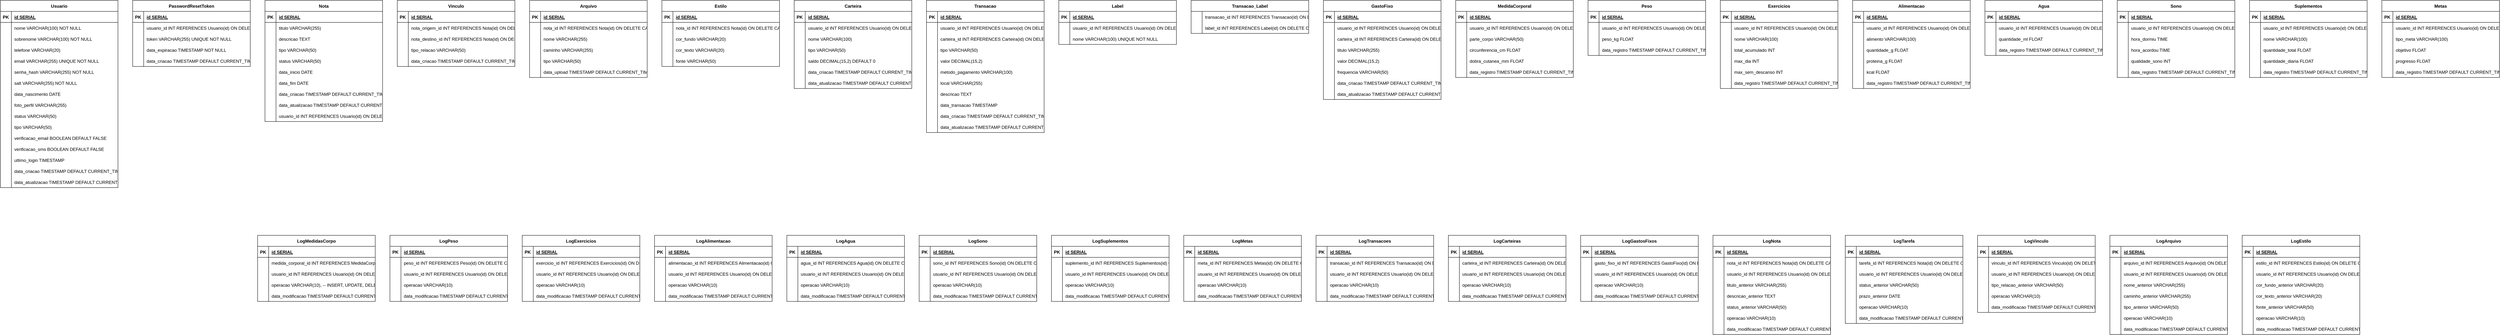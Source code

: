 <mxfile version="26.0.16">
  <diagram name="Page-1" id="fLTITpZ2E_7HCWIBn1Ir">
    <mxGraphModel dx="18413" dy="2040" grid="1" gridSize="10" guides="1" tooltips="1" connect="1" arrows="1" fold="1" page="1" pageScale="1" pageWidth="850" pageHeight="1100" math="0" shadow="0">
      <root>
        <mxCell id="0" />
        <mxCell id="1" parent="0" />
        <mxCell id="_ne8vSCPb6Q6DxnmkaKd-2666" value="Usuario" style="shape=table;startSize=30;container=1;collapsible=1;childLayout=tableLayout;fixedRows=1;rowLines=0;fontStyle=1;align=center;resizeLast=1;" vertex="1" parent="1">
          <mxGeometry x="-9980" y="6380" width="320" height="510" as="geometry" />
        </mxCell>
        <mxCell id="_ne8vSCPb6Q6DxnmkaKd-2667" value="" style="shape=tableRow;horizontal=0;startSize=0;swimlaneHead=0;swimlaneBody=0;fillColor=none;collapsible=0;dropTarget=0;points=[[0,0.5],[1,0.5]];portConstraint=eastwest;strokeColor=inherit;top=0;left=0;right=0;bottom=1;" vertex="1" parent="_ne8vSCPb6Q6DxnmkaKd-2666">
          <mxGeometry y="30" width="320" height="30" as="geometry" />
        </mxCell>
        <mxCell id="_ne8vSCPb6Q6DxnmkaKd-2668" value="PK" style="shape=partialRectangle;overflow=hidden;connectable=0;fillColor=none;strokeColor=inherit;top=0;left=0;bottom=0;right=0;fontStyle=1;" vertex="1" parent="_ne8vSCPb6Q6DxnmkaKd-2667">
          <mxGeometry width="30" height="30" as="geometry">
            <mxRectangle width="30" height="30" as="alternateBounds" />
          </mxGeometry>
        </mxCell>
        <mxCell id="_ne8vSCPb6Q6DxnmkaKd-2669" value="id SERIAL " style="shape=partialRectangle;overflow=hidden;connectable=0;fillColor=none;align=left;strokeColor=inherit;top=0;left=0;bottom=0;right=0;spacingLeft=6;fontStyle=5;" vertex="1" parent="_ne8vSCPb6Q6DxnmkaKd-2667">
          <mxGeometry x="30" width="290" height="30" as="geometry">
            <mxRectangle width="290" height="30" as="alternateBounds" />
          </mxGeometry>
        </mxCell>
        <mxCell id="_ne8vSCPb6Q6DxnmkaKd-2670" value="" style="shape=tableRow;horizontal=0;startSize=0;swimlaneHead=0;swimlaneBody=0;fillColor=none;collapsible=0;dropTarget=0;points=[[0,0.5],[1,0.5]];portConstraint=eastwest;strokeColor=inherit;top=0;left=0;right=0;bottom=0;" vertex="1" parent="_ne8vSCPb6Q6DxnmkaKd-2666">
          <mxGeometry y="60" width="320" height="30" as="geometry" />
        </mxCell>
        <mxCell id="_ne8vSCPb6Q6DxnmkaKd-2671" value="" style="shape=partialRectangle;overflow=hidden;connectable=0;fillColor=none;strokeColor=inherit;top=0;left=0;bottom=0;right=0;" vertex="1" parent="_ne8vSCPb6Q6DxnmkaKd-2670">
          <mxGeometry width="30" height="30" as="geometry">
            <mxRectangle width="30" height="30" as="alternateBounds" />
          </mxGeometry>
        </mxCell>
        <mxCell id="_ne8vSCPb6Q6DxnmkaKd-2672" value="nome VARCHAR(100) NOT NULL" style="shape=partialRectangle;overflow=hidden;connectable=0;fillColor=none;align=left;strokeColor=inherit;top=0;left=0;bottom=0;right=0;spacingLeft=6;" vertex="1" parent="_ne8vSCPb6Q6DxnmkaKd-2670">
          <mxGeometry x="30" width="290" height="30" as="geometry">
            <mxRectangle width="290" height="30" as="alternateBounds" />
          </mxGeometry>
        </mxCell>
        <mxCell id="_ne8vSCPb6Q6DxnmkaKd-2673" value="" style="shape=tableRow;horizontal=0;startSize=0;swimlaneHead=0;swimlaneBody=0;fillColor=none;collapsible=0;dropTarget=0;points=[[0,0.5],[1,0.5]];portConstraint=eastwest;strokeColor=inherit;top=0;left=0;right=0;bottom=0;" vertex="1" parent="_ne8vSCPb6Q6DxnmkaKd-2666">
          <mxGeometry y="90" width="320" height="30" as="geometry" />
        </mxCell>
        <mxCell id="_ne8vSCPb6Q6DxnmkaKd-2674" value="" style="shape=partialRectangle;overflow=hidden;connectable=0;fillColor=none;strokeColor=inherit;top=0;left=0;bottom=0;right=0;" vertex="1" parent="_ne8vSCPb6Q6DxnmkaKd-2673">
          <mxGeometry width="30" height="30" as="geometry">
            <mxRectangle width="30" height="30" as="alternateBounds" />
          </mxGeometry>
        </mxCell>
        <mxCell id="_ne8vSCPb6Q6DxnmkaKd-2675" value="sobrenome VARCHAR(100) NOT NULL" style="shape=partialRectangle;overflow=hidden;connectable=0;fillColor=none;align=left;strokeColor=inherit;top=0;left=0;bottom=0;right=0;spacingLeft=6;" vertex="1" parent="_ne8vSCPb6Q6DxnmkaKd-2673">
          <mxGeometry x="30" width="290" height="30" as="geometry">
            <mxRectangle width="290" height="30" as="alternateBounds" />
          </mxGeometry>
        </mxCell>
        <mxCell id="_ne8vSCPb6Q6DxnmkaKd-2676" value="" style="shape=tableRow;horizontal=0;startSize=0;swimlaneHead=0;swimlaneBody=0;fillColor=none;collapsible=0;dropTarget=0;points=[[0,0.5],[1,0.5]];portConstraint=eastwest;strokeColor=inherit;top=0;left=0;right=0;bottom=0;" vertex="1" parent="_ne8vSCPb6Q6DxnmkaKd-2666">
          <mxGeometry y="120" width="320" height="30" as="geometry" />
        </mxCell>
        <mxCell id="_ne8vSCPb6Q6DxnmkaKd-2677" value="" style="shape=partialRectangle;overflow=hidden;connectable=0;fillColor=none;strokeColor=inherit;top=0;left=0;bottom=0;right=0;" vertex="1" parent="_ne8vSCPb6Q6DxnmkaKd-2676">
          <mxGeometry width="30" height="30" as="geometry">
            <mxRectangle width="30" height="30" as="alternateBounds" />
          </mxGeometry>
        </mxCell>
        <mxCell id="_ne8vSCPb6Q6DxnmkaKd-2678" value="telefone VARCHAR(20)" style="shape=partialRectangle;overflow=hidden;connectable=0;fillColor=none;align=left;strokeColor=inherit;top=0;left=0;bottom=0;right=0;spacingLeft=6;" vertex="1" parent="_ne8vSCPb6Q6DxnmkaKd-2676">
          <mxGeometry x="30" width="290" height="30" as="geometry">
            <mxRectangle width="290" height="30" as="alternateBounds" />
          </mxGeometry>
        </mxCell>
        <mxCell id="_ne8vSCPb6Q6DxnmkaKd-2679" value="" style="shape=tableRow;horizontal=0;startSize=0;swimlaneHead=0;swimlaneBody=0;fillColor=none;collapsible=0;dropTarget=0;points=[[0,0.5],[1,0.5]];portConstraint=eastwest;strokeColor=inherit;top=0;left=0;right=0;bottom=0;" vertex="1" parent="_ne8vSCPb6Q6DxnmkaKd-2666">
          <mxGeometry y="150" width="320" height="30" as="geometry" />
        </mxCell>
        <mxCell id="_ne8vSCPb6Q6DxnmkaKd-2680" value="" style="shape=partialRectangle;overflow=hidden;connectable=0;fillColor=none;strokeColor=inherit;top=0;left=0;bottom=0;right=0;" vertex="1" parent="_ne8vSCPb6Q6DxnmkaKd-2679">
          <mxGeometry width="30" height="30" as="geometry">
            <mxRectangle width="30" height="30" as="alternateBounds" />
          </mxGeometry>
        </mxCell>
        <mxCell id="_ne8vSCPb6Q6DxnmkaKd-2681" value="email VARCHAR(255) UNIQUE NOT NULL" style="shape=partialRectangle;overflow=hidden;connectable=0;fillColor=none;align=left;strokeColor=inherit;top=0;left=0;bottom=0;right=0;spacingLeft=6;" vertex="1" parent="_ne8vSCPb6Q6DxnmkaKd-2679">
          <mxGeometry x="30" width="290" height="30" as="geometry">
            <mxRectangle width="290" height="30" as="alternateBounds" />
          </mxGeometry>
        </mxCell>
        <mxCell id="_ne8vSCPb6Q6DxnmkaKd-2682" value="" style="shape=tableRow;horizontal=0;startSize=0;swimlaneHead=0;swimlaneBody=0;fillColor=none;collapsible=0;dropTarget=0;points=[[0,0.5],[1,0.5]];portConstraint=eastwest;strokeColor=inherit;top=0;left=0;right=0;bottom=0;" vertex="1" parent="_ne8vSCPb6Q6DxnmkaKd-2666">
          <mxGeometry y="180" width="320" height="30" as="geometry" />
        </mxCell>
        <mxCell id="_ne8vSCPb6Q6DxnmkaKd-2683" value="" style="shape=partialRectangle;overflow=hidden;connectable=0;fillColor=none;strokeColor=inherit;top=0;left=0;bottom=0;right=0;" vertex="1" parent="_ne8vSCPb6Q6DxnmkaKd-2682">
          <mxGeometry width="30" height="30" as="geometry">
            <mxRectangle width="30" height="30" as="alternateBounds" />
          </mxGeometry>
        </mxCell>
        <mxCell id="_ne8vSCPb6Q6DxnmkaKd-2684" value="senha_hash VARCHAR(255) NOT NULL" style="shape=partialRectangle;overflow=hidden;connectable=0;fillColor=none;align=left;strokeColor=inherit;top=0;left=0;bottom=0;right=0;spacingLeft=6;" vertex="1" parent="_ne8vSCPb6Q6DxnmkaKd-2682">
          <mxGeometry x="30" width="290" height="30" as="geometry">
            <mxRectangle width="290" height="30" as="alternateBounds" />
          </mxGeometry>
        </mxCell>
        <mxCell id="_ne8vSCPb6Q6DxnmkaKd-2685" value="" style="shape=tableRow;horizontal=0;startSize=0;swimlaneHead=0;swimlaneBody=0;fillColor=none;collapsible=0;dropTarget=0;points=[[0,0.5],[1,0.5]];portConstraint=eastwest;strokeColor=inherit;top=0;left=0;right=0;bottom=0;" vertex="1" parent="_ne8vSCPb6Q6DxnmkaKd-2666">
          <mxGeometry y="210" width="320" height="30" as="geometry" />
        </mxCell>
        <mxCell id="_ne8vSCPb6Q6DxnmkaKd-2686" value="" style="shape=partialRectangle;overflow=hidden;connectable=0;fillColor=none;strokeColor=inherit;top=0;left=0;bottom=0;right=0;" vertex="1" parent="_ne8vSCPb6Q6DxnmkaKd-2685">
          <mxGeometry width="30" height="30" as="geometry">
            <mxRectangle width="30" height="30" as="alternateBounds" />
          </mxGeometry>
        </mxCell>
        <mxCell id="_ne8vSCPb6Q6DxnmkaKd-2687" value="salt VARCHAR(255) NOT NULL" style="shape=partialRectangle;overflow=hidden;connectable=0;fillColor=none;align=left;strokeColor=inherit;top=0;left=0;bottom=0;right=0;spacingLeft=6;" vertex="1" parent="_ne8vSCPb6Q6DxnmkaKd-2685">
          <mxGeometry x="30" width="290" height="30" as="geometry">
            <mxRectangle width="290" height="30" as="alternateBounds" />
          </mxGeometry>
        </mxCell>
        <mxCell id="_ne8vSCPb6Q6DxnmkaKd-2688" value="" style="shape=tableRow;horizontal=0;startSize=0;swimlaneHead=0;swimlaneBody=0;fillColor=none;collapsible=0;dropTarget=0;points=[[0,0.5],[1,0.5]];portConstraint=eastwest;strokeColor=inherit;top=0;left=0;right=0;bottom=0;" vertex="1" parent="_ne8vSCPb6Q6DxnmkaKd-2666">
          <mxGeometry y="240" width="320" height="30" as="geometry" />
        </mxCell>
        <mxCell id="_ne8vSCPb6Q6DxnmkaKd-2689" value="" style="shape=partialRectangle;overflow=hidden;connectable=0;fillColor=none;strokeColor=inherit;top=0;left=0;bottom=0;right=0;" vertex="1" parent="_ne8vSCPb6Q6DxnmkaKd-2688">
          <mxGeometry width="30" height="30" as="geometry">
            <mxRectangle width="30" height="30" as="alternateBounds" />
          </mxGeometry>
        </mxCell>
        <mxCell id="_ne8vSCPb6Q6DxnmkaKd-2690" value="data_nascimento DATE" style="shape=partialRectangle;overflow=hidden;connectable=0;fillColor=none;align=left;strokeColor=inherit;top=0;left=0;bottom=0;right=0;spacingLeft=6;" vertex="1" parent="_ne8vSCPb6Q6DxnmkaKd-2688">
          <mxGeometry x="30" width="290" height="30" as="geometry">
            <mxRectangle width="290" height="30" as="alternateBounds" />
          </mxGeometry>
        </mxCell>
        <mxCell id="_ne8vSCPb6Q6DxnmkaKd-2691" value="" style="shape=tableRow;horizontal=0;startSize=0;swimlaneHead=0;swimlaneBody=0;fillColor=none;collapsible=0;dropTarget=0;points=[[0,0.5],[1,0.5]];portConstraint=eastwest;strokeColor=inherit;top=0;left=0;right=0;bottom=0;" vertex="1" parent="_ne8vSCPb6Q6DxnmkaKd-2666">
          <mxGeometry y="270" width="320" height="30" as="geometry" />
        </mxCell>
        <mxCell id="_ne8vSCPb6Q6DxnmkaKd-2692" value="" style="shape=partialRectangle;overflow=hidden;connectable=0;fillColor=none;strokeColor=inherit;top=0;left=0;bottom=0;right=0;" vertex="1" parent="_ne8vSCPb6Q6DxnmkaKd-2691">
          <mxGeometry width="30" height="30" as="geometry">
            <mxRectangle width="30" height="30" as="alternateBounds" />
          </mxGeometry>
        </mxCell>
        <mxCell id="_ne8vSCPb6Q6DxnmkaKd-2693" value="foto_perfil VARCHAR(255)" style="shape=partialRectangle;overflow=hidden;connectable=0;fillColor=none;align=left;strokeColor=inherit;top=0;left=0;bottom=0;right=0;spacingLeft=6;" vertex="1" parent="_ne8vSCPb6Q6DxnmkaKd-2691">
          <mxGeometry x="30" width="290" height="30" as="geometry">
            <mxRectangle width="290" height="30" as="alternateBounds" />
          </mxGeometry>
        </mxCell>
        <mxCell id="_ne8vSCPb6Q6DxnmkaKd-2694" value="" style="shape=tableRow;horizontal=0;startSize=0;swimlaneHead=0;swimlaneBody=0;fillColor=none;collapsible=0;dropTarget=0;points=[[0,0.5],[1,0.5]];portConstraint=eastwest;strokeColor=inherit;top=0;left=0;right=0;bottom=0;" vertex="1" parent="_ne8vSCPb6Q6DxnmkaKd-2666">
          <mxGeometry y="300" width="320" height="30" as="geometry" />
        </mxCell>
        <mxCell id="_ne8vSCPb6Q6DxnmkaKd-2695" value="" style="shape=partialRectangle;overflow=hidden;connectable=0;fillColor=none;strokeColor=inherit;top=0;left=0;bottom=0;right=0;" vertex="1" parent="_ne8vSCPb6Q6DxnmkaKd-2694">
          <mxGeometry width="30" height="30" as="geometry">
            <mxRectangle width="30" height="30" as="alternateBounds" />
          </mxGeometry>
        </mxCell>
        <mxCell id="_ne8vSCPb6Q6DxnmkaKd-2696" value="status VARCHAR(50)" style="shape=partialRectangle;overflow=hidden;connectable=0;fillColor=none;align=left;strokeColor=inherit;top=0;left=0;bottom=0;right=0;spacingLeft=6;" vertex="1" parent="_ne8vSCPb6Q6DxnmkaKd-2694">
          <mxGeometry x="30" width="290" height="30" as="geometry">
            <mxRectangle width="290" height="30" as="alternateBounds" />
          </mxGeometry>
        </mxCell>
        <mxCell id="_ne8vSCPb6Q6DxnmkaKd-2697" value="" style="shape=tableRow;horizontal=0;startSize=0;swimlaneHead=0;swimlaneBody=0;fillColor=none;collapsible=0;dropTarget=0;points=[[0,0.5],[1,0.5]];portConstraint=eastwest;strokeColor=inherit;top=0;left=0;right=0;bottom=0;" vertex="1" parent="_ne8vSCPb6Q6DxnmkaKd-2666">
          <mxGeometry y="330" width="320" height="30" as="geometry" />
        </mxCell>
        <mxCell id="_ne8vSCPb6Q6DxnmkaKd-2698" value="" style="shape=partialRectangle;overflow=hidden;connectable=0;fillColor=none;strokeColor=inherit;top=0;left=0;bottom=0;right=0;" vertex="1" parent="_ne8vSCPb6Q6DxnmkaKd-2697">
          <mxGeometry width="30" height="30" as="geometry">
            <mxRectangle width="30" height="30" as="alternateBounds" />
          </mxGeometry>
        </mxCell>
        <mxCell id="_ne8vSCPb6Q6DxnmkaKd-2699" value="tipo VARCHAR(50)" style="shape=partialRectangle;overflow=hidden;connectable=0;fillColor=none;align=left;strokeColor=inherit;top=0;left=0;bottom=0;right=0;spacingLeft=6;" vertex="1" parent="_ne8vSCPb6Q6DxnmkaKd-2697">
          <mxGeometry x="30" width="290" height="30" as="geometry">
            <mxRectangle width="290" height="30" as="alternateBounds" />
          </mxGeometry>
        </mxCell>
        <mxCell id="_ne8vSCPb6Q6DxnmkaKd-2700" value="" style="shape=tableRow;horizontal=0;startSize=0;swimlaneHead=0;swimlaneBody=0;fillColor=none;collapsible=0;dropTarget=0;points=[[0,0.5],[1,0.5]];portConstraint=eastwest;strokeColor=inherit;top=0;left=0;right=0;bottom=0;" vertex="1" parent="_ne8vSCPb6Q6DxnmkaKd-2666">
          <mxGeometry y="360" width="320" height="30" as="geometry" />
        </mxCell>
        <mxCell id="_ne8vSCPb6Q6DxnmkaKd-2701" value="" style="shape=partialRectangle;overflow=hidden;connectable=0;fillColor=none;strokeColor=inherit;top=0;left=0;bottom=0;right=0;" vertex="1" parent="_ne8vSCPb6Q6DxnmkaKd-2700">
          <mxGeometry width="30" height="30" as="geometry">
            <mxRectangle width="30" height="30" as="alternateBounds" />
          </mxGeometry>
        </mxCell>
        <mxCell id="_ne8vSCPb6Q6DxnmkaKd-2702" value="verificacao_email BOOLEAN DEFAULT FALSE" style="shape=partialRectangle;overflow=hidden;connectable=0;fillColor=none;align=left;strokeColor=inherit;top=0;left=0;bottom=0;right=0;spacingLeft=6;" vertex="1" parent="_ne8vSCPb6Q6DxnmkaKd-2700">
          <mxGeometry x="30" width="290" height="30" as="geometry">
            <mxRectangle width="290" height="30" as="alternateBounds" />
          </mxGeometry>
        </mxCell>
        <mxCell id="_ne8vSCPb6Q6DxnmkaKd-2703" value="" style="shape=tableRow;horizontal=0;startSize=0;swimlaneHead=0;swimlaneBody=0;fillColor=none;collapsible=0;dropTarget=0;points=[[0,0.5],[1,0.5]];portConstraint=eastwest;strokeColor=inherit;top=0;left=0;right=0;bottom=0;" vertex="1" parent="_ne8vSCPb6Q6DxnmkaKd-2666">
          <mxGeometry y="390" width="320" height="30" as="geometry" />
        </mxCell>
        <mxCell id="_ne8vSCPb6Q6DxnmkaKd-2704" value="" style="shape=partialRectangle;overflow=hidden;connectable=0;fillColor=none;strokeColor=inherit;top=0;left=0;bottom=0;right=0;" vertex="1" parent="_ne8vSCPb6Q6DxnmkaKd-2703">
          <mxGeometry width="30" height="30" as="geometry">
            <mxRectangle width="30" height="30" as="alternateBounds" />
          </mxGeometry>
        </mxCell>
        <mxCell id="_ne8vSCPb6Q6DxnmkaKd-2705" value="verificacao_sms BOOLEAN DEFAULT FALSE" style="shape=partialRectangle;overflow=hidden;connectable=0;fillColor=none;align=left;strokeColor=inherit;top=0;left=0;bottom=0;right=0;spacingLeft=6;" vertex="1" parent="_ne8vSCPb6Q6DxnmkaKd-2703">
          <mxGeometry x="30" width="290" height="30" as="geometry">
            <mxRectangle width="290" height="30" as="alternateBounds" />
          </mxGeometry>
        </mxCell>
        <mxCell id="_ne8vSCPb6Q6DxnmkaKd-2706" value="" style="shape=tableRow;horizontal=0;startSize=0;swimlaneHead=0;swimlaneBody=0;fillColor=none;collapsible=0;dropTarget=0;points=[[0,0.5],[1,0.5]];portConstraint=eastwest;strokeColor=inherit;top=0;left=0;right=0;bottom=0;" vertex="1" parent="_ne8vSCPb6Q6DxnmkaKd-2666">
          <mxGeometry y="420" width="320" height="30" as="geometry" />
        </mxCell>
        <mxCell id="_ne8vSCPb6Q6DxnmkaKd-2707" value="" style="shape=partialRectangle;overflow=hidden;connectable=0;fillColor=none;strokeColor=inherit;top=0;left=0;bottom=0;right=0;" vertex="1" parent="_ne8vSCPb6Q6DxnmkaKd-2706">
          <mxGeometry width="30" height="30" as="geometry">
            <mxRectangle width="30" height="30" as="alternateBounds" />
          </mxGeometry>
        </mxCell>
        <mxCell id="_ne8vSCPb6Q6DxnmkaKd-2708" value="ultimo_login TIMESTAMP" style="shape=partialRectangle;overflow=hidden;connectable=0;fillColor=none;align=left;strokeColor=inherit;top=0;left=0;bottom=0;right=0;spacingLeft=6;" vertex="1" parent="_ne8vSCPb6Q6DxnmkaKd-2706">
          <mxGeometry x="30" width="290" height="30" as="geometry">
            <mxRectangle width="290" height="30" as="alternateBounds" />
          </mxGeometry>
        </mxCell>
        <mxCell id="_ne8vSCPb6Q6DxnmkaKd-2709" value="" style="shape=tableRow;horizontal=0;startSize=0;swimlaneHead=0;swimlaneBody=0;fillColor=none;collapsible=0;dropTarget=0;points=[[0,0.5],[1,0.5]];portConstraint=eastwest;strokeColor=inherit;top=0;left=0;right=0;bottom=0;" vertex="1" parent="_ne8vSCPb6Q6DxnmkaKd-2666">
          <mxGeometry y="450" width="320" height="30" as="geometry" />
        </mxCell>
        <mxCell id="_ne8vSCPb6Q6DxnmkaKd-2710" value="" style="shape=partialRectangle;overflow=hidden;connectable=0;fillColor=none;strokeColor=inherit;top=0;left=0;bottom=0;right=0;" vertex="1" parent="_ne8vSCPb6Q6DxnmkaKd-2709">
          <mxGeometry width="30" height="30" as="geometry">
            <mxRectangle width="30" height="30" as="alternateBounds" />
          </mxGeometry>
        </mxCell>
        <mxCell id="_ne8vSCPb6Q6DxnmkaKd-2711" value="data_criacao TIMESTAMP DEFAULT CURRENT_TIMESTAMP" style="shape=partialRectangle;overflow=hidden;connectable=0;fillColor=none;align=left;strokeColor=inherit;top=0;left=0;bottom=0;right=0;spacingLeft=6;" vertex="1" parent="_ne8vSCPb6Q6DxnmkaKd-2709">
          <mxGeometry x="30" width="290" height="30" as="geometry">
            <mxRectangle width="290" height="30" as="alternateBounds" />
          </mxGeometry>
        </mxCell>
        <mxCell id="_ne8vSCPb6Q6DxnmkaKd-2712" value="" style="shape=tableRow;horizontal=0;startSize=0;swimlaneHead=0;swimlaneBody=0;fillColor=none;collapsible=0;dropTarget=0;points=[[0,0.5],[1,0.5]];portConstraint=eastwest;strokeColor=inherit;top=0;left=0;right=0;bottom=0;" vertex="1" parent="_ne8vSCPb6Q6DxnmkaKd-2666">
          <mxGeometry y="480" width="320" height="30" as="geometry" />
        </mxCell>
        <mxCell id="_ne8vSCPb6Q6DxnmkaKd-2713" value="" style="shape=partialRectangle;overflow=hidden;connectable=0;fillColor=none;strokeColor=inherit;top=0;left=0;bottom=0;right=0;" vertex="1" parent="_ne8vSCPb6Q6DxnmkaKd-2712">
          <mxGeometry width="30" height="30" as="geometry">
            <mxRectangle width="30" height="30" as="alternateBounds" />
          </mxGeometry>
        </mxCell>
        <mxCell id="_ne8vSCPb6Q6DxnmkaKd-2714" value="data_atualizacao TIMESTAMP DEFAULT CURRENT_TIMESTAMP" style="shape=partialRectangle;overflow=hidden;connectable=0;fillColor=none;align=left;strokeColor=inherit;top=0;left=0;bottom=0;right=0;spacingLeft=6;" vertex="1" parent="_ne8vSCPb6Q6DxnmkaKd-2712">
          <mxGeometry x="30" width="290" height="30" as="geometry">
            <mxRectangle width="290" height="30" as="alternateBounds" />
          </mxGeometry>
        </mxCell>
        <mxCell id="_ne8vSCPb6Q6DxnmkaKd-2715" value="PasswordResetToken" style="shape=table;startSize=30;container=1;collapsible=1;childLayout=tableLayout;fixedRows=1;rowLines=0;fontStyle=1;align=center;resizeLast=1;" vertex="1" parent="1">
          <mxGeometry x="-9620" y="6380" width="320" height="180" as="geometry" />
        </mxCell>
        <mxCell id="_ne8vSCPb6Q6DxnmkaKd-2716" value="" style="shape=tableRow;horizontal=0;startSize=0;swimlaneHead=0;swimlaneBody=0;fillColor=none;collapsible=0;dropTarget=0;points=[[0,0.5],[1,0.5]];portConstraint=eastwest;strokeColor=inherit;top=0;left=0;right=0;bottom=1;" vertex="1" parent="_ne8vSCPb6Q6DxnmkaKd-2715">
          <mxGeometry y="30" width="320" height="30" as="geometry" />
        </mxCell>
        <mxCell id="_ne8vSCPb6Q6DxnmkaKd-2717" value="PK" style="shape=partialRectangle;overflow=hidden;connectable=0;fillColor=none;strokeColor=inherit;top=0;left=0;bottom=0;right=0;fontStyle=1;" vertex="1" parent="_ne8vSCPb6Q6DxnmkaKd-2716">
          <mxGeometry width="30" height="30" as="geometry">
            <mxRectangle width="30" height="30" as="alternateBounds" />
          </mxGeometry>
        </mxCell>
        <mxCell id="_ne8vSCPb6Q6DxnmkaKd-2718" value="id SERIAL " style="shape=partialRectangle;overflow=hidden;connectable=0;fillColor=none;align=left;strokeColor=inherit;top=0;left=0;bottom=0;right=0;spacingLeft=6;fontStyle=5;" vertex="1" parent="_ne8vSCPb6Q6DxnmkaKd-2716">
          <mxGeometry x="30" width="290" height="30" as="geometry">
            <mxRectangle width="290" height="30" as="alternateBounds" />
          </mxGeometry>
        </mxCell>
        <mxCell id="_ne8vSCPb6Q6DxnmkaKd-2719" value="" style="shape=tableRow;horizontal=0;startSize=0;swimlaneHead=0;swimlaneBody=0;fillColor=none;collapsible=0;dropTarget=0;points=[[0,0.5],[1,0.5]];portConstraint=eastwest;strokeColor=inherit;top=0;left=0;right=0;bottom=0;" vertex="1" parent="_ne8vSCPb6Q6DxnmkaKd-2715">
          <mxGeometry y="60" width="320" height="30" as="geometry" />
        </mxCell>
        <mxCell id="_ne8vSCPb6Q6DxnmkaKd-2720" value="" style="shape=partialRectangle;overflow=hidden;connectable=0;fillColor=none;strokeColor=inherit;top=0;left=0;bottom=0;right=0;" vertex="1" parent="_ne8vSCPb6Q6DxnmkaKd-2719">
          <mxGeometry width="30" height="30" as="geometry">
            <mxRectangle width="30" height="30" as="alternateBounds" />
          </mxGeometry>
        </mxCell>
        <mxCell id="_ne8vSCPb6Q6DxnmkaKd-2721" value="usuario_id INT REFERENCES Usuario(id) ON DELETE CASCADE" style="shape=partialRectangle;overflow=hidden;connectable=0;fillColor=none;align=left;strokeColor=inherit;top=0;left=0;bottom=0;right=0;spacingLeft=6;" vertex="1" parent="_ne8vSCPb6Q6DxnmkaKd-2719">
          <mxGeometry x="30" width="290" height="30" as="geometry">
            <mxRectangle width="290" height="30" as="alternateBounds" />
          </mxGeometry>
        </mxCell>
        <mxCell id="_ne8vSCPb6Q6DxnmkaKd-2722" value="" style="shape=tableRow;horizontal=0;startSize=0;swimlaneHead=0;swimlaneBody=0;fillColor=none;collapsible=0;dropTarget=0;points=[[0,0.5],[1,0.5]];portConstraint=eastwest;strokeColor=inherit;top=0;left=0;right=0;bottom=0;" vertex="1" parent="_ne8vSCPb6Q6DxnmkaKd-2715">
          <mxGeometry y="90" width="320" height="30" as="geometry" />
        </mxCell>
        <mxCell id="_ne8vSCPb6Q6DxnmkaKd-2723" value="" style="shape=partialRectangle;overflow=hidden;connectable=0;fillColor=none;strokeColor=inherit;top=0;left=0;bottom=0;right=0;" vertex="1" parent="_ne8vSCPb6Q6DxnmkaKd-2722">
          <mxGeometry width="30" height="30" as="geometry">
            <mxRectangle width="30" height="30" as="alternateBounds" />
          </mxGeometry>
        </mxCell>
        <mxCell id="_ne8vSCPb6Q6DxnmkaKd-2724" value="token VARCHAR(255) UNIQUE NOT NULL" style="shape=partialRectangle;overflow=hidden;connectable=0;fillColor=none;align=left;strokeColor=inherit;top=0;left=0;bottom=0;right=0;spacingLeft=6;" vertex="1" parent="_ne8vSCPb6Q6DxnmkaKd-2722">
          <mxGeometry x="30" width="290" height="30" as="geometry">
            <mxRectangle width="290" height="30" as="alternateBounds" />
          </mxGeometry>
        </mxCell>
        <mxCell id="_ne8vSCPb6Q6DxnmkaKd-2725" value="" style="shape=tableRow;horizontal=0;startSize=0;swimlaneHead=0;swimlaneBody=0;fillColor=none;collapsible=0;dropTarget=0;points=[[0,0.5],[1,0.5]];portConstraint=eastwest;strokeColor=inherit;top=0;left=0;right=0;bottom=0;" vertex="1" parent="_ne8vSCPb6Q6DxnmkaKd-2715">
          <mxGeometry y="120" width="320" height="30" as="geometry" />
        </mxCell>
        <mxCell id="_ne8vSCPb6Q6DxnmkaKd-2726" value="" style="shape=partialRectangle;overflow=hidden;connectable=0;fillColor=none;strokeColor=inherit;top=0;left=0;bottom=0;right=0;" vertex="1" parent="_ne8vSCPb6Q6DxnmkaKd-2725">
          <mxGeometry width="30" height="30" as="geometry">
            <mxRectangle width="30" height="30" as="alternateBounds" />
          </mxGeometry>
        </mxCell>
        <mxCell id="_ne8vSCPb6Q6DxnmkaKd-2727" value="data_expiracao TIMESTAMP NOT NULL" style="shape=partialRectangle;overflow=hidden;connectable=0;fillColor=none;align=left;strokeColor=inherit;top=0;left=0;bottom=0;right=0;spacingLeft=6;" vertex="1" parent="_ne8vSCPb6Q6DxnmkaKd-2725">
          <mxGeometry x="30" width="290" height="30" as="geometry">
            <mxRectangle width="290" height="30" as="alternateBounds" />
          </mxGeometry>
        </mxCell>
        <mxCell id="_ne8vSCPb6Q6DxnmkaKd-2728" value="" style="shape=tableRow;horizontal=0;startSize=0;swimlaneHead=0;swimlaneBody=0;fillColor=none;collapsible=0;dropTarget=0;points=[[0,0.5],[1,0.5]];portConstraint=eastwest;strokeColor=inherit;top=0;left=0;right=0;bottom=0;" vertex="1" parent="_ne8vSCPb6Q6DxnmkaKd-2715">
          <mxGeometry y="150" width="320" height="30" as="geometry" />
        </mxCell>
        <mxCell id="_ne8vSCPb6Q6DxnmkaKd-2729" value="" style="shape=partialRectangle;overflow=hidden;connectable=0;fillColor=none;strokeColor=inherit;top=0;left=0;bottom=0;right=0;" vertex="1" parent="_ne8vSCPb6Q6DxnmkaKd-2728">
          <mxGeometry width="30" height="30" as="geometry">
            <mxRectangle width="30" height="30" as="alternateBounds" />
          </mxGeometry>
        </mxCell>
        <mxCell id="_ne8vSCPb6Q6DxnmkaKd-2730" value="data_criacao TIMESTAMP DEFAULT CURRENT_TIMESTAMP" style="shape=partialRectangle;overflow=hidden;connectable=0;fillColor=none;align=left;strokeColor=inherit;top=0;left=0;bottom=0;right=0;spacingLeft=6;" vertex="1" parent="_ne8vSCPb6Q6DxnmkaKd-2728">
          <mxGeometry x="30" width="290" height="30" as="geometry">
            <mxRectangle width="290" height="30" as="alternateBounds" />
          </mxGeometry>
        </mxCell>
        <mxCell id="_ne8vSCPb6Q6DxnmkaKd-2731" value="Nota" style="shape=table;startSize=30;container=1;collapsible=1;childLayout=tableLayout;fixedRows=1;rowLines=0;fontStyle=1;align=center;resizeLast=1;" vertex="1" parent="1">
          <mxGeometry x="-9260" y="6380" width="320" height="330" as="geometry" />
        </mxCell>
        <mxCell id="_ne8vSCPb6Q6DxnmkaKd-2732" value="" style="shape=tableRow;horizontal=0;startSize=0;swimlaneHead=0;swimlaneBody=0;fillColor=none;collapsible=0;dropTarget=0;points=[[0,0.5],[1,0.5]];portConstraint=eastwest;strokeColor=inherit;top=0;left=0;right=0;bottom=1;" vertex="1" parent="_ne8vSCPb6Q6DxnmkaKd-2731">
          <mxGeometry y="30" width="320" height="30" as="geometry" />
        </mxCell>
        <mxCell id="_ne8vSCPb6Q6DxnmkaKd-2733" value="PK" style="shape=partialRectangle;overflow=hidden;connectable=0;fillColor=none;strokeColor=inherit;top=0;left=0;bottom=0;right=0;fontStyle=1;" vertex="1" parent="_ne8vSCPb6Q6DxnmkaKd-2732">
          <mxGeometry width="30" height="30" as="geometry">
            <mxRectangle width="30" height="30" as="alternateBounds" />
          </mxGeometry>
        </mxCell>
        <mxCell id="_ne8vSCPb6Q6DxnmkaKd-2734" value="id SERIAL " style="shape=partialRectangle;overflow=hidden;connectable=0;fillColor=none;align=left;strokeColor=inherit;top=0;left=0;bottom=0;right=0;spacingLeft=6;fontStyle=5;" vertex="1" parent="_ne8vSCPb6Q6DxnmkaKd-2732">
          <mxGeometry x="30" width="290" height="30" as="geometry">
            <mxRectangle width="290" height="30" as="alternateBounds" />
          </mxGeometry>
        </mxCell>
        <mxCell id="_ne8vSCPb6Q6DxnmkaKd-2735" value="" style="shape=tableRow;horizontal=0;startSize=0;swimlaneHead=0;swimlaneBody=0;fillColor=none;collapsible=0;dropTarget=0;points=[[0,0.5],[1,0.5]];portConstraint=eastwest;strokeColor=inherit;top=0;left=0;right=0;bottom=0;" vertex="1" parent="_ne8vSCPb6Q6DxnmkaKd-2731">
          <mxGeometry y="60" width="320" height="30" as="geometry" />
        </mxCell>
        <mxCell id="_ne8vSCPb6Q6DxnmkaKd-2736" value="" style="shape=partialRectangle;overflow=hidden;connectable=0;fillColor=none;strokeColor=inherit;top=0;left=0;bottom=0;right=0;" vertex="1" parent="_ne8vSCPb6Q6DxnmkaKd-2735">
          <mxGeometry width="30" height="30" as="geometry">
            <mxRectangle width="30" height="30" as="alternateBounds" />
          </mxGeometry>
        </mxCell>
        <mxCell id="_ne8vSCPb6Q6DxnmkaKd-2737" value="titulo VARCHAR(255)" style="shape=partialRectangle;overflow=hidden;connectable=0;fillColor=none;align=left;strokeColor=inherit;top=0;left=0;bottom=0;right=0;spacingLeft=6;" vertex="1" parent="_ne8vSCPb6Q6DxnmkaKd-2735">
          <mxGeometry x="30" width="290" height="30" as="geometry">
            <mxRectangle width="290" height="30" as="alternateBounds" />
          </mxGeometry>
        </mxCell>
        <mxCell id="_ne8vSCPb6Q6DxnmkaKd-2738" value="" style="shape=tableRow;horizontal=0;startSize=0;swimlaneHead=0;swimlaneBody=0;fillColor=none;collapsible=0;dropTarget=0;points=[[0,0.5],[1,0.5]];portConstraint=eastwest;strokeColor=inherit;top=0;left=0;right=0;bottom=0;" vertex="1" parent="_ne8vSCPb6Q6DxnmkaKd-2731">
          <mxGeometry y="90" width="320" height="30" as="geometry" />
        </mxCell>
        <mxCell id="_ne8vSCPb6Q6DxnmkaKd-2739" value="" style="shape=partialRectangle;overflow=hidden;connectable=0;fillColor=none;strokeColor=inherit;top=0;left=0;bottom=0;right=0;" vertex="1" parent="_ne8vSCPb6Q6DxnmkaKd-2738">
          <mxGeometry width="30" height="30" as="geometry">
            <mxRectangle width="30" height="30" as="alternateBounds" />
          </mxGeometry>
        </mxCell>
        <mxCell id="_ne8vSCPb6Q6DxnmkaKd-2740" value="descricao TEXT" style="shape=partialRectangle;overflow=hidden;connectable=0;fillColor=none;align=left;strokeColor=inherit;top=0;left=0;bottom=0;right=0;spacingLeft=6;" vertex="1" parent="_ne8vSCPb6Q6DxnmkaKd-2738">
          <mxGeometry x="30" width="290" height="30" as="geometry">
            <mxRectangle width="290" height="30" as="alternateBounds" />
          </mxGeometry>
        </mxCell>
        <mxCell id="_ne8vSCPb6Q6DxnmkaKd-2741" value="" style="shape=tableRow;horizontal=0;startSize=0;swimlaneHead=0;swimlaneBody=0;fillColor=none;collapsible=0;dropTarget=0;points=[[0,0.5],[1,0.5]];portConstraint=eastwest;strokeColor=inherit;top=0;left=0;right=0;bottom=0;" vertex="1" parent="_ne8vSCPb6Q6DxnmkaKd-2731">
          <mxGeometry y="120" width="320" height="30" as="geometry" />
        </mxCell>
        <mxCell id="_ne8vSCPb6Q6DxnmkaKd-2742" value="" style="shape=partialRectangle;overflow=hidden;connectable=0;fillColor=none;strokeColor=inherit;top=0;left=0;bottom=0;right=0;" vertex="1" parent="_ne8vSCPb6Q6DxnmkaKd-2741">
          <mxGeometry width="30" height="30" as="geometry">
            <mxRectangle width="30" height="30" as="alternateBounds" />
          </mxGeometry>
        </mxCell>
        <mxCell id="_ne8vSCPb6Q6DxnmkaKd-2743" value="tipo VARCHAR(50)" style="shape=partialRectangle;overflow=hidden;connectable=0;fillColor=none;align=left;strokeColor=inherit;top=0;left=0;bottom=0;right=0;spacingLeft=6;" vertex="1" parent="_ne8vSCPb6Q6DxnmkaKd-2741">
          <mxGeometry x="30" width="290" height="30" as="geometry">
            <mxRectangle width="290" height="30" as="alternateBounds" />
          </mxGeometry>
        </mxCell>
        <mxCell id="_ne8vSCPb6Q6DxnmkaKd-2744" value="" style="shape=tableRow;horizontal=0;startSize=0;swimlaneHead=0;swimlaneBody=0;fillColor=none;collapsible=0;dropTarget=0;points=[[0,0.5],[1,0.5]];portConstraint=eastwest;strokeColor=inherit;top=0;left=0;right=0;bottom=0;" vertex="1" parent="_ne8vSCPb6Q6DxnmkaKd-2731">
          <mxGeometry y="150" width="320" height="30" as="geometry" />
        </mxCell>
        <mxCell id="_ne8vSCPb6Q6DxnmkaKd-2745" value="" style="shape=partialRectangle;overflow=hidden;connectable=0;fillColor=none;strokeColor=inherit;top=0;left=0;bottom=0;right=0;" vertex="1" parent="_ne8vSCPb6Q6DxnmkaKd-2744">
          <mxGeometry width="30" height="30" as="geometry">
            <mxRectangle width="30" height="30" as="alternateBounds" />
          </mxGeometry>
        </mxCell>
        <mxCell id="_ne8vSCPb6Q6DxnmkaKd-2746" value="status VARCHAR(50)" style="shape=partialRectangle;overflow=hidden;connectable=0;fillColor=none;align=left;strokeColor=inherit;top=0;left=0;bottom=0;right=0;spacingLeft=6;" vertex="1" parent="_ne8vSCPb6Q6DxnmkaKd-2744">
          <mxGeometry x="30" width="290" height="30" as="geometry">
            <mxRectangle width="290" height="30" as="alternateBounds" />
          </mxGeometry>
        </mxCell>
        <mxCell id="_ne8vSCPb6Q6DxnmkaKd-2747" value="" style="shape=tableRow;horizontal=0;startSize=0;swimlaneHead=0;swimlaneBody=0;fillColor=none;collapsible=0;dropTarget=0;points=[[0,0.5],[1,0.5]];portConstraint=eastwest;strokeColor=inherit;top=0;left=0;right=0;bottom=0;" vertex="1" parent="_ne8vSCPb6Q6DxnmkaKd-2731">
          <mxGeometry y="180" width="320" height="30" as="geometry" />
        </mxCell>
        <mxCell id="_ne8vSCPb6Q6DxnmkaKd-2748" value="" style="shape=partialRectangle;overflow=hidden;connectable=0;fillColor=none;strokeColor=inherit;top=0;left=0;bottom=0;right=0;" vertex="1" parent="_ne8vSCPb6Q6DxnmkaKd-2747">
          <mxGeometry width="30" height="30" as="geometry">
            <mxRectangle width="30" height="30" as="alternateBounds" />
          </mxGeometry>
        </mxCell>
        <mxCell id="_ne8vSCPb6Q6DxnmkaKd-2749" value="data_inicio DATE" style="shape=partialRectangle;overflow=hidden;connectable=0;fillColor=none;align=left;strokeColor=inherit;top=0;left=0;bottom=0;right=0;spacingLeft=6;" vertex="1" parent="_ne8vSCPb6Q6DxnmkaKd-2747">
          <mxGeometry x="30" width="290" height="30" as="geometry">
            <mxRectangle width="290" height="30" as="alternateBounds" />
          </mxGeometry>
        </mxCell>
        <mxCell id="_ne8vSCPb6Q6DxnmkaKd-2750" value="" style="shape=tableRow;horizontal=0;startSize=0;swimlaneHead=0;swimlaneBody=0;fillColor=none;collapsible=0;dropTarget=0;points=[[0,0.5],[1,0.5]];portConstraint=eastwest;strokeColor=inherit;top=0;left=0;right=0;bottom=0;" vertex="1" parent="_ne8vSCPb6Q6DxnmkaKd-2731">
          <mxGeometry y="210" width="320" height="30" as="geometry" />
        </mxCell>
        <mxCell id="_ne8vSCPb6Q6DxnmkaKd-2751" value="" style="shape=partialRectangle;overflow=hidden;connectable=0;fillColor=none;strokeColor=inherit;top=0;left=0;bottom=0;right=0;" vertex="1" parent="_ne8vSCPb6Q6DxnmkaKd-2750">
          <mxGeometry width="30" height="30" as="geometry">
            <mxRectangle width="30" height="30" as="alternateBounds" />
          </mxGeometry>
        </mxCell>
        <mxCell id="_ne8vSCPb6Q6DxnmkaKd-2752" value="data_fim DATE" style="shape=partialRectangle;overflow=hidden;connectable=0;fillColor=none;align=left;strokeColor=inherit;top=0;left=0;bottom=0;right=0;spacingLeft=6;" vertex="1" parent="_ne8vSCPb6Q6DxnmkaKd-2750">
          <mxGeometry x="30" width="290" height="30" as="geometry">
            <mxRectangle width="290" height="30" as="alternateBounds" />
          </mxGeometry>
        </mxCell>
        <mxCell id="_ne8vSCPb6Q6DxnmkaKd-2753" value="" style="shape=tableRow;horizontal=0;startSize=0;swimlaneHead=0;swimlaneBody=0;fillColor=none;collapsible=0;dropTarget=0;points=[[0,0.5],[1,0.5]];portConstraint=eastwest;strokeColor=inherit;top=0;left=0;right=0;bottom=0;" vertex="1" parent="_ne8vSCPb6Q6DxnmkaKd-2731">
          <mxGeometry y="240" width="320" height="30" as="geometry" />
        </mxCell>
        <mxCell id="_ne8vSCPb6Q6DxnmkaKd-2754" value="" style="shape=partialRectangle;overflow=hidden;connectable=0;fillColor=none;strokeColor=inherit;top=0;left=0;bottom=0;right=0;" vertex="1" parent="_ne8vSCPb6Q6DxnmkaKd-2753">
          <mxGeometry width="30" height="30" as="geometry">
            <mxRectangle width="30" height="30" as="alternateBounds" />
          </mxGeometry>
        </mxCell>
        <mxCell id="_ne8vSCPb6Q6DxnmkaKd-2755" value="data_criacao TIMESTAMP DEFAULT CURRENT_TIMESTAMP" style="shape=partialRectangle;overflow=hidden;connectable=0;fillColor=none;align=left;strokeColor=inherit;top=0;left=0;bottom=0;right=0;spacingLeft=6;" vertex="1" parent="_ne8vSCPb6Q6DxnmkaKd-2753">
          <mxGeometry x="30" width="290" height="30" as="geometry">
            <mxRectangle width="290" height="30" as="alternateBounds" />
          </mxGeometry>
        </mxCell>
        <mxCell id="_ne8vSCPb6Q6DxnmkaKd-2756" value="" style="shape=tableRow;horizontal=0;startSize=0;swimlaneHead=0;swimlaneBody=0;fillColor=none;collapsible=0;dropTarget=0;points=[[0,0.5],[1,0.5]];portConstraint=eastwest;strokeColor=inherit;top=0;left=0;right=0;bottom=0;" vertex="1" parent="_ne8vSCPb6Q6DxnmkaKd-2731">
          <mxGeometry y="270" width="320" height="30" as="geometry" />
        </mxCell>
        <mxCell id="_ne8vSCPb6Q6DxnmkaKd-2757" value="" style="shape=partialRectangle;overflow=hidden;connectable=0;fillColor=none;strokeColor=inherit;top=0;left=0;bottom=0;right=0;" vertex="1" parent="_ne8vSCPb6Q6DxnmkaKd-2756">
          <mxGeometry width="30" height="30" as="geometry">
            <mxRectangle width="30" height="30" as="alternateBounds" />
          </mxGeometry>
        </mxCell>
        <mxCell id="_ne8vSCPb6Q6DxnmkaKd-2758" value="data_atualizacao TIMESTAMP DEFAULT CURRENT_TIMESTAMP" style="shape=partialRectangle;overflow=hidden;connectable=0;fillColor=none;align=left;strokeColor=inherit;top=0;left=0;bottom=0;right=0;spacingLeft=6;" vertex="1" parent="_ne8vSCPb6Q6DxnmkaKd-2756">
          <mxGeometry x="30" width="290" height="30" as="geometry">
            <mxRectangle width="290" height="30" as="alternateBounds" />
          </mxGeometry>
        </mxCell>
        <mxCell id="_ne8vSCPb6Q6DxnmkaKd-2759" value="" style="shape=tableRow;horizontal=0;startSize=0;swimlaneHead=0;swimlaneBody=0;fillColor=none;collapsible=0;dropTarget=0;points=[[0,0.5],[1,0.5]];portConstraint=eastwest;strokeColor=inherit;top=0;left=0;right=0;bottom=0;" vertex="1" parent="_ne8vSCPb6Q6DxnmkaKd-2731">
          <mxGeometry y="300" width="320" height="30" as="geometry" />
        </mxCell>
        <mxCell id="_ne8vSCPb6Q6DxnmkaKd-2760" value="" style="shape=partialRectangle;overflow=hidden;connectable=0;fillColor=none;strokeColor=inherit;top=0;left=0;bottom=0;right=0;" vertex="1" parent="_ne8vSCPb6Q6DxnmkaKd-2759">
          <mxGeometry width="30" height="30" as="geometry">
            <mxRectangle width="30" height="30" as="alternateBounds" />
          </mxGeometry>
        </mxCell>
        <mxCell id="_ne8vSCPb6Q6DxnmkaKd-2761" value="usuario_id INT REFERENCES Usuario(id) ON DELETE CASCADE" style="shape=partialRectangle;overflow=hidden;connectable=0;fillColor=none;align=left;strokeColor=inherit;top=0;left=0;bottom=0;right=0;spacingLeft=6;" vertex="1" parent="_ne8vSCPb6Q6DxnmkaKd-2759">
          <mxGeometry x="30" width="290" height="30" as="geometry">
            <mxRectangle width="290" height="30" as="alternateBounds" />
          </mxGeometry>
        </mxCell>
        <mxCell id="_ne8vSCPb6Q6DxnmkaKd-2762" value="Vinculo" style="shape=table;startSize=30;container=1;collapsible=1;childLayout=tableLayout;fixedRows=1;rowLines=0;fontStyle=1;align=center;resizeLast=1;" vertex="1" parent="1">
          <mxGeometry x="-8900" y="6380" width="320" height="180" as="geometry" />
        </mxCell>
        <mxCell id="_ne8vSCPb6Q6DxnmkaKd-2763" value="" style="shape=tableRow;horizontal=0;startSize=0;swimlaneHead=0;swimlaneBody=0;fillColor=none;collapsible=0;dropTarget=0;points=[[0,0.5],[1,0.5]];portConstraint=eastwest;strokeColor=inherit;top=0;left=0;right=0;bottom=1;" vertex="1" parent="_ne8vSCPb6Q6DxnmkaKd-2762">
          <mxGeometry y="30" width="320" height="30" as="geometry" />
        </mxCell>
        <mxCell id="_ne8vSCPb6Q6DxnmkaKd-2764" value="PK" style="shape=partialRectangle;overflow=hidden;connectable=0;fillColor=none;strokeColor=inherit;top=0;left=0;bottom=0;right=0;fontStyle=1;" vertex="1" parent="_ne8vSCPb6Q6DxnmkaKd-2763">
          <mxGeometry width="30" height="30" as="geometry">
            <mxRectangle width="30" height="30" as="alternateBounds" />
          </mxGeometry>
        </mxCell>
        <mxCell id="_ne8vSCPb6Q6DxnmkaKd-2765" value="id SERIAL " style="shape=partialRectangle;overflow=hidden;connectable=0;fillColor=none;align=left;strokeColor=inherit;top=0;left=0;bottom=0;right=0;spacingLeft=6;fontStyle=5;" vertex="1" parent="_ne8vSCPb6Q6DxnmkaKd-2763">
          <mxGeometry x="30" width="290" height="30" as="geometry">
            <mxRectangle width="290" height="30" as="alternateBounds" />
          </mxGeometry>
        </mxCell>
        <mxCell id="_ne8vSCPb6Q6DxnmkaKd-2766" value="" style="shape=tableRow;horizontal=0;startSize=0;swimlaneHead=0;swimlaneBody=0;fillColor=none;collapsible=0;dropTarget=0;points=[[0,0.5],[1,0.5]];portConstraint=eastwest;strokeColor=inherit;top=0;left=0;right=0;bottom=0;" vertex="1" parent="_ne8vSCPb6Q6DxnmkaKd-2762">
          <mxGeometry y="60" width="320" height="30" as="geometry" />
        </mxCell>
        <mxCell id="_ne8vSCPb6Q6DxnmkaKd-2767" value="" style="shape=partialRectangle;overflow=hidden;connectable=0;fillColor=none;strokeColor=inherit;top=0;left=0;bottom=0;right=0;" vertex="1" parent="_ne8vSCPb6Q6DxnmkaKd-2766">
          <mxGeometry width="30" height="30" as="geometry">
            <mxRectangle width="30" height="30" as="alternateBounds" />
          </mxGeometry>
        </mxCell>
        <mxCell id="_ne8vSCPb6Q6DxnmkaKd-2768" value="nota_origem_id INT REFERENCES Nota(id) ON DELETE CASCADE" style="shape=partialRectangle;overflow=hidden;connectable=0;fillColor=none;align=left;strokeColor=inherit;top=0;left=0;bottom=0;right=0;spacingLeft=6;" vertex="1" parent="_ne8vSCPb6Q6DxnmkaKd-2766">
          <mxGeometry x="30" width="290" height="30" as="geometry">
            <mxRectangle width="290" height="30" as="alternateBounds" />
          </mxGeometry>
        </mxCell>
        <mxCell id="_ne8vSCPb6Q6DxnmkaKd-2769" value="" style="shape=tableRow;horizontal=0;startSize=0;swimlaneHead=0;swimlaneBody=0;fillColor=none;collapsible=0;dropTarget=0;points=[[0,0.5],[1,0.5]];portConstraint=eastwest;strokeColor=inherit;top=0;left=0;right=0;bottom=0;" vertex="1" parent="_ne8vSCPb6Q6DxnmkaKd-2762">
          <mxGeometry y="90" width="320" height="30" as="geometry" />
        </mxCell>
        <mxCell id="_ne8vSCPb6Q6DxnmkaKd-2770" value="" style="shape=partialRectangle;overflow=hidden;connectable=0;fillColor=none;strokeColor=inherit;top=0;left=0;bottom=0;right=0;" vertex="1" parent="_ne8vSCPb6Q6DxnmkaKd-2769">
          <mxGeometry width="30" height="30" as="geometry">
            <mxRectangle width="30" height="30" as="alternateBounds" />
          </mxGeometry>
        </mxCell>
        <mxCell id="_ne8vSCPb6Q6DxnmkaKd-2771" value="nota_destino_id INT REFERENCES Nota(id) ON DELETE CASCADE" style="shape=partialRectangle;overflow=hidden;connectable=0;fillColor=none;align=left;strokeColor=inherit;top=0;left=0;bottom=0;right=0;spacingLeft=6;" vertex="1" parent="_ne8vSCPb6Q6DxnmkaKd-2769">
          <mxGeometry x="30" width="290" height="30" as="geometry">
            <mxRectangle width="290" height="30" as="alternateBounds" />
          </mxGeometry>
        </mxCell>
        <mxCell id="_ne8vSCPb6Q6DxnmkaKd-2772" value="" style="shape=tableRow;horizontal=0;startSize=0;swimlaneHead=0;swimlaneBody=0;fillColor=none;collapsible=0;dropTarget=0;points=[[0,0.5],[1,0.5]];portConstraint=eastwest;strokeColor=inherit;top=0;left=0;right=0;bottom=0;" vertex="1" parent="_ne8vSCPb6Q6DxnmkaKd-2762">
          <mxGeometry y="120" width="320" height="30" as="geometry" />
        </mxCell>
        <mxCell id="_ne8vSCPb6Q6DxnmkaKd-2773" value="" style="shape=partialRectangle;overflow=hidden;connectable=0;fillColor=none;strokeColor=inherit;top=0;left=0;bottom=0;right=0;" vertex="1" parent="_ne8vSCPb6Q6DxnmkaKd-2772">
          <mxGeometry width="30" height="30" as="geometry">
            <mxRectangle width="30" height="30" as="alternateBounds" />
          </mxGeometry>
        </mxCell>
        <mxCell id="_ne8vSCPb6Q6DxnmkaKd-2774" value="tipo_relacao VARCHAR(50)" style="shape=partialRectangle;overflow=hidden;connectable=0;fillColor=none;align=left;strokeColor=inherit;top=0;left=0;bottom=0;right=0;spacingLeft=6;" vertex="1" parent="_ne8vSCPb6Q6DxnmkaKd-2772">
          <mxGeometry x="30" width="290" height="30" as="geometry">
            <mxRectangle width="290" height="30" as="alternateBounds" />
          </mxGeometry>
        </mxCell>
        <mxCell id="_ne8vSCPb6Q6DxnmkaKd-2775" value="" style="shape=tableRow;horizontal=0;startSize=0;swimlaneHead=0;swimlaneBody=0;fillColor=none;collapsible=0;dropTarget=0;points=[[0,0.5],[1,0.5]];portConstraint=eastwest;strokeColor=inherit;top=0;left=0;right=0;bottom=0;" vertex="1" parent="_ne8vSCPb6Q6DxnmkaKd-2762">
          <mxGeometry y="150" width="320" height="30" as="geometry" />
        </mxCell>
        <mxCell id="_ne8vSCPb6Q6DxnmkaKd-2776" value="" style="shape=partialRectangle;overflow=hidden;connectable=0;fillColor=none;strokeColor=inherit;top=0;left=0;bottom=0;right=0;" vertex="1" parent="_ne8vSCPb6Q6DxnmkaKd-2775">
          <mxGeometry width="30" height="30" as="geometry">
            <mxRectangle width="30" height="30" as="alternateBounds" />
          </mxGeometry>
        </mxCell>
        <mxCell id="_ne8vSCPb6Q6DxnmkaKd-2777" value="data_criacao TIMESTAMP DEFAULT CURRENT_TIMESTAMP" style="shape=partialRectangle;overflow=hidden;connectable=0;fillColor=none;align=left;strokeColor=inherit;top=0;left=0;bottom=0;right=0;spacingLeft=6;" vertex="1" parent="_ne8vSCPb6Q6DxnmkaKd-2775">
          <mxGeometry x="30" width="290" height="30" as="geometry">
            <mxRectangle width="290" height="30" as="alternateBounds" />
          </mxGeometry>
        </mxCell>
        <mxCell id="_ne8vSCPb6Q6DxnmkaKd-2778" value="Arquivo" style="shape=table;startSize=30;container=1;collapsible=1;childLayout=tableLayout;fixedRows=1;rowLines=0;fontStyle=1;align=center;resizeLast=1;" vertex="1" parent="1">
          <mxGeometry x="-8540" y="6380" width="320" height="210" as="geometry" />
        </mxCell>
        <mxCell id="_ne8vSCPb6Q6DxnmkaKd-2779" value="" style="shape=tableRow;horizontal=0;startSize=0;swimlaneHead=0;swimlaneBody=0;fillColor=none;collapsible=0;dropTarget=0;points=[[0,0.5],[1,0.5]];portConstraint=eastwest;strokeColor=inherit;top=0;left=0;right=0;bottom=1;" vertex="1" parent="_ne8vSCPb6Q6DxnmkaKd-2778">
          <mxGeometry y="30" width="320" height="30" as="geometry" />
        </mxCell>
        <mxCell id="_ne8vSCPb6Q6DxnmkaKd-2780" value="PK" style="shape=partialRectangle;overflow=hidden;connectable=0;fillColor=none;strokeColor=inherit;top=0;left=0;bottom=0;right=0;fontStyle=1;" vertex="1" parent="_ne8vSCPb6Q6DxnmkaKd-2779">
          <mxGeometry width="30" height="30" as="geometry">
            <mxRectangle width="30" height="30" as="alternateBounds" />
          </mxGeometry>
        </mxCell>
        <mxCell id="_ne8vSCPb6Q6DxnmkaKd-2781" value="id SERIAL " style="shape=partialRectangle;overflow=hidden;connectable=0;fillColor=none;align=left;strokeColor=inherit;top=0;left=0;bottom=0;right=0;spacingLeft=6;fontStyle=5;" vertex="1" parent="_ne8vSCPb6Q6DxnmkaKd-2779">
          <mxGeometry x="30" width="290" height="30" as="geometry">
            <mxRectangle width="290" height="30" as="alternateBounds" />
          </mxGeometry>
        </mxCell>
        <mxCell id="_ne8vSCPb6Q6DxnmkaKd-2782" value="" style="shape=tableRow;horizontal=0;startSize=0;swimlaneHead=0;swimlaneBody=0;fillColor=none;collapsible=0;dropTarget=0;points=[[0,0.5],[1,0.5]];portConstraint=eastwest;strokeColor=inherit;top=0;left=0;right=0;bottom=0;" vertex="1" parent="_ne8vSCPb6Q6DxnmkaKd-2778">
          <mxGeometry y="60" width="320" height="30" as="geometry" />
        </mxCell>
        <mxCell id="_ne8vSCPb6Q6DxnmkaKd-2783" value="" style="shape=partialRectangle;overflow=hidden;connectable=0;fillColor=none;strokeColor=inherit;top=0;left=0;bottom=0;right=0;" vertex="1" parent="_ne8vSCPb6Q6DxnmkaKd-2782">
          <mxGeometry width="30" height="30" as="geometry">
            <mxRectangle width="30" height="30" as="alternateBounds" />
          </mxGeometry>
        </mxCell>
        <mxCell id="_ne8vSCPb6Q6DxnmkaKd-2784" value="nota_id INT REFERENCES Nota(id) ON DELETE CASCADE" style="shape=partialRectangle;overflow=hidden;connectable=0;fillColor=none;align=left;strokeColor=inherit;top=0;left=0;bottom=0;right=0;spacingLeft=6;" vertex="1" parent="_ne8vSCPb6Q6DxnmkaKd-2782">
          <mxGeometry x="30" width="290" height="30" as="geometry">
            <mxRectangle width="290" height="30" as="alternateBounds" />
          </mxGeometry>
        </mxCell>
        <mxCell id="_ne8vSCPb6Q6DxnmkaKd-2785" value="" style="shape=tableRow;horizontal=0;startSize=0;swimlaneHead=0;swimlaneBody=0;fillColor=none;collapsible=0;dropTarget=0;points=[[0,0.5],[1,0.5]];portConstraint=eastwest;strokeColor=inherit;top=0;left=0;right=0;bottom=0;" vertex="1" parent="_ne8vSCPb6Q6DxnmkaKd-2778">
          <mxGeometry y="90" width="320" height="30" as="geometry" />
        </mxCell>
        <mxCell id="_ne8vSCPb6Q6DxnmkaKd-2786" value="" style="shape=partialRectangle;overflow=hidden;connectable=0;fillColor=none;strokeColor=inherit;top=0;left=0;bottom=0;right=0;" vertex="1" parent="_ne8vSCPb6Q6DxnmkaKd-2785">
          <mxGeometry width="30" height="30" as="geometry">
            <mxRectangle width="30" height="30" as="alternateBounds" />
          </mxGeometry>
        </mxCell>
        <mxCell id="_ne8vSCPb6Q6DxnmkaKd-2787" value="nome VARCHAR(255)" style="shape=partialRectangle;overflow=hidden;connectable=0;fillColor=none;align=left;strokeColor=inherit;top=0;left=0;bottom=0;right=0;spacingLeft=6;" vertex="1" parent="_ne8vSCPb6Q6DxnmkaKd-2785">
          <mxGeometry x="30" width="290" height="30" as="geometry">
            <mxRectangle width="290" height="30" as="alternateBounds" />
          </mxGeometry>
        </mxCell>
        <mxCell id="_ne8vSCPb6Q6DxnmkaKd-2788" value="" style="shape=tableRow;horizontal=0;startSize=0;swimlaneHead=0;swimlaneBody=0;fillColor=none;collapsible=0;dropTarget=0;points=[[0,0.5],[1,0.5]];portConstraint=eastwest;strokeColor=inherit;top=0;left=0;right=0;bottom=0;" vertex="1" parent="_ne8vSCPb6Q6DxnmkaKd-2778">
          <mxGeometry y="120" width="320" height="30" as="geometry" />
        </mxCell>
        <mxCell id="_ne8vSCPb6Q6DxnmkaKd-2789" value="" style="shape=partialRectangle;overflow=hidden;connectable=0;fillColor=none;strokeColor=inherit;top=0;left=0;bottom=0;right=0;" vertex="1" parent="_ne8vSCPb6Q6DxnmkaKd-2788">
          <mxGeometry width="30" height="30" as="geometry">
            <mxRectangle width="30" height="30" as="alternateBounds" />
          </mxGeometry>
        </mxCell>
        <mxCell id="_ne8vSCPb6Q6DxnmkaKd-2790" value="caminho VARCHAR(255)" style="shape=partialRectangle;overflow=hidden;connectable=0;fillColor=none;align=left;strokeColor=inherit;top=0;left=0;bottom=0;right=0;spacingLeft=6;" vertex="1" parent="_ne8vSCPb6Q6DxnmkaKd-2788">
          <mxGeometry x="30" width="290" height="30" as="geometry">
            <mxRectangle width="290" height="30" as="alternateBounds" />
          </mxGeometry>
        </mxCell>
        <mxCell id="_ne8vSCPb6Q6DxnmkaKd-2791" value="" style="shape=tableRow;horizontal=0;startSize=0;swimlaneHead=0;swimlaneBody=0;fillColor=none;collapsible=0;dropTarget=0;points=[[0,0.5],[1,0.5]];portConstraint=eastwest;strokeColor=inherit;top=0;left=0;right=0;bottom=0;" vertex="1" parent="_ne8vSCPb6Q6DxnmkaKd-2778">
          <mxGeometry y="150" width="320" height="30" as="geometry" />
        </mxCell>
        <mxCell id="_ne8vSCPb6Q6DxnmkaKd-2792" value="" style="shape=partialRectangle;overflow=hidden;connectable=0;fillColor=none;strokeColor=inherit;top=0;left=0;bottom=0;right=0;" vertex="1" parent="_ne8vSCPb6Q6DxnmkaKd-2791">
          <mxGeometry width="30" height="30" as="geometry">
            <mxRectangle width="30" height="30" as="alternateBounds" />
          </mxGeometry>
        </mxCell>
        <mxCell id="_ne8vSCPb6Q6DxnmkaKd-2793" value="tipo VARCHAR(50)" style="shape=partialRectangle;overflow=hidden;connectable=0;fillColor=none;align=left;strokeColor=inherit;top=0;left=0;bottom=0;right=0;spacingLeft=6;" vertex="1" parent="_ne8vSCPb6Q6DxnmkaKd-2791">
          <mxGeometry x="30" width="290" height="30" as="geometry">
            <mxRectangle width="290" height="30" as="alternateBounds" />
          </mxGeometry>
        </mxCell>
        <mxCell id="_ne8vSCPb6Q6DxnmkaKd-2794" value="" style="shape=tableRow;horizontal=0;startSize=0;swimlaneHead=0;swimlaneBody=0;fillColor=none;collapsible=0;dropTarget=0;points=[[0,0.5],[1,0.5]];portConstraint=eastwest;strokeColor=inherit;top=0;left=0;right=0;bottom=0;" vertex="1" parent="_ne8vSCPb6Q6DxnmkaKd-2778">
          <mxGeometry y="180" width="320" height="30" as="geometry" />
        </mxCell>
        <mxCell id="_ne8vSCPb6Q6DxnmkaKd-2795" value="" style="shape=partialRectangle;overflow=hidden;connectable=0;fillColor=none;strokeColor=inherit;top=0;left=0;bottom=0;right=0;" vertex="1" parent="_ne8vSCPb6Q6DxnmkaKd-2794">
          <mxGeometry width="30" height="30" as="geometry">
            <mxRectangle width="30" height="30" as="alternateBounds" />
          </mxGeometry>
        </mxCell>
        <mxCell id="_ne8vSCPb6Q6DxnmkaKd-2796" value="data_upload TIMESTAMP DEFAULT CURRENT_TIMESTAMP" style="shape=partialRectangle;overflow=hidden;connectable=0;fillColor=none;align=left;strokeColor=inherit;top=0;left=0;bottom=0;right=0;spacingLeft=6;" vertex="1" parent="_ne8vSCPb6Q6DxnmkaKd-2794">
          <mxGeometry x="30" width="290" height="30" as="geometry">
            <mxRectangle width="290" height="30" as="alternateBounds" />
          </mxGeometry>
        </mxCell>
        <mxCell id="_ne8vSCPb6Q6DxnmkaKd-2797" value="Estilo" style="shape=table;startSize=30;container=1;collapsible=1;childLayout=tableLayout;fixedRows=1;rowLines=0;fontStyle=1;align=center;resizeLast=1;" vertex="1" parent="1">
          <mxGeometry x="-8180" y="6380" width="320" height="180" as="geometry" />
        </mxCell>
        <mxCell id="_ne8vSCPb6Q6DxnmkaKd-2798" value="" style="shape=tableRow;horizontal=0;startSize=0;swimlaneHead=0;swimlaneBody=0;fillColor=none;collapsible=0;dropTarget=0;points=[[0,0.5],[1,0.5]];portConstraint=eastwest;strokeColor=inherit;top=0;left=0;right=0;bottom=1;" vertex="1" parent="_ne8vSCPb6Q6DxnmkaKd-2797">
          <mxGeometry y="30" width="320" height="30" as="geometry" />
        </mxCell>
        <mxCell id="_ne8vSCPb6Q6DxnmkaKd-2799" value="PK" style="shape=partialRectangle;overflow=hidden;connectable=0;fillColor=none;strokeColor=inherit;top=0;left=0;bottom=0;right=0;fontStyle=1;" vertex="1" parent="_ne8vSCPb6Q6DxnmkaKd-2798">
          <mxGeometry width="30" height="30" as="geometry">
            <mxRectangle width="30" height="30" as="alternateBounds" />
          </mxGeometry>
        </mxCell>
        <mxCell id="_ne8vSCPb6Q6DxnmkaKd-2800" value="id SERIAL " style="shape=partialRectangle;overflow=hidden;connectable=0;fillColor=none;align=left;strokeColor=inherit;top=0;left=0;bottom=0;right=0;spacingLeft=6;fontStyle=5;" vertex="1" parent="_ne8vSCPb6Q6DxnmkaKd-2798">
          <mxGeometry x="30" width="290" height="30" as="geometry">
            <mxRectangle width="290" height="30" as="alternateBounds" />
          </mxGeometry>
        </mxCell>
        <mxCell id="_ne8vSCPb6Q6DxnmkaKd-2801" value="" style="shape=tableRow;horizontal=0;startSize=0;swimlaneHead=0;swimlaneBody=0;fillColor=none;collapsible=0;dropTarget=0;points=[[0,0.5],[1,0.5]];portConstraint=eastwest;strokeColor=inherit;top=0;left=0;right=0;bottom=0;" vertex="1" parent="_ne8vSCPb6Q6DxnmkaKd-2797">
          <mxGeometry y="60" width="320" height="30" as="geometry" />
        </mxCell>
        <mxCell id="_ne8vSCPb6Q6DxnmkaKd-2802" value="" style="shape=partialRectangle;overflow=hidden;connectable=0;fillColor=none;strokeColor=inherit;top=0;left=0;bottom=0;right=0;" vertex="1" parent="_ne8vSCPb6Q6DxnmkaKd-2801">
          <mxGeometry width="30" height="30" as="geometry">
            <mxRectangle width="30" height="30" as="alternateBounds" />
          </mxGeometry>
        </mxCell>
        <mxCell id="_ne8vSCPb6Q6DxnmkaKd-2803" value="nota_id INT REFERENCES Nota(id) ON DELETE CASCADE" style="shape=partialRectangle;overflow=hidden;connectable=0;fillColor=none;align=left;strokeColor=inherit;top=0;left=0;bottom=0;right=0;spacingLeft=6;" vertex="1" parent="_ne8vSCPb6Q6DxnmkaKd-2801">
          <mxGeometry x="30" width="290" height="30" as="geometry">
            <mxRectangle width="290" height="30" as="alternateBounds" />
          </mxGeometry>
        </mxCell>
        <mxCell id="_ne8vSCPb6Q6DxnmkaKd-2804" value="" style="shape=tableRow;horizontal=0;startSize=0;swimlaneHead=0;swimlaneBody=0;fillColor=none;collapsible=0;dropTarget=0;points=[[0,0.5],[1,0.5]];portConstraint=eastwest;strokeColor=inherit;top=0;left=0;right=0;bottom=0;" vertex="1" parent="_ne8vSCPb6Q6DxnmkaKd-2797">
          <mxGeometry y="90" width="320" height="30" as="geometry" />
        </mxCell>
        <mxCell id="_ne8vSCPb6Q6DxnmkaKd-2805" value="" style="shape=partialRectangle;overflow=hidden;connectable=0;fillColor=none;strokeColor=inherit;top=0;left=0;bottom=0;right=0;" vertex="1" parent="_ne8vSCPb6Q6DxnmkaKd-2804">
          <mxGeometry width="30" height="30" as="geometry">
            <mxRectangle width="30" height="30" as="alternateBounds" />
          </mxGeometry>
        </mxCell>
        <mxCell id="_ne8vSCPb6Q6DxnmkaKd-2806" value="cor_fundo VARCHAR(20)" style="shape=partialRectangle;overflow=hidden;connectable=0;fillColor=none;align=left;strokeColor=inherit;top=0;left=0;bottom=0;right=0;spacingLeft=6;" vertex="1" parent="_ne8vSCPb6Q6DxnmkaKd-2804">
          <mxGeometry x="30" width="290" height="30" as="geometry">
            <mxRectangle width="290" height="30" as="alternateBounds" />
          </mxGeometry>
        </mxCell>
        <mxCell id="_ne8vSCPb6Q6DxnmkaKd-2807" value="" style="shape=tableRow;horizontal=0;startSize=0;swimlaneHead=0;swimlaneBody=0;fillColor=none;collapsible=0;dropTarget=0;points=[[0,0.5],[1,0.5]];portConstraint=eastwest;strokeColor=inherit;top=0;left=0;right=0;bottom=0;" vertex="1" parent="_ne8vSCPb6Q6DxnmkaKd-2797">
          <mxGeometry y="120" width="320" height="30" as="geometry" />
        </mxCell>
        <mxCell id="_ne8vSCPb6Q6DxnmkaKd-2808" value="" style="shape=partialRectangle;overflow=hidden;connectable=0;fillColor=none;strokeColor=inherit;top=0;left=0;bottom=0;right=0;" vertex="1" parent="_ne8vSCPb6Q6DxnmkaKd-2807">
          <mxGeometry width="30" height="30" as="geometry">
            <mxRectangle width="30" height="30" as="alternateBounds" />
          </mxGeometry>
        </mxCell>
        <mxCell id="_ne8vSCPb6Q6DxnmkaKd-2809" value="cor_texto VARCHAR(20)" style="shape=partialRectangle;overflow=hidden;connectable=0;fillColor=none;align=left;strokeColor=inherit;top=0;left=0;bottom=0;right=0;spacingLeft=6;" vertex="1" parent="_ne8vSCPb6Q6DxnmkaKd-2807">
          <mxGeometry x="30" width="290" height="30" as="geometry">
            <mxRectangle width="290" height="30" as="alternateBounds" />
          </mxGeometry>
        </mxCell>
        <mxCell id="_ne8vSCPb6Q6DxnmkaKd-2810" value="" style="shape=tableRow;horizontal=0;startSize=0;swimlaneHead=0;swimlaneBody=0;fillColor=none;collapsible=0;dropTarget=0;points=[[0,0.5],[1,0.5]];portConstraint=eastwest;strokeColor=inherit;top=0;left=0;right=0;bottom=0;" vertex="1" parent="_ne8vSCPb6Q6DxnmkaKd-2797">
          <mxGeometry y="150" width="320" height="30" as="geometry" />
        </mxCell>
        <mxCell id="_ne8vSCPb6Q6DxnmkaKd-2811" value="" style="shape=partialRectangle;overflow=hidden;connectable=0;fillColor=none;strokeColor=inherit;top=0;left=0;bottom=0;right=0;" vertex="1" parent="_ne8vSCPb6Q6DxnmkaKd-2810">
          <mxGeometry width="30" height="30" as="geometry">
            <mxRectangle width="30" height="30" as="alternateBounds" />
          </mxGeometry>
        </mxCell>
        <mxCell id="_ne8vSCPb6Q6DxnmkaKd-2812" value="fonte VARCHAR(50)" style="shape=partialRectangle;overflow=hidden;connectable=0;fillColor=none;align=left;strokeColor=inherit;top=0;left=0;bottom=0;right=0;spacingLeft=6;" vertex="1" parent="_ne8vSCPb6Q6DxnmkaKd-2810">
          <mxGeometry x="30" width="290" height="30" as="geometry">
            <mxRectangle width="290" height="30" as="alternateBounds" />
          </mxGeometry>
        </mxCell>
        <mxCell id="_ne8vSCPb6Q6DxnmkaKd-2813" value="Carteira" style="shape=table;startSize=30;container=1;collapsible=1;childLayout=tableLayout;fixedRows=1;rowLines=0;fontStyle=1;align=center;resizeLast=1;" vertex="1" parent="1">
          <mxGeometry x="-7820" y="6380" width="320" height="240" as="geometry" />
        </mxCell>
        <mxCell id="_ne8vSCPb6Q6DxnmkaKd-2814" value="" style="shape=tableRow;horizontal=0;startSize=0;swimlaneHead=0;swimlaneBody=0;fillColor=none;collapsible=0;dropTarget=0;points=[[0,0.5],[1,0.5]];portConstraint=eastwest;strokeColor=inherit;top=0;left=0;right=0;bottom=1;" vertex="1" parent="_ne8vSCPb6Q6DxnmkaKd-2813">
          <mxGeometry y="30" width="320" height="30" as="geometry" />
        </mxCell>
        <mxCell id="_ne8vSCPb6Q6DxnmkaKd-2815" value="PK" style="shape=partialRectangle;overflow=hidden;connectable=0;fillColor=none;strokeColor=inherit;top=0;left=0;bottom=0;right=0;fontStyle=1;" vertex="1" parent="_ne8vSCPb6Q6DxnmkaKd-2814">
          <mxGeometry width="30" height="30" as="geometry">
            <mxRectangle width="30" height="30" as="alternateBounds" />
          </mxGeometry>
        </mxCell>
        <mxCell id="_ne8vSCPb6Q6DxnmkaKd-2816" value="id SERIAL " style="shape=partialRectangle;overflow=hidden;connectable=0;fillColor=none;align=left;strokeColor=inherit;top=0;left=0;bottom=0;right=0;spacingLeft=6;fontStyle=5;" vertex="1" parent="_ne8vSCPb6Q6DxnmkaKd-2814">
          <mxGeometry x="30" width="290" height="30" as="geometry">
            <mxRectangle width="290" height="30" as="alternateBounds" />
          </mxGeometry>
        </mxCell>
        <mxCell id="_ne8vSCPb6Q6DxnmkaKd-2817" value="" style="shape=tableRow;horizontal=0;startSize=0;swimlaneHead=0;swimlaneBody=0;fillColor=none;collapsible=0;dropTarget=0;points=[[0,0.5],[1,0.5]];portConstraint=eastwest;strokeColor=inherit;top=0;left=0;right=0;bottom=0;" vertex="1" parent="_ne8vSCPb6Q6DxnmkaKd-2813">
          <mxGeometry y="60" width="320" height="30" as="geometry" />
        </mxCell>
        <mxCell id="_ne8vSCPb6Q6DxnmkaKd-2818" value="" style="shape=partialRectangle;overflow=hidden;connectable=0;fillColor=none;strokeColor=inherit;top=0;left=0;bottom=0;right=0;" vertex="1" parent="_ne8vSCPb6Q6DxnmkaKd-2817">
          <mxGeometry width="30" height="30" as="geometry">
            <mxRectangle width="30" height="30" as="alternateBounds" />
          </mxGeometry>
        </mxCell>
        <mxCell id="_ne8vSCPb6Q6DxnmkaKd-2819" value="usuario_id INT REFERENCES Usuario(id) ON DELETE CASCADE" style="shape=partialRectangle;overflow=hidden;connectable=0;fillColor=none;align=left;strokeColor=inherit;top=0;left=0;bottom=0;right=0;spacingLeft=6;" vertex="1" parent="_ne8vSCPb6Q6DxnmkaKd-2817">
          <mxGeometry x="30" width="290" height="30" as="geometry">
            <mxRectangle width="290" height="30" as="alternateBounds" />
          </mxGeometry>
        </mxCell>
        <mxCell id="_ne8vSCPb6Q6DxnmkaKd-2820" value="" style="shape=tableRow;horizontal=0;startSize=0;swimlaneHead=0;swimlaneBody=0;fillColor=none;collapsible=0;dropTarget=0;points=[[0,0.5],[1,0.5]];portConstraint=eastwest;strokeColor=inherit;top=0;left=0;right=0;bottom=0;" vertex="1" parent="_ne8vSCPb6Q6DxnmkaKd-2813">
          <mxGeometry y="90" width="320" height="30" as="geometry" />
        </mxCell>
        <mxCell id="_ne8vSCPb6Q6DxnmkaKd-2821" value="" style="shape=partialRectangle;overflow=hidden;connectable=0;fillColor=none;strokeColor=inherit;top=0;left=0;bottom=0;right=0;" vertex="1" parent="_ne8vSCPb6Q6DxnmkaKd-2820">
          <mxGeometry width="30" height="30" as="geometry">
            <mxRectangle width="30" height="30" as="alternateBounds" />
          </mxGeometry>
        </mxCell>
        <mxCell id="_ne8vSCPb6Q6DxnmkaKd-2822" value="nome VARCHAR(100)" style="shape=partialRectangle;overflow=hidden;connectable=0;fillColor=none;align=left;strokeColor=inherit;top=0;left=0;bottom=0;right=0;spacingLeft=6;" vertex="1" parent="_ne8vSCPb6Q6DxnmkaKd-2820">
          <mxGeometry x="30" width="290" height="30" as="geometry">
            <mxRectangle width="290" height="30" as="alternateBounds" />
          </mxGeometry>
        </mxCell>
        <mxCell id="_ne8vSCPb6Q6DxnmkaKd-2823" value="" style="shape=tableRow;horizontal=0;startSize=0;swimlaneHead=0;swimlaneBody=0;fillColor=none;collapsible=0;dropTarget=0;points=[[0,0.5],[1,0.5]];portConstraint=eastwest;strokeColor=inherit;top=0;left=0;right=0;bottom=0;" vertex="1" parent="_ne8vSCPb6Q6DxnmkaKd-2813">
          <mxGeometry y="120" width="320" height="30" as="geometry" />
        </mxCell>
        <mxCell id="_ne8vSCPb6Q6DxnmkaKd-2824" value="" style="shape=partialRectangle;overflow=hidden;connectable=0;fillColor=none;strokeColor=inherit;top=0;left=0;bottom=0;right=0;" vertex="1" parent="_ne8vSCPb6Q6DxnmkaKd-2823">
          <mxGeometry width="30" height="30" as="geometry">
            <mxRectangle width="30" height="30" as="alternateBounds" />
          </mxGeometry>
        </mxCell>
        <mxCell id="_ne8vSCPb6Q6DxnmkaKd-2825" value="tipo VARCHAR(50)" style="shape=partialRectangle;overflow=hidden;connectable=0;fillColor=none;align=left;strokeColor=inherit;top=0;left=0;bottom=0;right=0;spacingLeft=6;" vertex="1" parent="_ne8vSCPb6Q6DxnmkaKd-2823">
          <mxGeometry x="30" width="290" height="30" as="geometry">
            <mxRectangle width="290" height="30" as="alternateBounds" />
          </mxGeometry>
        </mxCell>
        <mxCell id="_ne8vSCPb6Q6DxnmkaKd-2826" value="" style="shape=tableRow;horizontal=0;startSize=0;swimlaneHead=0;swimlaneBody=0;fillColor=none;collapsible=0;dropTarget=0;points=[[0,0.5],[1,0.5]];portConstraint=eastwest;strokeColor=inherit;top=0;left=0;right=0;bottom=0;" vertex="1" parent="_ne8vSCPb6Q6DxnmkaKd-2813">
          <mxGeometry y="150" width="320" height="30" as="geometry" />
        </mxCell>
        <mxCell id="_ne8vSCPb6Q6DxnmkaKd-2827" value="" style="shape=partialRectangle;overflow=hidden;connectable=0;fillColor=none;strokeColor=inherit;top=0;left=0;bottom=0;right=0;" vertex="1" parent="_ne8vSCPb6Q6DxnmkaKd-2826">
          <mxGeometry width="30" height="30" as="geometry">
            <mxRectangle width="30" height="30" as="alternateBounds" />
          </mxGeometry>
        </mxCell>
        <mxCell id="_ne8vSCPb6Q6DxnmkaKd-2828" value="saldo DECIMAL(15,2) DEFAULT 0" style="shape=partialRectangle;overflow=hidden;connectable=0;fillColor=none;align=left;strokeColor=inherit;top=0;left=0;bottom=0;right=0;spacingLeft=6;" vertex="1" parent="_ne8vSCPb6Q6DxnmkaKd-2826">
          <mxGeometry x="30" width="290" height="30" as="geometry">
            <mxRectangle width="290" height="30" as="alternateBounds" />
          </mxGeometry>
        </mxCell>
        <mxCell id="_ne8vSCPb6Q6DxnmkaKd-2829" value="" style="shape=tableRow;horizontal=0;startSize=0;swimlaneHead=0;swimlaneBody=0;fillColor=none;collapsible=0;dropTarget=0;points=[[0,0.5],[1,0.5]];portConstraint=eastwest;strokeColor=inherit;top=0;left=0;right=0;bottom=0;" vertex="1" parent="_ne8vSCPb6Q6DxnmkaKd-2813">
          <mxGeometry y="180" width="320" height="30" as="geometry" />
        </mxCell>
        <mxCell id="_ne8vSCPb6Q6DxnmkaKd-2830" value="" style="shape=partialRectangle;overflow=hidden;connectable=0;fillColor=none;strokeColor=inherit;top=0;left=0;bottom=0;right=0;" vertex="1" parent="_ne8vSCPb6Q6DxnmkaKd-2829">
          <mxGeometry width="30" height="30" as="geometry">
            <mxRectangle width="30" height="30" as="alternateBounds" />
          </mxGeometry>
        </mxCell>
        <mxCell id="_ne8vSCPb6Q6DxnmkaKd-2831" value="data_criacao TIMESTAMP DEFAULT CURRENT_TIMESTAMP" style="shape=partialRectangle;overflow=hidden;connectable=0;fillColor=none;align=left;strokeColor=inherit;top=0;left=0;bottom=0;right=0;spacingLeft=6;" vertex="1" parent="_ne8vSCPb6Q6DxnmkaKd-2829">
          <mxGeometry x="30" width="290" height="30" as="geometry">
            <mxRectangle width="290" height="30" as="alternateBounds" />
          </mxGeometry>
        </mxCell>
        <mxCell id="_ne8vSCPb6Q6DxnmkaKd-2832" value="" style="shape=tableRow;horizontal=0;startSize=0;swimlaneHead=0;swimlaneBody=0;fillColor=none;collapsible=0;dropTarget=0;points=[[0,0.5],[1,0.5]];portConstraint=eastwest;strokeColor=inherit;top=0;left=0;right=0;bottom=0;" vertex="1" parent="_ne8vSCPb6Q6DxnmkaKd-2813">
          <mxGeometry y="210" width="320" height="30" as="geometry" />
        </mxCell>
        <mxCell id="_ne8vSCPb6Q6DxnmkaKd-2833" value="" style="shape=partialRectangle;overflow=hidden;connectable=0;fillColor=none;strokeColor=inherit;top=0;left=0;bottom=0;right=0;" vertex="1" parent="_ne8vSCPb6Q6DxnmkaKd-2832">
          <mxGeometry width="30" height="30" as="geometry">
            <mxRectangle width="30" height="30" as="alternateBounds" />
          </mxGeometry>
        </mxCell>
        <mxCell id="_ne8vSCPb6Q6DxnmkaKd-2834" value="data_atualizacao TIMESTAMP DEFAULT CURRENT_TIMESTAMP" style="shape=partialRectangle;overflow=hidden;connectable=0;fillColor=none;align=left;strokeColor=inherit;top=0;left=0;bottom=0;right=0;spacingLeft=6;" vertex="1" parent="_ne8vSCPb6Q6DxnmkaKd-2832">
          <mxGeometry x="30" width="290" height="30" as="geometry">
            <mxRectangle width="290" height="30" as="alternateBounds" />
          </mxGeometry>
        </mxCell>
        <mxCell id="_ne8vSCPb6Q6DxnmkaKd-2835" value="Transacao" style="shape=table;startSize=30;container=1;collapsible=1;childLayout=tableLayout;fixedRows=1;rowLines=0;fontStyle=1;align=center;resizeLast=1;" vertex="1" parent="1">
          <mxGeometry x="-7460" y="6380" width="320" height="360" as="geometry" />
        </mxCell>
        <mxCell id="_ne8vSCPb6Q6DxnmkaKd-2836" value="" style="shape=tableRow;horizontal=0;startSize=0;swimlaneHead=0;swimlaneBody=0;fillColor=none;collapsible=0;dropTarget=0;points=[[0,0.5],[1,0.5]];portConstraint=eastwest;strokeColor=inherit;top=0;left=0;right=0;bottom=1;" vertex="1" parent="_ne8vSCPb6Q6DxnmkaKd-2835">
          <mxGeometry y="30" width="320" height="30" as="geometry" />
        </mxCell>
        <mxCell id="_ne8vSCPb6Q6DxnmkaKd-2837" value="PK" style="shape=partialRectangle;overflow=hidden;connectable=0;fillColor=none;strokeColor=inherit;top=0;left=0;bottom=0;right=0;fontStyle=1;" vertex="1" parent="_ne8vSCPb6Q6DxnmkaKd-2836">
          <mxGeometry width="30" height="30" as="geometry">
            <mxRectangle width="30" height="30" as="alternateBounds" />
          </mxGeometry>
        </mxCell>
        <mxCell id="_ne8vSCPb6Q6DxnmkaKd-2838" value="id SERIAL " style="shape=partialRectangle;overflow=hidden;connectable=0;fillColor=none;align=left;strokeColor=inherit;top=0;left=0;bottom=0;right=0;spacingLeft=6;fontStyle=5;" vertex="1" parent="_ne8vSCPb6Q6DxnmkaKd-2836">
          <mxGeometry x="30" width="290" height="30" as="geometry">
            <mxRectangle width="290" height="30" as="alternateBounds" />
          </mxGeometry>
        </mxCell>
        <mxCell id="_ne8vSCPb6Q6DxnmkaKd-2839" value="" style="shape=tableRow;horizontal=0;startSize=0;swimlaneHead=0;swimlaneBody=0;fillColor=none;collapsible=0;dropTarget=0;points=[[0,0.5],[1,0.5]];portConstraint=eastwest;strokeColor=inherit;top=0;left=0;right=0;bottom=0;" vertex="1" parent="_ne8vSCPb6Q6DxnmkaKd-2835">
          <mxGeometry y="60" width="320" height="30" as="geometry" />
        </mxCell>
        <mxCell id="_ne8vSCPb6Q6DxnmkaKd-2840" value="" style="shape=partialRectangle;overflow=hidden;connectable=0;fillColor=none;strokeColor=inherit;top=0;left=0;bottom=0;right=0;" vertex="1" parent="_ne8vSCPb6Q6DxnmkaKd-2839">
          <mxGeometry width="30" height="30" as="geometry">
            <mxRectangle width="30" height="30" as="alternateBounds" />
          </mxGeometry>
        </mxCell>
        <mxCell id="_ne8vSCPb6Q6DxnmkaKd-2841" value="usuario_id INT REFERENCES Usuario(id) ON DELETE CASCADE" style="shape=partialRectangle;overflow=hidden;connectable=0;fillColor=none;align=left;strokeColor=inherit;top=0;left=0;bottom=0;right=0;spacingLeft=6;" vertex="1" parent="_ne8vSCPb6Q6DxnmkaKd-2839">
          <mxGeometry x="30" width="290" height="30" as="geometry">
            <mxRectangle width="290" height="30" as="alternateBounds" />
          </mxGeometry>
        </mxCell>
        <mxCell id="_ne8vSCPb6Q6DxnmkaKd-2842" value="" style="shape=tableRow;horizontal=0;startSize=0;swimlaneHead=0;swimlaneBody=0;fillColor=none;collapsible=0;dropTarget=0;points=[[0,0.5],[1,0.5]];portConstraint=eastwest;strokeColor=inherit;top=0;left=0;right=0;bottom=0;" vertex="1" parent="_ne8vSCPb6Q6DxnmkaKd-2835">
          <mxGeometry y="90" width="320" height="30" as="geometry" />
        </mxCell>
        <mxCell id="_ne8vSCPb6Q6DxnmkaKd-2843" value="" style="shape=partialRectangle;overflow=hidden;connectable=0;fillColor=none;strokeColor=inherit;top=0;left=0;bottom=0;right=0;" vertex="1" parent="_ne8vSCPb6Q6DxnmkaKd-2842">
          <mxGeometry width="30" height="30" as="geometry">
            <mxRectangle width="30" height="30" as="alternateBounds" />
          </mxGeometry>
        </mxCell>
        <mxCell id="_ne8vSCPb6Q6DxnmkaKd-2844" value="carteira_id INT REFERENCES Carteira(id) ON DELETE SET NULL" style="shape=partialRectangle;overflow=hidden;connectable=0;fillColor=none;align=left;strokeColor=inherit;top=0;left=0;bottom=0;right=0;spacingLeft=6;" vertex="1" parent="_ne8vSCPb6Q6DxnmkaKd-2842">
          <mxGeometry x="30" width="290" height="30" as="geometry">
            <mxRectangle width="290" height="30" as="alternateBounds" />
          </mxGeometry>
        </mxCell>
        <mxCell id="_ne8vSCPb6Q6DxnmkaKd-2845" value="" style="shape=tableRow;horizontal=0;startSize=0;swimlaneHead=0;swimlaneBody=0;fillColor=none;collapsible=0;dropTarget=0;points=[[0,0.5],[1,0.5]];portConstraint=eastwest;strokeColor=inherit;top=0;left=0;right=0;bottom=0;" vertex="1" parent="_ne8vSCPb6Q6DxnmkaKd-2835">
          <mxGeometry y="120" width="320" height="30" as="geometry" />
        </mxCell>
        <mxCell id="_ne8vSCPb6Q6DxnmkaKd-2846" value="" style="shape=partialRectangle;overflow=hidden;connectable=0;fillColor=none;strokeColor=inherit;top=0;left=0;bottom=0;right=0;" vertex="1" parent="_ne8vSCPb6Q6DxnmkaKd-2845">
          <mxGeometry width="30" height="30" as="geometry">
            <mxRectangle width="30" height="30" as="alternateBounds" />
          </mxGeometry>
        </mxCell>
        <mxCell id="_ne8vSCPb6Q6DxnmkaKd-2847" value="tipo VARCHAR(50)" style="shape=partialRectangle;overflow=hidden;connectable=0;fillColor=none;align=left;strokeColor=inherit;top=0;left=0;bottom=0;right=0;spacingLeft=6;" vertex="1" parent="_ne8vSCPb6Q6DxnmkaKd-2845">
          <mxGeometry x="30" width="290" height="30" as="geometry">
            <mxRectangle width="290" height="30" as="alternateBounds" />
          </mxGeometry>
        </mxCell>
        <mxCell id="_ne8vSCPb6Q6DxnmkaKd-2848" value="" style="shape=tableRow;horizontal=0;startSize=0;swimlaneHead=0;swimlaneBody=0;fillColor=none;collapsible=0;dropTarget=0;points=[[0,0.5],[1,0.5]];portConstraint=eastwest;strokeColor=inherit;top=0;left=0;right=0;bottom=0;" vertex="1" parent="_ne8vSCPb6Q6DxnmkaKd-2835">
          <mxGeometry y="150" width="320" height="30" as="geometry" />
        </mxCell>
        <mxCell id="_ne8vSCPb6Q6DxnmkaKd-2849" value="" style="shape=partialRectangle;overflow=hidden;connectable=0;fillColor=none;strokeColor=inherit;top=0;left=0;bottom=0;right=0;" vertex="1" parent="_ne8vSCPb6Q6DxnmkaKd-2848">
          <mxGeometry width="30" height="30" as="geometry">
            <mxRectangle width="30" height="30" as="alternateBounds" />
          </mxGeometry>
        </mxCell>
        <mxCell id="_ne8vSCPb6Q6DxnmkaKd-2850" value="valor DECIMAL(15,2)" style="shape=partialRectangle;overflow=hidden;connectable=0;fillColor=none;align=left;strokeColor=inherit;top=0;left=0;bottom=0;right=0;spacingLeft=6;" vertex="1" parent="_ne8vSCPb6Q6DxnmkaKd-2848">
          <mxGeometry x="30" width="290" height="30" as="geometry">
            <mxRectangle width="290" height="30" as="alternateBounds" />
          </mxGeometry>
        </mxCell>
        <mxCell id="_ne8vSCPb6Q6DxnmkaKd-2851" value="" style="shape=tableRow;horizontal=0;startSize=0;swimlaneHead=0;swimlaneBody=0;fillColor=none;collapsible=0;dropTarget=0;points=[[0,0.5],[1,0.5]];portConstraint=eastwest;strokeColor=inherit;top=0;left=0;right=0;bottom=0;" vertex="1" parent="_ne8vSCPb6Q6DxnmkaKd-2835">
          <mxGeometry y="180" width="320" height="30" as="geometry" />
        </mxCell>
        <mxCell id="_ne8vSCPb6Q6DxnmkaKd-2852" value="" style="shape=partialRectangle;overflow=hidden;connectable=0;fillColor=none;strokeColor=inherit;top=0;left=0;bottom=0;right=0;" vertex="1" parent="_ne8vSCPb6Q6DxnmkaKd-2851">
          <mxGeometry width="30" height="30" as="geometry">
            <mxRectangle width="30" height="30" as="alternateBounds" />
          </mxGeometry>
        </mxCell>
        <mxCell id="_ne8vSCPb6Q6DxnmkaKd-2853" value="metodo_pagamento VARCHAR(100)" style="shape=partialRectangle;overflow=hidden;connectable=0;fillColor=none;align=left;strokeColor=inherit;top=0;left=0;bottom=0;right=0;spacingLeft=6;" vertex="1" parent="_ne8vSCPb6Q6DxnmkaKd-2851">
          <mxGeometry x="30" width="290" height="30" as="geometry">
            <mxRectangle width="290" height="30" as="alternateBounds" />
          </mxGeometry>
        </mxCell>
        <mxCell id="_ne8vSCPb6Q6DxnmkaKd-2854" value="" style="shape=tableRow;horizontal=0;startSize=0;swimlaneHead=0;swimlaneBody=0;fillColor=none;collapsible=0;dropTarget=0;points=[[0,0.5],[1,0.5]];portConstraint=eastwest;strokeColor=inherit;top=0;left=0;right=0;bottom=0;" vertex="1" parent="_ne8vSCPb6Q6DxnmkaKd-2835">
          <mxGeometry y="210" width="320" height="30" as="geometry" />
        </mxCell>
        <mxCell id="_ne8vSCPb6Q6DxnmkaKd-2855" value="" style="shape=partialRectangle;overflow=hidden;connectable=0;fillColor=none;strokeColor=inherit;top=0;left=0;bottom=0;right=0;" vertex="1" parent="_ne8vSCPb6Q6DxnmkaKd-2854">
          <mxGeometry width="30" height="30" as="geometry">
            <mxRectangle width="30" height="30" as="alternateBounds" />
          </mxGeometry>
        </mxCell>
        <mxCell id="_ne8vSCPb6Q6DxnmkaKd-2856" value="local VARCHAR(255)" style="shape=partialRectangle;overflow=hidden;connectable=0;fillColor=none;align=left;strokeColor=inherit;top=0;left=0;bottom=0;right=0;spacingLeft=6;" vertex="1" parent="_ne8vSCPb6Q6DxnmkaKd-2854">
          <mxGeometry x="30" width="290" height="30" as="geometry">
            <mxRectangle width="290" height="30" as="alternateBounds" />
          </mxGeometry>
        </mxCell>
        <mxCell id="_ne8vSCPb6Q6DxnmkaKd-2857" value="" style="shape=tableRow;horizontal=0;startSize=0;swimlaneHead=0;swimlaneBody=0;fillColor=none;collapsible=0;dropTarget=0;points=[[0,0.5],[1,0.5]];portConstraint=eastwest;strokeColor=inherit;top=0;left=0;right=0;bottom=0;" vertex="1" parent="_ne8vSCPb6Q6DxnmkaKd-2835">
          <mxGeometry y="240" width="320" height="30" as="geometry" />
        </mxCell>
        <mxCell id="_ne8vSCPb6Q6DxnmkaKd-2858" value="" style="shape=partialRectangle;overflow=hidden;connectable=0;fillColor=none;strokeColor=inherit;top=0;left=0;bottom=0;right=0;" vertex="1" parent="_ne8vSCPb6Q6DxnmkaKd-2857">
          <mxGeometry width="30" height="30" as="geometry">
            <mxRectangle width="30" height="30" as="alternateBounds" />
          </mxGeometry>
        </mxCell>
        <mxCell id="_ne8vSCPb6Q6DxnmkaKd-2859" value="descricao TEXT" style="shape=partialRectangle;overflow=hidden;connectable=0;fillColor=none;align=left;strokeColor=inherit;top=0;left=0;bottom=0;right=0;spacingLeft=6;" vertex="1" parent="_ne8vSCPb6Q6DxnmkaKd-2857">
          <mxGeometry x="30" width="290" height="30" as="geometry">
            <mxRectangle width="290" height="30" as="alternateBounds" />
          </mxGeometry>
        </mxCell>
        <mxCell id="_ne8vSCPb6Q6DxnmkaKd-2860" value="" style="shape=tableRow;horizontal=0;startSize=0;swimlaneHead=0;swimlaneBody=0;fillColor=none;collapsible=0;dropTarget=0;points=[[0,0.5],[1,0.5]];portConstraint=eastwest;strokeColor=inherit;top=0;left=0;right=0;bottom=0;" vertex="1" parent="_ne8vSCPb6Q6DxnmkaKd-2835">
          <mxGeometry y="270" width="320" height="30" as="geometry" />
        </mxCell>
        <mxCell id="_ne8vSCPb6Q6DxnmkaKd-2861" value="" style="shape=partialRectangle;overflow=hidden;connectable=0;fillColor=none;strokeColor=inherit;top=0;left=0;bottom=0;right=0;" vertex="1" parent="_ne8vSCPb6Q6DxnmkaKd-2860">
          <mxGeometry width="30" height="30" as="geometry">
            <mxRectangle width="30" height="30" as="alternateBounds" />
          </mxGeometry>
        </mxCell>
        <mxCell id="_ne8vSCPb6Q6DxnmkaKd-2862" value="data_transacao TIMESTAMP" style="shape=partialRectangle;overflow=hidden;connectable=0;fillColor=none;align=left;strokeColor=inherit;top=0;left=0;bottom=0;right=0;spacingLeft=6;" vertex="1" parent="_ne8vSCPb6Q6DxnmkaKd-2860">
          <mxGeometry x="30" width="290" height="30" as="geometry">
            <mxRectangle width="290" height="30" as="alternateBounds" />
          </mxGeometry>
        </mxCell>
        <mxCell id="_ne8vSCPb6Q6DxnmkaKd-2863" value="" style="shape=tableRow;horizontal=0;startSize=0;swimlaneHead=0;swimlaneBody=0;fillColor=none;collapsible=0;dropTarget=0;points=[[0,0.5],[1,0.5]];portConstraint=eastwest;strokeColor=inherit;top=0;left=0;right=0;bottom=0;" vertex="1" parent="_ne8vSCPb6Q6DxnmkaKd-2835">
          <mxGeometry y="300" width="320" height="30" as="geometry" />
        </mxCell>
        <mxCell id="_ne8vSCPb6Q6DxnmkaKd-2864" value="" style="shape=partialRectangle;overflow=hidden;connectable=0;fillColor=none;strokeColor=inherit;top=0;left=0;bottom=0;right=0;" vertex="1" parent="_ne8vSCPb6Q6DxnmkaKd-2863">
          <mxGeometry width="30" height="30" as="geometry">
            <mxRectangle width="30" height="30" as="alternateBounds" />
          </mxGeometry>
        </mxCell>
        <mxCell id="_ne8vSCPb6Q6DxnmkaKd-2865" value="data_criacao TIMESTAMP DEFAULT CURRENT_TIMESTAMP" style="shape=partialRectangle;overflow=hidden;connectable=0;fillColor=none;align=left;strokeColor=inherit;top=0;left=0;bottom=0;right=0;spacingLeft=6;" vertex="1" parent="_ne8vSCPb6Q6DxnmkaKd-2863">
          <mxGeometry x="30" width="290" height="30" as="geometry">
            <mxRectangle width="290" height="30" as="alternateBounds" />
          </mxGeometry>
        </mxCell>
        <mxCell id="_ne8vSCPb6Q6DxnmkaKd-2866" value="" style="shape=tableRow;horizontal=0;startSize=0;swimlaneHead=0;swimlaneBody=0;fillColor=none;collapsible=0;dropTarget=0;points=[[0,0.5],[1,0.5]];portConstraint=eastwest;strokeColor=inherit;top=0;left=0;right=0;bottom=0;" vertex="1" parent="_ne8vSCPb6Q6DxnmkaKd-2835">
          <mxGeometry y="330" width="320" height="30" as="geometry" />
        </mxCell>
        <mxCell id="_ne8vSCPb6Q6DxnmkaKd-2867" value="" style="shape=partialRectangle;overflow=hidden;connectable=0;fillColor=none;strokeColor=inherit;top=0;left=0;bottom=0;right=0;" vertex="1" parent="_ne8vSCPb6Q6DxnmkaKd-2866">
          <mxGeometry width="30" height="30" as="geometry">
            <mxRectangle width="30" height="30" as="alternateBounds" />
          </mxGeometry>
        </mxCell>
        <mxCell id="_ne8vSCPb6Q6DxnmkaKd-2868" value="data_atualizacao TIMESTAMP DEFAULT CURRENT_TIMESTAMP" style="shape=partialRectangle;overflow=hidden;connectable=0;fillColor=none;align=left;strokeColor=inherit;top=0;left=0;bottom=0;right=0;spacingLeft=6;" vertex="1" parent="_ne8vSCPb6Q6DxnmkaKd-2866">
          <mxGeometry x="30" width="290" height="30" as="geometry">
            <mxRectangle width="290" height="30" as="alternateBounds" />
          </mxGeometry>
        </mxCell>
        <mxCell id="_ne8vSCPb6Q6DxnmkaKd-2869" value="Label" style="shape=table;startSize=30;container=1;collapsible=1;childLayout=tableLayout;fixedRows=1;rowLines=0;fontStyle=1;align=center;resizeLast=1;" vertex="1" parent="1">
          <mxGeometry x="-7100" y="6380" width="320" height="120" as="geometry" />
        </mxCell>
        <mxCell id="_ne8vSCPb6Q6DxnmkaKd-2870" value="" style="shape=tableRow;horizontal=0;startSize=0;swimlaneHead=0;swimlaneBody=0;fillColor=none;collapsible=0;dropTarget=0;points=[[0,0.5],[1,0.5]];portConstraint=eastwest;strokeColor=inherit;top=0;left=0;right=0;bottom=1;" vertex="1" parent="_ne8vSCPb6Q6DxnmkaKd-2869">
          <mxGeometry y="30" width="320" height="30" as="geometry" />
        </mxCell>
        <mxCell id="_ne8vSCPb6Q6DxnmkaKd-2871" value="PK" style="shape=partialRectangle;overflow=hidden;connectable=0;fillColor=none;strokeColor=inherit;top=0;left=0;bottom=0;right=0;fontStyle=1;" vertex="1" parent="_ne8vSCPb6Q6DxnmkaKd-2870">
          <mxGeometry width="30" height="30" as="geometry">
            <mxRectangle width="30" height="30" as="alternateBounds" />
          </mxGeometry>
        </mxCell>
        <mxCell id="_ne8vSCPb6Q6DxnmkaKd-2872" value="id SERIAL " style="shape=partialRectangle;overflow=hidden;connectable=0;fillColor=none;align=left;strokeColor=inherit;top=0;left=0;bottom=0;right=0;spacingLeft=6;fontStyle=5;" vertex="1" parent="_ne8vSCPb6Q6DxnmkaKd-2870">
          <mxGeometry x="30" width="290" height="30" as="geometry">
            <mxRectangle width="290" height="30" as="alternateBounds" />
          </mxGeometry>
        </mxCell>
        <mxCell id="_ne8vSCPb6Q6DxnmkaKd-2873" value="" style="shape=tableRow;horizontal=0;startSize=0;swimlaneHead=0;swimlaneBody=0;fillColor=none;collapsible=0;dropTarget=0;points=[[0,0.5],[1,0.5]];portConstraint=eastwest;strokeColor=inherit;top=0;left=0;right=0;bottom=0;" vertex="1" parent="_ne8vSCPb6Q6DxnmkaKd-2869">
          <mxGeometry y="60" width="320" height="30" as="geometry" />
        </mxCell>
        <mxCell id="_ne8vSCPb6Q6DxnmkaKd-2874" value="" style="shape=partialRectangle;overflow=hidden;connectable=0;fillColor=none;strokeColor=inherit;top=0;left=0;bottom=0;right=0;" vertex="1" parent="_ne8vSCPb6Q6DxnmkaKd-2873">
          <mxGeometry width="30" height="30" as="geometry">
            <mxRectangle width="30" height="30" as="alternateBounds" />
          </mxGeometry>
        </mxCell>
        <mxCell id="_ne8vSCPb6Q6DxnmkaKd-2875" value="usuario_id INT REFERENCES Usuario(id) ON DELETE CASCADE" style="shape=partialRectangle;overflow=hidden;connectable=0;fillColor=none;align=left;strokeColor=inherit;top=0;left=0;bottom=0;right=0;spacingLeft=6;" vertex="1" parent="_ne8vSCPb6Q6DxnmkaKd-2873">
          <mxGeometry x="30" width="290" height="30" as="geometry">
            <mxRectangle width="290" height="30" as="alternateBounds" />
          </mxGeometry>
        </mxCell>
        <mxCell id="_ne8vSCPb6Q6DxnmkaKd-2876" value="" style="shape=tableRow;horizontal=0;startSize=0;swimlaneHead=0;swimlaneBody=0;fillColor=none;collapsible=0;dropTarget=0;points=[[0,0.5],[1,0.5]];portConstraint=eastwest;strokeColor=inherit;top=0;left=0;right=0;bottom=0;" vertex="1" parent="_ne8vSCPb6Q6DxnmkaKd-2869">
          <mxGeometry y="90" width="320" height="30" as="geometry" />
        </mxCell>
        <mxCell id="_ne8vSCPb6Q6DxnmkaKd-2877" value="" style="shape=partialRectangle;overflow=hidden;connectable=0;fillColor=none;strokeColor=inherit;top=0;left=0;bottom=0;right=0;" vertex="1" parent="_ne8vSCPb6Q6DxnmkaKd-2876">
          <mxGeometry width="30" height="30" as="geometry">
            <mxRectangle width="30" height="30" as="alternateBounds" />
          </mxGeometry>
        </mxCell>
        <mxCell id="_ne8vSCPb6Q6DxnmkaKd-2878" value="nome VARCHAR(100) UNIQUE NOT NULL" style="shape=partialRectangle;overflow=hidden;connectable=0;fillColor=none;align=left;strokeColor=inherit;top=0;left=0;bottom=0;right=0;spacingLeft=6;" vertex="1" parent="_ne8vSCPb6Q6DxnmkaKd-2876">
          <mxGeometry x="30" width="290" height="30" as="geometry">
            <mxRectangle width="290" height="30" as="alternateBounds" />
          </mxGeometry>
        </mxCell>
        <mxCell id="_ne8vSCPb6Q6DxnmkaKd-2879" value="Transacao_Label" style="shape=table;startSize=30;container=1;collapsible=1;childLayout=tableLayout;fixedRows=1;rowLines=0;fontStyle=1;align=center;resizeLast=1;" vertex="1" parent="1">
          <mxGeometry x="-6740" y="6380" width="320" height="90" as="geometry" />
        </mxCell>
        <mxCell id="_ne8vSCPb6Q6DxnmkaKd-2880" value="" style="shape=tableRow;horizontal=0;startSize=0;swimlaneHead=0;swimlaneBody=0;fillColor=none;collapsible=0;dropTarget=0;points=[[0,0.5],[1,0.5]];portConstraint=eastwest;strokeColor=inherit;top=0;left=0;right=0;bottom=0;" vertex="1" parent="_ne8vSCPb6Q6DxnmkaKd-2879">
          <mxGeometry y="30" width="320" height="30" as="geometry" />
        </mxCell>
        <mxCell id="_ne8vSCPb6Q6DxnmkaKd-2881" value="" style="shape=partialRectangle;overflow=hidden;connectable=0;fillColor=none;strokeColor=inherit;top=0;left=0;bottom=0;right=0;" vertex="1" parent="_ne8vSCPb6Q6DxnmkaKd-2880">
          <mxGeometry width="30" height="30" as="geometry">
            <mxRectangle width="30" height="30" as="alternateBounds" />
          </mxGeometry>
        </mxCell>
        <mxCell id="_ne8vSCPb6Q6DxnmkaKd-2882" value="transacao_id INT REFERENCES Transacao(id) ON DELETE CASCADE" style="shape=partialRectangle;overflow=hidden;connectable=0;fillColor=none;align=left;strokeColor=inherit;top=0;left=0;bottom=0;right=0;spacingLeft=6;" vertex="1" parent="_ne8vSCPb6Q6DxnmkaKd-2880">
          <mxGeometry x="30" width="290" height="30" as="geometry">
            <mxRectangle width="290" height="30" as="alternateBounds" />
          </mxGeometry>
        </mxCell>
        <mxCell id="_ne8vSCPb6Q6DxnmkaKd-2883" value="" style="shape=tableRow;horizontal=0;startSize=0;swimlaneHead=0;swimlaneBody=0;fillColor=none;collapsible=0;dropTarget=0;points=[[0,0.5],[1,0.5]];portConstraint=eastwest;strokeColor=inherit;top=0;left=0;right=0;bottom=0;" vertex="1" parent="_ne8vSCPb6Q6DxnmkaKd-2879">
          <mxGeometry y="60" width="320" height="30" as="geometry" />
        </mxCell>
        <mxCell id="_ne8vSCPb6Q6DxnmkaKd-2884" value="" style="shape=partialRectangle;overflow=hidden;connectable=0;fillColor=none;strokeColor=inherit;top=0;left=0;bottom=0;right=0;" vertex="1" parent="_ne8vSCPb6Q6DxnmkaKd-2883">
          <mxGeometry width="30" height="30" as="geometry">
            <mxRectangle width="30" height="30" as="alternateBounds" />
          </mxGeometry>
        </mxCell>
        <mxCell id="_ne8vSCPb6Q6DxnmkaKd-2885" value="label_id INT REFERENCES Label(id) ON DELETE CASCADE" style="shape=partialRectangle;overflow=hidden;connectable=0;fillColor=none;align=left;strokeColor=inherit;top=0;left=0;bottom=0;right=0;spacingLeft=6;" vertex="1" parent="_ne8vSCPb6Q6DxnmkaKd-2883">
          <mxGeometry x="30" width="290" height="30" as="geometry">
            <mxRectangle width="290" height="30" as="alternateBounds" />
          </mxGeometry>
        </mxCell>
        <mxCell id="_ne8vSCPb6Q6DxnmkaKd-2886" value="GastoFixo" style="shape=table;startSize=30;container=1;collapsible=1;childLayout=tableLayout;fixedRows=1;rowLines=0;fontStyle=1;align=center;resizeLast=1;" vertex="1" parent="1">
          <mxGeometry x="-6380" y="6380" width="320" height="270" as="geometry" />
        </mxCell>
        <mxCell id="_ne8vSCPb6Q6DxnmkaKd-2887" value="" style="shape=tableRow;horizontal=0;startSize=0;swimlaneHead=0;swimlaneBody=0;fillColor=none;collapsible=0;dropTarget=0;points=[[0,0.5],[1,0.5]];portConstraint=eastwest;strokeColor=inherit;top=0;left=0;right=0;bottom=1;" vertex="1" parent="_ne8vSCPb6Q6DxnmkaKd-2886">
          <mxGeometry y="30" width="320" height="30" as="geometry" />
        </mxCell>
        <mxCell id="_ne8vSCPb6Q6DxnmkaKd-2888" value="PK" style="shape=partialRectangle;overflow=hidden;connectable=0;fillColor=none;strokeColor=inherit;top=0;left=0;bottom=0;right=0;fontStyle=1;" vertex="1" parent="_ne8vSCPb6Q6DxnmkaKd-2887">
          <mxGeometry width="30" height="30" as="geometry">
            <mxRectangle width="30" height="30" as="alternateBounds" />
          </mxGeometry>
        </mxCell>
        <mxCell id="_ne8vSCPb6Q6DxnmkaKd-2889" value="id SERIAL " style="shape=partialRectangle;overflow=hidden;connectable=0;fillColor=none;align=left;strokeColor=inherit;top=0;left=0;bottom=0;right=0;spacingLeft=6;fontStyle=5;" vertex="1" parent="_ne8vSCPb6Q6DxnmkaKd-2887">
          <mxGeometry x="30" width="290" height="30" as="geometry">
            <mxRectangle width="290" height="30" as="alternateBounds" />
          </mxGeometry>
        </mxCell>
        <mxCell id="_ne8vSCPb6Q6DxnmkaKd-2890" value="" style="shape=tableRow;horizontal=0;startSize=0;swimlaneHead=0;swimlaneBody=0;fillColor=none;collapsible=0;dropTarget=0;points=[[0,0.5],[1,0.5]];portConstraint=eastwest;strokeColor=inherit;top=0;left=0;right=0;bottom=0;" vertex="1" parent="_ne8vSCPb6Q6DxnmkaKd-2886">
          <mxGeometry y="60" width="320" height="30" as="geometry" />
        </mxCell>
        <mxCell id="_ne8vSCPb6Q6DxnmkaKd-2891" value="" style="shape=partialRectangle;overflow=hidden;connectable=0;fillColor=none;strokeColor=inherit;top=0;left=0;bottom=0;right=0;" vertex="1" parent="_ne8vSCPb6Q6DxnmkaKd-2890">
          <mxGeometry width="30" height="30" as="geometry">
            <mxRectangle width="30" height="30" as="alternateBounds" />
          </mxGeometry>
        </mxCell>
        <mxCell id="_ne8vSCPb6Q6DxnmkaKd-2892" value="usuario_id INT REFERENCES Usuario(id) ON DELETE CASCADE" style="shape=partialRectangle;overflow=hidden;connectable=0;fillColor=none;align=left;strokeColor=inherit;top=0;left=0;bottom=0;right=0;spacingLeft=6;" vertex="1" parent="_ne8vSCPb6Q6DxnmkaKd-2890">
          <mxGeometry x="30" width="290" height="30" as="geometry">
            <mxRectangle width="290" height="30" as="alternateBounds" />
          </mxGeometry>
        </mxCell>
        <mxCell id="_ne8vSCPb6Q6DxnmkaKd-2893" value="" style="shape=tableRow;horizontal=0;startSize=0;swimlaneHead=0;swimlaneBody=0;fillColor=none;collapsible=0;dropTarget=0;points=[[0,0.5],[1,0.5]];portConstraint=eastwest;strokeColor=inherit;top=0;left=0;right=0;bottom=0;" vertex="1" parent="_ne8vSCPb6Q6DxnmkaKd-2886">
          <mxGeometry y="90" width="320" height="30" as="geometry" />
        </mxCell>
        <mxCell id="_ne8vSCPb6Q6DxnmkaKd-2894" value="" style="shape=partialRectangle;overflow=hidden;connectable=0;fillColor=none;strokeColor=inherit;top=0;left=0;bottom=0;right=0;" vertex="1" parent="_ne8vSCPb6Q6DxnmkaKd-2893">
          <mxGeometry width="30" height="30" as="geometry">
            <mxRectangle width="30" height="30" as="alternateBounds" />
          </mxGeometry>
        </mxCell>
        <mxCell id="_ne8vSCPb6Q6DxnmkaKd-2895" value="carteira_id INT REFERENCES Carteira(id) ON DELETE SET NULL" style="shape=partialRectangle;overflow=hidden;connectable=0;fillColor=none;align=left;strokeColor=inherit;top=0;left=0;bottom=0;right=0;spacingLeft=6;" vertex="1" parent="_ne8vSCPb6Q6DxnmkaKd-2893">
          <mxGeometry x="30" width="290" height="30" as="geometry">
            <mxRectangle width="290" height="30" as="alternateBounds" />
          </mxGeometry>
        </mxCell>
        <mxCell id="_ne8vSCPb6Q6DxnmkaKd-2896" value="" style="shape=tableRow;horizontal=0;startSize=0;swimlaneHead=0;swimlaneBody=0;fillColor=none;collapsible=0;dropTarget=0;points=[[0,0.5],[1,0.5]];portConstraint=eastwest;strokeColor=inherit;top=0;left=0;right=0;bottom=0;" vertex="1" parent="_ne8vSCPb6Q6DxnmkaKd-2886">
          <mxGeometry y="120" width="320" height="30" as="geometry" />
        </mxCell>
        <mxCell id="_ne8vSCPb6Q6DxnmkaKd-2897" value="" style="shape=partialRectangle;overflow=hidden;connectable=0;fillColor=none;strokeColor=inherit;top=0;left=0;bottom=0;right=0;" vertex="1" parent="_ne8vSCPb6Q6DxnmkaKd-2896">
          <mxGeometry width="30" height="30" as="geometry">
            <mxRectangle width="30" height="30" as="alternateBounds" />
          </mxGeometry>
        </mxCell>
        <mxCell id="_ne8vSCPb6Q6DxnmkaKd-2898" value="titulo VARCHAR(255)" style="shape=partialRectangle;overflow=hidden;connectable=0;fillColor=none;align=left;strokeColor=inherit;top=0;left=0;bottom=0;right=0;spacingLeft=6;" vertex="1" parent="_ne8vSCPb6Q6DxnmkaKd-2896">
          <mxGeometry x="30" width="290" height="30" as="geometry">
            <mxRectangle width="290" height="30" as="alternateBounds" />
          </mxGeometry>
        </mxCell>
        <mxCell id="_ne8vSCPb6Q6DxnmkaKd-2899" value="" style="shape=tableRow;horizontal=0;startSize=0;swimlaneHead=0;swimlaneBody=0;fillColor=none;collapsible=0;dropTarget=0;points=[[0,0.5],[1,0.5]];portConstraint=eastwest;strokeColor=inherit;top=0;left=0;right=0;bottom=0;" vertex="1" parent="_ne8vSCPb6Q6DxnmkaKd-2886">
          <mxGeometry y="150" width="320" height="30" as="geometry" />
        </mxCell>
        <mxCell id="_ne8vSCPb6Q6DxnmkaKd-2900" value="" style="shape=partialRectangle;overflow=hidden;connectable=0;fillColor=none;strokeColor=inherit;top=0;left=0;bottom=0;right=0;" vertex="1" parent="_ne8vSCPb6Q6DxnmkaKd-2899">
          <mxGeometry width="30" height="30" as="geometry">
            <mxRectangle width="30" height="30" as="alternateBounds" />
          </mxGeometry>
        </mxCell>
        <mxCell id="_ne8vSCPb6Q6DxnmkaKd-2901" value="valor DECIMAL(15,2)" style="shape=partialRectangle;overflow=hidden;connectable=0;fillColor=none;align=left;strokeColor=inherit;top=0;left=0;bottom=0;right=0;spacingLeft=6;" vertex="1" parent="_ne8vSCPb6Q6DxnmkaKd-2899">
          <mxGeometry x="30" width="290" height="30" as="geometry">
            <mxRectangle width="290" height="30" as="alternateBounds" />
          </mxGeometry>
        </mxCell>
        <mxCell id="_ne8vSCPb6Q6DxnmkaKd-2902" value="" style="shape=tableRow;horizontal=0;startSize=0;swimlaneHead=0;swimlaneBody=0;fillColor=none;collapsible=0;dropTarget=0;points=[[0,0.5],[1,0.5]];portConstraint=eastwest;strokeColor=inherit;top=0;left=0;right=0;bottom=0;" vertex="1" parent="_ne8vSCPb6Q6DxnmkaKd-2886">
          <mxGeometry y="180" width="320" height="30" as="geometry" />
        </mxCell>
        <mxCell id="_ne8vSCPb6Q6DxnmkaKd-2903" value="" style="shape=partialRectangle;overflow=hidden;connectable=0;fillColor=none;strokeColor=inherit;top=0;left=0;bottom=0;right=0;" vertex="1" parent="_ne8vSCPb6Q6DxnmkaKd-2902">
          <mxGeometry width="30" height="30" as="geometry">
            <mxRectangle width="30" height="30" as="alternateBounds" />
          </mxGeometry>
        </mxCell>
        <mxCell id="_ne8vSCPb6Q6DxnmkaKd-2904" value="frequencia VARCHAR(50)" style="shape=partialRectangle;overflow=hidden;connectable=0;fillColor=none;align=left;strokeColor=inherit;top=0;left=0;bottom=0;right=0;spacingLeft=6;" vertex="1" parent="_ne8vSCPb6Q6DxnmkaKd-2902">
          <mxGeometry x="30" width="290" height="30" as="geometry">
            <mxRectangle width="290" height="30" as="alternateBounds" />
          </mxGeometry>
        </mxCell>
        <mxCell id="_ne8vSCPb6Q6DxnmkaKd-2905" value="" style="shape=tableRow;horizontal=0;startSize=0;swimlaneHead=0;swimlaneBody=0;fillColor=none;collapsible=0;dropTarget=0;points=[[0,0.5],[1,0.5]];portConstraint=eastwest;strokeColor=inherit;top=0;left=0;right=0;bottom=0;" vertex="1" parent="_ne8vSCPb6Q6DxnmkaKd-2886">
          <mxGeometry y="210" width="320" height="30" as="geometry" />
        </mxCell>
        <mxCell id="_ne8vSCPb6Q6DxnmkaKd-2906" value="" style="shape=partialRectangle;overflow=hidden;connectable=0;fillColor=none;strokeColor=inherit;top=0;left=0;bottom=0;right=0;" vertex="1" parent="_ne8vSCPb6Q6DxnmkaKd-2905">
          <mxGeometry width="30" height="30" as="geometry">
            <mxRectangle width="30" height="30" as="alternateBounds" />
          </mxGeometry>
        </mxCell>
        <mxCell id="_ne8vSCPb6Q6DxnmkaKd-2907" value="data_criacao TIMESTAMP DEFAULT CURRENT_TIMESTAMP" style="shape=partialRectangle;overflow=hidden;connectable=0;fillColor=none;align=left;strokeColor=inherit;top=0;left=0;bottom=0;right=0;spacingLeft=6;" vertex="1" parent="_ne8vSCPb6Q6DxnmkaKd-2905">
          <mxGeometry x="30" width="290" height="30" as="geometry">
            <mxRectangle width="290" height="30" as="alternateBounds" />
          </mxGeometry>
        </mxCell>
        <mxCell id="_ne8vSCPb6Q6DxnmkaKd-2908" value="" style="shape=tableRow;horizontal=0;startSize=0;swimlaneHead=0;swimlaneBody=0;fillColor=none;collapsible=0;dropTarget=0;points=[[0,0.5],[1,0.5]];portConstraint=eastwest;strokeColor=inherit;top=0;left=0;right=0;bottom=0;" vertex="1" parent="_ne8vSCPb6Q6DxnmkaKd-2886">
          <mxGeometry y="240" width="320" height="30" as="geometry" />
        </mxCell>
        <mxCell id="_ne8vSCPb6Q6DxnmkaKd-2909" value="" style="shape=partialRectangle;overflow=hidden;connectable=0;fillColor=none;strokeColor=inherit;top=0;left=0;bottom=0;right=0;" vertex="1" parent="_ne8vSCPb6Q6DxnmkaKd-2908">
          <mxGeometry width="30" height="30" as="geometry">
            <mxRectangle width="30" height="30" as="alternateBounds" />
          </mxGeometry>
        </mxCell>
        <mxCell id="_ne8vSCPb6Q6DxnmkaKd-2910" value="data_atualizacao TIMESTAMP DEFAULT CURRENT_TIMESTAMP" style="shape=partialRectangle;overflow=hidden;connectable=0;fillColor=none;align=left;strokeColor=inherit;top=0;left=0;bottom=0;right=0;spacingLeft=6;" vertex="1" parent="_ne8vSCPb6Q6DxnmkaKd-2908">
          <mxGeometry x="30" width="290" height="30" as="geometry">
            <mxRectangle width="290" height="30" as="alternateBounds" />
          </mxGeometry>
        </mxCell>
        <mxCell id="_ne8vSCPb6Q6DxnmkaKd-2911" value="MedidaCorporal" style="shape=table;startSize=30;container=1;collapsible=1;childLayout=tableLayout;fixedRows=1;rowLines=0;fontStyle=1;align=center;resizeLast=1;" vertex="1" parent="1">
          <mxGeometry x="-6020" y="6380" width="320" height="210" as="geometry" />
        </mxCell>
        <mxCell id="_ne8vSCPb6Q6DxnmkaKd-2912" value="" style="shape=tableRow;horizontal=0;startSize=0;swimlaneHead=0;swimlaneBody=0;fillColor=none;collapsible=0;dropTarget=0;points=[[0,0.5],[1,0.5]];portConstraint=eastwest;strokeColor=inherit;top=0;left=0;right=0;bottom=1;" vertex="1" parent="_ne8vSCPb6Q6DxnmkaKd-2911">
          <mxGeometry y="30" width="320" height="30" as="geometry" />
        </mxCell>
        <mxCell id="_ne8vSCPb6Q6DxnmkaKd-2913" value="PK" style="shape=partialRectangle;overflow=hidden;connectable=0;fillColor=none;strokeColor=inherit;top=0;left=0;bottom=0;right=0;fontStyle=1;" vertex="1" parent="_ne8vSCPb6Q6DxnmkaKd-2912">
          <mxGeometry width="30" height="30" as="geometry">
            <mxRectangle width="30" height="30" as="alternateBounds" />
          </mxGeometry>
        </mxCell>
        <mxCell id="_ne8vSCPb6Q6DxnmkaKd-2914" value="id SERIAL " style="shape=partialRectangle;overflow=hidden;connectable=0;fillColor=none;align=left;strokeColor=inherit;top=0;left=0;bottom=0;right=0;spacingLeft=6;fontStyle=5;" vertex="1" parent="_ne8vSCPb6Q6DxnmkaKd-2912">
          <mxGeometry x="30" width="290" height="30" as="geometry">
            <mxRectangle width="290" height="30" as="alternateBounds" />
          </mxGeometry>
        </mxCell>
        <mxCell id="_ne8vSCPb6Q6DxnmkaKd-2915" value="" style="shape=tableRow;horizontal=0;startSize=0;swimlaneHead=0;swimlaneBody=0;fillColor=none;collapsible=0;dropTarget=0;points=[[0,0.5],[1,0.5]];portConstraint=eastwest;strokeColor=inherit;top=0;left=0;right=0;bottom=0;" vertex="1" parent="_ne8vSCPb6Q6DxnmkaKd-2911">
          <mxGeometry y="60" width="320" height="30" as="geometry" />
        </mxCell>
        <mxCell id="_ne8vSCPb6Q6DxnmkaKd-2916" value="" style="shape=partialRectangle;overflow=hidden;connectable=0;fillColor=none;strokeColor=inherit;top=0;left=0;bottom=0;right=0;" vertex="1" parent="_ne8vSCPb6Q6DxnmkaKd-2915">
          <mxGeometry width="30" height="30" as="geometry">
            <mxRectangle width="30" height="30" as="alternateBounds" />
          </mxGeometry>
        </mxCell>
        <mxCell id="_ne8vSCPb6Q6DxnmkaKd-2917" value="usuario_id INT REFERENCES Usuario(id) ON DELETE CASCADE" style="shape=partialRectangle;overflow=hidden;connectable=0;fillColor=none;align=left;strokeColor=inherit;top=0;left=0;bottom=0;right=0;spacingLeft=6;" vertex="1" parent="_ne8vSCPb6Q6DxnmkaKd-2915">
          <mxGeometry x="30" width="290" height="30" as="geometry">
            <mxRectangle width="290" height="30" as="alternateBounds" />
          </mxGeometry>
        </mxCell>
        <mxCell id="_ne8vSCPb6Q6DxnmkaKd-2918" value="" style="shape=tableRow;horizontal=0;startSize=0;swimlaneHead=0;swimlaneBody=0;fillColor=none;collapsible=0;dropTarget=0;points=[[0,0.5],[1,0.5]];portConstraint=eastwest;strokeColor=inherit;top=0;left=0;right=0;bottom=0;" vertex="1" parent="_ne8vSCPb6Q6DxnmkaKd-2911">
          <mxGeometry y="90" width="320" height="30" as="geometry" />
        </mxCell>
        <mxCell id="_ne8vSCPb6Q6DxnmkaKd-2919" value="" style="shape=partialRectangle;overflow=hidden;connectable=0;fillColor=none;strokeColor=inherit;top=0;left=0;bottom=0;right=0;" vertex="1" parent="_ne8vSCPb6Q6DxnmkaKd-2918">
          <mxGeometry width="30" height="30" as="geometry">
            <mxRectangle width="30" height="30" as="alternateBounds" />
          </mxGeometry>
        </mxCell>
        <mxCell id="_ne8vSCPb6Q6DxnmkaKd-2920" value="parte_corpo VARCHAR(50)" style="shape=partialRectangle;overflow=hidden;connectable=0;fillColor=none;align=left;strokeColor=inherit;top=0;left=0;bottom=0;right=0;spacingLeft=6;" vertex="1" parent="_ne8vSCPb6Q6DxnmkaKd-2918">
          <mxGeometry x="30" width="290" height="30" as="geometry">
            <mxRectangle width="290" height="30" as="alternateBounds" />
          </mxGeometry>
        </mxCell>
        <mxCell id="_ne8vSCPb6Q6DxnmkaKd-2921" value="" style="shape=tableRow;horizontal=0;startSize=0;swimlaneHead=0;swimlaneBody=0;fillColor=none;collapsible=0;dropTarget=0;points=[[0,0.5],[1,0.5]];portConstraint=eastwest;strokeColor=inherit;top=0;left=0;right=0;bottom=0;" vertex="1" parent="_ne8vSCPb6Q6DxnmkaKd-2911">
          <mxGeometry y="120" width="320" height="30" as="geometry" />
        </mxCell>
        <mxCell id="_ne8vSCPb6Q6DxnmkaKd-2922" value="" style="shape=partialRectangle;overflow=hidden;connectable=0;fillColor=none;strokeColor=inherit;top=0;left=0;bottom=0;right=0;" vertex="1" parent="_ne8vSCPb6Q6DxnmkaKd-2921">
          <mxGeometry width="30" height="30" as="geometry">
            <mxRectangle width="30" height="30" as="alternateBounds" />
          </mxGeometry>
        </mxCell>
        <mxCell id="_ne8vSCPb6Q6DxnmkaKd-2923" value="circunferencia_cm FLOAT" style="shape=partialRectangle;overflow=hidden;connectable=0;fillColor=none;align=left;strokeColor=inherit;top=0;left=0;bottom=0;right=0;spacingLeft=6;" vertex="1" parent="_ne8vSCPb6Q6DxnmkaKd-2921">
          <mxGeometry x="30" width="290" height="30" as="geometry">
            <mxRectangle width="290" height="30" as="alternateBounds" />
          </mxGeometry>
        </mxCell>
        <mxCell id="_ne8vSCPb6Q6DxnmkaKd-2924" value="" style="shape=tableRow;horizontal=0;startSize=0;swimlaneHead=0;swimlaneBody=0;fillColor=none;collapsible=0;dropTarget=0;points=[[0,0.5],[1,0.5]];portConstraint=eastwest;strokeColor=inherit;top=0;left=0;right=0;bottom=0;" vertex="1" parent="_ne8vSCPb6Q6DxnmkaKd-2911">
          <mxGeometry y="150" width="320" height="30" as="geometry" />
        </mxCell>
        <mxCell id="_ne8vSCPb6Q6DxnmkaKd-2925" value="" style="shape=partialRectangle;overflow=hidden;connectable=0;fillColor=none;strokeColor=inherit;top=0;left=0;bottom=0;right=0;" vertex="1" parent="_ne8vSCPb6Q6DxnmkaKd-2924">
          <mxGeometry width="30" height="30" as="geometry">
            <mxRectangle width="30" height="30" as="alternateBounds" />
          </mxGeometry>
        </mxCell>
        <mxCell id="_ne8vSCPb6Q6DxnmkaKd-2926" value="dobra_cutanea_mm FLOAT" style="shape=partialRectangle;overflow=hidden;connectable=0;fillColor=none;align=left;strokeColor=inherit;top=0;left=0;bottom=0;right=0;spacingLeft=6;" vertex="1" parent="_ne8vSCPb6Q6DxnmkaKd-2924">
          <mxGeometry x="30" width="290" height="30" as="geometry">
            <mxRectangle width="290" height="30" as="alternateBounds" />
          </mxGeometry>
        </mxCell>
        <mxCell id="_ne8vSCPb6Q6DxnmkaKd-2927" value="" style="shape=tableRow;horizontal=0;startSize=0;swimlaneHead=0;swimlaneBody=0;fillColor=none;collapsible=0;dropTarget=0;points=[[0,0.5],[1,0.5]];portConstraint=eastwest;strokeColor=inherit;top=0;left=0;right=0;bottom=0;" vertex="1" parent="_ne8vSCPb6Q6DxnmkaKd-2911">
          <mxGeometry y="180" width="320" height="30" as="geometry" />
        </mxCell>
        <mxCell id="_ne8vSCPb6Q6DxnmkaKd-2928" value="" style="shape=partialRectangle;overflow=hidden;connectable=0;fillColor=none;strokeColor=inherit;top=0;left=0;bottom=0;right=0;" vertex="1" parent="_ne8vSCPb6Q6DxnmkaKd-2927">
          <mxGeometry width="30" height="30" as="geometry">
            <mxRectangle width="30" height="30" as="alternateBounds" />
          </mxGeometry>
        </mxCell>
        <mxCell id="_ne8vSCPb6Q6DxnmkaKd-2929" value="data_registro TIMESTAMP DEFAULT CURRENT_TIMESTAMP" style="shape=partialRectangle;overflow=hidden;connectable=0;fillColor=none;align=left;strokeColor=inherit;top=0;left=0;bottom=0;right=0;spacingLeft=6;" vertex="1" parent="_ne8vSCPb6Q6DxnmkaKd-2927">
          <mxGeometry x="30" width="290" height="30" as="geometry">
            <mxRectangle width="290" height="30" as="alternateBounds" />
          </mxGeometry>
        </mxCell>
        <mxCell id="_ne8vSCPb6Q6DxnmkaKd-2930" value="Peso" style="shape=table;startSize=30;container=1;collapsible=1;childLayout=tableLayout;fixedRows=1;rowLines=0;fontStyle=1;align=center;resizeLast=1;" vertex="1" parent="1">
          <mxGeometry x="-5660" y="6380" width="320" height="150" as="geometry" />
        </mxCell>
        <mxCell id="_ne8vSCPb6Q6DxnmkaKd-2931" value="" style="shape=tableRow;horizontal=0;startSize=0;swimlaneHead=0;swimlaneBody=0;fillColor=none;collapsible=0;dropTarget=0;points=[[0,0.5],[1,0.5]];portConstraint=eastwest;strokeColor=inherit;top=0;left=0;right=0;bottom=1;" vertex="1" parent="_ne8vSCPb6Q6DxnmkaKd-2930">
          <mxGeometry y="30" width="320" height="30" as="geometry" />
        </mxCell>
        <mxCell id="_ne8vSCPb6Q6DxnmkaKd-2932" value="PK" style="shape=partialRectangle;overflow=hidden;connectable=0;fillColor=none;strokeColor=inherit;top=0;left=0;bottom=0;right=0;fontStyle=1;" vertex="1" parent="_ne8vSCPb6Q6DxnmkaKd-2931">
          <mxGeometry width="30" height="30" as="geometry">
            <mxRectangle width="30" height="30" as="alternateBounds" />
          </mxGeometry>
        </mxCell>
        <mxCell id="_ne8vSCPb6Q6DxnmkaKd-2933" value="id SERIAL " style="shape=partialRectangle;overflow=hidden;connectable=0;fillColor=none;align=left;strokeColor=inherit;top=0;left=0;bottom=0;right=0;spacingLeft=6;fontStyle=5;" vertex="1" parent="_ne8vSCPb6Q6DxnmkaKd-2931">
          <mxGeometry x="30" width="290" height="30" as="geometry">
            <mxRectangle width="290" height="30" as="alternateBounds" />
          </mxGeometry>
        </mxCell>
        <mxCell id="_ne8vSCPb6Q6DxnmkaKd-2934" value="" style="shape=tableRow;horizontal=0;startSize=0;swimlaneHead=0;swimlaneBody=0;fillColor=none;collapsible=0;dropTarget=0;points=[[0,0.5],[1,0.5]];portConstraint=eastwest;strokeColor=inherit;top=0;left=0;right=0;bottom=0;" vertex="1" parent="_ne8vSCPb6Q6DxnmkaKd-2930">
          <mxGeometry y="60" width="320" height="30" as="geometry" />
        </mxCell>
        <mxCell id="_ne8vSCPb6Q6DxnmkaKd-2935" value="" style="shape=partialRectangle;overflow=hidden;connectable=0;fillColor=none;strokeColor=inherit;top=0;left=0;bottom=0;right=0;" vertex="1" parent="_ne8vSCPb6Q6DxnmkaKd-2934">
          <mxGeometry width="30" height="30" as="geometry">
            <mxRectangle width="30" height="30" as="alternateBounds" />
          </mxGeometry>
        </mxCell>
        <mxCell id="_ne8vSCPb6Q6DxnmkaKd-2936" value="usuario_id INT REFERENCES Usuario(id) ON DELETE CASCADE" style="shape=partialRectangle;overflow=hidden;connectable=0;fillColor=none;align=left;strokeColor=inherit;top=0;left=0;bottom=0;right=0;spacingLeft=6;" vertex="1" parent="_ne8vSCPb6Q6DxnmkaKd-2934">
          <mxGeometry x="30" width="290" height="30" as="geometry">
            <mxRectangle width="290" height="30" as="alternateBounds" />
          </mxGeometry>
        </mxCell>
        <mxCell id="_ne8vSCPb6Q6DxnmkaKd-2937" value="" style="shape=tableRow;horizontal=0;startSize=0;swimlaneHead=0;swimlaneBody=0;fillColor=none;collapsible=0;dropTarget=0;points=[[0,0.5],[1,0.5]];portConstraint=eastwest;strokeColor=inherit;top=0;left=0;right=0;bottom=0;" vertex="1" parent="_ne8vSCPb6Q6DxnmkaKd-2930">
          <mxGeometry y="90" width="320" height="30" as="geometry" />
        </mxCell>
        <mxCell id="_ne8vSCPb6Q6DxnmkaKd-2938" value="" style="shape=partialRectangle;overflow=hidden;connectable=0;fillColor=none;strokeColor=inherit;top=0;left=0;bottom=0;right=0;" vertex="1" parent="_ne8vSCPb6Q6DxnmkaKd-2937">
          <mxGeometry width="30" height="30" as="geometry">
            <mxRectangle width="30" height="30" as="alternateBounds" />
          </mxGeometry>
        </mxCell>
        <mxCell id="_ne8vSCPb6Q6DxnmkaKd-2939" value="peso_kg FLOAT" style="shape=partialRectangle;overflow=hidden;connectable=0;fillColor=none;align=left;strokeColor=inherit;top=0;left=0;bottom=0;right=0;spacingLeft=6;" vertex="1" parent="_ne8vSCPb6Q6DxnmkaKd-2937">
          <mxGeometry x="30" width="290" height="30" as="geometry">
            <mxRectangle width="290" height="30" as="alternateBounds" />
          </mxGeometry>
        </mxCell>
        <mxCell id="_ne8vSCPb6Q6DxnmkaKd-2940" value="" style="shape=tableRow;horizontal=0;startSize=0;swimlaneHead=0;swimlaneBody=0;fillColor=none;collapsible=0;dropTarget=0;points=[[0,0.5],[1,0.5]];portConstraint=eastwest;strokeColor=inherit;top=0;left=0;right=0;bottom=0;" vertex="1" parent="_ne8vSCPb6Q6DxnmkaKd-2930">
          <mxGeometry y="120" width="320" height="30" as="geometry" />
        </mxCell>
        <mxCell id="_ne8vSCPb6Q6DxnmkaKd-2941" value="" style="shape=partialRectangle;overflow=hidden;connectable=0;fillColor=none;strokeColor=inherit;top=0;left=0;bottom=0;right=0;" vertex="1" parent="_ne8vSCPb6Q6DxnmkaKd-2940">
          <mxGeometry width="30" height="30" as="geometry">
            <mxRectangle width="30" height="30" as="alternateBounds" />
          </mxGeometry>
        </mxCell>
        <mxCell id="_ne8vSCPb6Q6DxnmkaKd-2942" value="data_registro TIMESTAMP DEFAULT CURRENT_TIMESTAMP" style="shape=partialRectangle;overflow=hidden;connectable=0;fillColor=none;align=left;strokeColor=inherit;top=0;left=0;bottom=0;right=0;spacingLeft=6;" vertex="1" parent="_ne8vSCPb6Q6DxnmkaKd-2940">
          <mxGeometry x="30" width="290" height="30" as="geometry">
            <mxRectangle width="290" height="30" as="alternateBounds" />
          </mxGeometry>
        </mxCell>
        <mxCell id="_ne8vSCPb6Q6DxnmkaKd-2943" value="Exercicios" style="shape=table;startSize=30;container=1;collapsible=1;childLayout=tableLayout;fixedRows=1;rowLines=0;fontStyle=1;align=center;resizeLast=1;" vertex="1" parent="1">
          <mxGeometry x="-5300" y="6380" width="320" height="240" as="geometry" />
        </mxCell>
        <mxCell id="_ne8vSCPb6Q6DxnmkaKd-2944" value="" style="shape=tableRow;horizontal=0;startSize=0;swimlaneHead=0;swimlaneBody=0;fillColor=none;collapsible=0;dropTarget=0;points=[[0,0.5],[1,0.5]];portConstraint=eastwest;strokeColor=inherit;top=0;left=0;right=0;bottom=1;" vertex="1" parent="_ne8vSCPb6Q6DxnmkaKd-2943">
          <mxGeometry y="30" width="320" height="30" as="geometry" />
        </mxCell>
        <mxCell id="_ne8vSCPb6Q6DxnmkaKd-2945" value="PK" style="shape=partialRectangle;overflow=hidden;connectable=0;fillColor=none;strokeColor=inherit;top=0;left=0;bottom=0;right=0;fontStyle=1;" vertex="1" parent="_ne8vSCPb6Q6DxnmkaKd-2944">
          <mxGeometry width="30" height="30" as="geometry">
            <mxRectangle width="30" height="30" as="alternateBounds" />
          </mxGeometry>
        </mxCell>
        <mxCell id="_ne8vSCPb6Q6DxnmkaKd-2946" value="id SERIAL " style="shape=partialRectangle;overflow=hidden;connectable=0;fillColor=none;align=left;strokeColor=inherit;top=0;left=0;bottom=0;right=0;spacingLeft=6;fontStyle=5;" vertex="1" parent="_ne8vSCPb6Q6DxnmkaKd-2944">
          <mxGeometry x="30" width="290" height="30" as="geometry">
            <mxRectangle width="290" height="30" as="alternateBounds" />
          </mxGeometry>
        </mxCell>
        <mxCell id="_ne8vSCPb6Q6DxnmkaKd-2947" value="" style="shape=tableRow;horizontal=0;startSize=0;swimlaneHead=0;swimlaneBody=0;fillColor=none;collapsible=0;dropTarget=0;points=[[0,0.5],[1,0.5]];portConstraint=eastwest;strokeColor=inherit;top=0;left=0;right=0;bottom=0;" vertex="1" parent="_ne8vSCPb6Q6DxnmkaKd-2943">
          <mxGeometry y="60" width="320" height="30" as="geometry" />
        </mxCell>
        <mxCell id="_ne8vSCPb6Q6DxnmkaKd-2948" value="" style="shape=partialRectangle;overflow=hidden;connectable=0;fillColor=none;strokeColor=inherit;top=0;left=0;bottom=0;right=0;" vertex="1" parent="_ne8vSCPb6Q6DxnmkaKd-2947">
          <mxGeometry width="30" height="30" as="geometry">
            <mxRectangle width="30" height="30" as="alternateBounds" />
          </mxGeometry>
        </mxCell>
        <mxCell id="_ne8vSCPb6Q6DxnmkaKd-2949" value="usuario_id INT REFERENCES Usuario(id) ON DELETE CASCADE" style="shape=partialRectangle;overflow=hidden;connectable=0;fillColor=none;align=left;strokeColor=inherit;top=0;left=0;bottom=0;right=0;spacingLeft=6;" vertex="1" parent="_ne8vSCPb6Q6DxnmkaKd-2947">
          <mxGeometry x="30" width="290" height="30" as="geometry">
            <mxRectangle width="290" height="30" as="alternateBounds" />
          </mxGeometry>
        </mxCell>
        <mxCell id="_ne8vSCPb6Q6DxnmkaKd-2950" value="" style="shape=tableRow;horizontal=0;startSize=0;swimlaneHead=0;swimlaneBody=0;fillColor=none;collapsible=0;dropTarget=0;points=[[0,0.5],[1,0.5]];portConstraint=eastwest;strokeColor=inherit;top=0;left=0;right=0;bottom=0;" vertex="1" parent="_ne8vSCPb6Q6DxnmkaKd-2943">
          <mxGeometry y="90" width="320" height="30" as="geometry" />
        </mxCell>
        <mxCell id="_ne8vSCPb6Q6DxnmkaKd-2951" value="" style="shape=partialRectangle;overflow=hidden;connectable=0;fillColor=none;strokeColor=inherit;top=0;left=0;bottom=0;right=0;" vertex="1" parent="_ne8vSCPb6Q6DxnmkaKd-2950">
          <mxGeometry width="30" height="30" as="geometry">
            <mxRectangle width="30" height="30" as="alternateBounds" />
          </mxGeometry>
        </mxCell>
        <mxCell id="_ne8vSCPb6Q6DxnmkaKd-2952" value="nome VARCHAR(100)" style="shape=partialRectangle;overflow=hidden;connectable=0;fillColor=none;align=left;strokeColor=inherit;top=0;left=0;bottom=0;right=0;spacingLeft=6;" vertex="1" parent="_ne8vSCPb6Q6DxnmkaKd-2950">
          <mxGeometry x="30" width="290" height="30" as="geometry">
            <mxRectangle width="290" height="30" as="alternateBounds" />
          </mxGeometry>
        </mxCell>
        <mxCell id="_ne8vSCPb6Q6DxnmkaKd-2953" value="" style="shape=tableRow;horizontal=0;startSize=0;swimlaneHead=0;swimlaneBody=0;fillColor=none;collapsible=0;dropTarget=0;points=[[0,0.5],[1,0.5]];portConstraint=eastwest;strokeColor=inherit;top=0;left=0;right=0;bottom=0;" vertex="1" parent="_ne8vSCPb6Q6DxnmkaKd-2943">
          <mxGeometry y="120" width="320" height="30" as="geometry" />
        </mxCell>
        <mxCell id="_ne8vSCPb6Q6DxnmkaKd-2954" value="" style="shape=partialRectangle;overflow=hidden;connectable=0;fillColor=none;strokeColor=inherit;top=0;left=0;bottom=0;right=0;" vertex="1" parent="_ne8vSCPb6Q6DxnmkaKd-2953">
          <mxGeometry width="30" height="30" as="geometry">
            <mxRectangle width="30" height="30" as="alternateBounds" />
          </mxGeometry>
        </mxCell>
        <mxCell id="_ne8vSCPb6Q6DxnmkaKd-2955" value="total_acumulado INT" style="shape=partialRectangle;overflow=hidden;connectable=0;fillColor=none;align=left;strokeColor=inherit;top=0;left=0;bottom=0;right=0;spacingLeft=6;" vertex="1" parent="_ne8vSCPb6Q6DxnmkaKd-2953">
          <mxGeometry x="30" width="290" height="30" as="geometry">
            <mxRectangle width="290" height="30" as="alternateBounds" />
          </mxGeometry>
        </mxCell>
        <mxCell id="_ne8vSCPb6Q6DxnmkaKd-2956" value="" style="shape=tableRow;horizontal=0;startSize=0;swimlaneHead=0;swimlaneBody=0;fillColor=none;collapsible=0;dropTarget=0;points=[[0,0.5],[1,0.5]];portConstraint=eastwest;strokeColor=inherit;top=0;left=0;right=0;bottom=0;" vertex="1" parent="_ne8vSCPb6Q6DxnmkaKd-2943">
          <mxGeometry y="150" width="320" height="30" as="geometry" />
        </mxCell>
        <mxCell id="_ne8vSCPb6Q6DxnmkaKd-2957" value="" style="shape=partialRectangle;overflow=hidden;connectable=0;fillColor=none;strokeColor=inherit;top=0;left=0;bottom=0;right=0;" vertex="1" parent="_ne8vSCPb6Q6DxnmkaKd-2956">
          <mxGeometry width="30" height="30" as="geometry">
            <mxRectangle width="30" height="30" as="alternateBounds" />
          </mxGeometry>
        </mxCell>
        <mxCell id="_ne8vSCPb6Q6DxnmkaKd-2958" value="max_dia INT" style="shape=partialRectangle;overflow=hidden;connectable=0;fillColor=none;align=left;strokeColor=inherit;top=0;left=0;bottom=0;right=0;spacingLeft=6;" vertex="1" parent="_ne8vSCPb6Q6DxnmkaKd-2956">
          <mxGeometry x="30" width="290" height="30" as="geometry">
            <mxRectangle width="290" height="30" as="alternateBounds" />
          </mxGeometry>
        </mxCell>
        <mxCell id="_ne8vSCPb6Q6DxnmkaKd-2959" value="" style="shape=tableRow;horizontal=0;startSize=0;swimlaneHead=0;swimlaneBody=0;fillColor=none;collapsible=0;dropTarget=0;points=[[0,0.5],[1,0.5]];portConstraint=eastwest;strokeColor=inherit;top=0;left=0;right=0;bottom=0;" vertex="1" parent="_ne8vSCPb6Q6DxnmkaKd-2943">
          <mxGeometry y="180" width="320" height="30" as="geometry" />
        </mxCell>
        <mxCell id="_ne8vSCPb6Q6DxnmkaKd-2960" value="" style="shape=partialRectangle;overflow=hidden;connectable=0;fillColor=none;strokeColor=inherit;top=0;left=0;bottom=0;right=0;" vertex="1" parent="_ne8vSCPb6Q6DxnmkaKd-2959">
          <mxGeometry width="30" height="30" as="geometry">
            <mxRectangle width="30" height="30" as="alternateBounds" />
          </mxGeometry>
        </mxCell>
        <mxCell id="_ne8vSCPb6Q6DxnmkaKd-2961" value="max_sem_descanso INT" style="shape=partialRectangle;overflow=hidden;connectable=0;fillColor=none;align=left;strokeColor=inherit;top=0;left=0;bottom=0;right=0;spacingLeft=6;" vertex="1" parent="_ne8vSCPb6Q6DxnmkaKd-2959">
          <mxGeometry x="30" width="290" height="30" as="geometry">
            <mxRectangle width="290" height="30" as="alternateBounds" />
          </mxGeometry>
        </mxCell>
        <mxCell id="_ne8vSCPb6Q6DxnmkaKd-2962" value="" style="shape=tableRow;horizontal=0;startSize=0;swimlaneHead=0;swimlaneBody=0;fillColor=none;collapsible=0;dropTarget=0;points=[[0,0.5],[1,0.5]];portConstraint=eastwest;strokeColor=inherit;top=0;left=0;right=0;bottom=0;" vertex="1" parent="_ne8vSCPb6Q6DxnmkaKd-2943">
          <mxGeometry y="210" width="320" height="30" as="geometry" />
        </mxCell>
        <mxCell id="_ne8vSCPb6Q6DxnmkaKd-2963" value="" style="shape=partialRectangle;overflow=hidden;connectable=0;fillColor=none;strokeColor=inherit;top=0;left=0;bottom=0;right=0;" vertex="1" parent="_ne8vSCPb6Q6DxnmkaKd-2962">
          <mxGeometry width="30" height="30" as="geometry">
            <mxRectangle width="30" height="30" as="alternateBounds" />
          </mxGeometry>
        </mxCell>
        <mxCell id="_ne8vSCPb6Q6DxnmkaKd-2964" value="data_registro TIMESTAMP DEFAULT CURRENT_TIMESTAMP" style="shape=partialRectangle;overflow=hidden;connectable=0;fillColor=none;align=left;strokeColor=inherit;top=0;left=0;bottom=0;right=0;spacingLeft=6;" vertex="1" parent="_ne8vSCPb6Q6DxnmkaKd-2962">
          <mxGeometry x="30" width="290" height="30" as="geometry">
            <mxRectangle width="290" height="30" as="alternateBounds" />
          </mxGeometry>
        </mxCell>
        <mxCell id="_ne8vSCPb6Q6DxnmkaKd-2965" value="Alimentacao" style="shape=table;startSize=30;container=1;collapsible=1;childLayout=tableLayout;fixedRows=1;rowLines=0;fontStyle=1;align=center;resizeLast=1;" vertex="1" parent="1">
          <mxGeometry x="-4940" y="6380" width="320" height="240" as="geometry" />
        </mxCell>
        <mxCell id="_ne8vSCPb6Q6DxnmkaKd-2966" value="" style="shape=tableRow;horizontal=0;startSize=0;swimlaneHead=0;swimlaneBody=0;fillColor=none;collapsible=0;dropTarget=0;points=[[0,0.5],[1,0.5]];portConstraint=eastwest;strokeColor=inherit;top=0;left=0;right=0;bottom=1;" vertex="1" parent="_ne8vSCPb6Q6DxnmkaKd-2965">
          <mxGeometry y="30" width="320" height="30" as="geometry" />
        </mxCell>
        <mxCell id="_ne8vSCPb6Q6DxnmkaKd-2967" value="PK" style="shape=partialRectangle;overflow=hidden;connectable=0;fillColor=none;strokeColor=inherit;top=0;left=0;bottom=0;right=0;fontStyle=1;" vertex="1" parent="_ne8vSCPb6Q6DxnmkaKd-2966">
          <mxGeometry width="30" height="30" as="geometry">
            <mxRectangle width="30" height="30" as="alternateBounds" />
          </mxGeometry>
        </mxCell>
        <mxCell id="_ne8vSCPb6Q6DxnmkaKd-2968" value="id SERIAL " style="shape=partialRectangle;overflow=hidden;connectable=0;fillColor=none;align=left;strokeColor=inherit;top=0;left=0;bottom=0;right=0;spacingLeft=6;fontStyle=5;" vertex="1" parent="_ne8vSCPb6Q6DxnmkaKd-2966">
          <mxGeometry x="30" width="290" height="30" as="geometry">
            <mxRectangle width="290" height="30" as="alternateBounds" />
          </mxGeometry>
        </mxCell>
        <mxCell id="_ne8vSCPb6Q6DxnmkaKd-2969" value="" style="shape=tableRow;horizontal=0;startSize=0;swimlaneHead=0;swimlaneBody=0;fillColor=none;collapsible=0;dropTarget=0;points=[[0,0.5],[1,0.5]];portConstraint=eastwest;strokeColor=inherit;top=0;left=0;right=0;bottom=0;" vertex="1" parent="_ne8vSCPb6Q6DxnmkaKd-2965">
          <mxGeometry y="60" width="320" height="30" as="geometry" />
        </mxCell>
        <mxCell id="_ne8vSCPb6Q6DxnmkaKd-2970" value="" style="shape=partialRectangle;overflow=hidden;connectable=0;fillColor=none;strokeColor=inherit;top=0;left=0;bottom=0;right=0;" vertex="1" parent="_ne8vSCPb6Q6DxnmkaKd-2969">
          <mxGeometry width="30" height="30" as="geometry">
            <mxRectangle width="30" height="30" as="alternateBounds" />
          </mxGeometry>
        </mxCell>
        <mxCell id="_ne8vSCPb6Q6DxnmkaKd-2971" value="usuario_id INT REFERENCES Usuario(id) ON DELETE CASCADE" style="shape=partialRectangle;overflow=hidden;connectable=0;fillColor=none;align=left;strokeColor=inherit;top=0;left=0;bottom=0;right=0;spacingLeft=6;" vertex="1" parent="_ne8vSCPb6Q6DxnmkaKd-2969">
          <mxGeometry x="30" width="290" height="30" as="geometry">
            <mxRectangle width="290" height="30" as="alternateBounds" />
          </mxGeometry>
        </mxCell>
        <mxCell id="_ne8vSCPb6Q6DxnmkaKd-2972" value="" style="shape=tableRow;horizontal=0;startSize=0;swimlaneHead=0;swimlaneBody=0;fillColor=none;collapsible=0;dropTarget=0;points=[[0,0.5],[1,0.5]];portConstraint=eastwest;strokeColor=inherit;top=0;left=0;right=0;bottom=0;" vertex="1" parent="_ne8vSCPb6Q6DxnmkaKd-2965">
          <mxGeometry y="90" width="320" height="30" as="geometry" />
        </mxCell>
        <mxCell id="_ne8vSCPb6Q6DxnmkaKd-2973" value="" style="shape=partialRectangle;overflow=hidden;connectable=0;fillColor=none;strokeColor=inherit;top=0;left=0;bottom=0;right=0;" vertex="1" parent="_ne8vSCPb6Q6DxnmkaKd-2972">
          <mxGeometry width="30" height="30" as="geometry">
            <mxRectangle width="30" height="30" as="alternateBounds" />
          </mxGeometry>
        </mxCell>
        <mxCell id="_ne8vSCPb6Q6DxnmkaKd-2974" value="alimento VARCHAR(100)" style="shape=partialRectangle;overflow=hidden;connectable=0;fillColor=none;align=left;strokeColor=inherit;top=0;left=0;bottom=0;right=0;spacingLeft=6;" vertex="1" parent="_ne8vSCPb6Q6DxnmkaKd-2972">
          <mxGeometry x="30" width="290" height="30" as="geometry">
            <mxRectangle width="290" height="30" as="alternateBounds" />
          </mxGeometry>
        </mxCell>
        <mxCell id="_ne8vSCPb6Q6DxnmkaKd-2975" value="" style="shape=tableRow;horizontal=0;startSize=0;swimlaneHead=0;swimlaneBody=0;fillColor=none;collapsible=0;dropTarget=0;points=[[0,0.5],[1,0.5]];portConstraint=eastwest;strokeColor=inherit;top=0;left=0;right=0;bottom=0;" vertex="1" parent="_ne8vSCPb6Q6DxnmkaKd-2965">
          <mxGeometry y="120" width="320" height="30" as="geometry" />
        </mxCell>
        <mxCell id="_ne8vSCPb6Q6DxnmkaKd-2976" value="" style="shape=partialRectangle;overflow=hidden;connectable=0;fillColor=none;strokeColor=inherit;top=0;left=0;bottom=0;right=0;" vertex="1" parent="_ne8vSCPb6Q6DxnmkaKd-2975">
          <mxGeometry width="30" height="30" as="geometry">
            <mxRectangle width="30" height="30" as="alternateBounds" />
          </mxGeometry>
        </mxCell>
        <mxCell id="_ne8vSCPb6Q6DxnmkaKd-2977" value="quantidade_g FLOAT" style="shape=partialRectangle;overflow=hidden;connectable=0;fillColor=none;align=left;strokeColor=inherit;top=0;left=0;bottom=0;right=0;spacingLeft=6;" vertex="1" parent="_ne8vSCPb6Q6DxnmkaKd-2975">
          <mxGeometry x="30" width="290" height="30" as="geometry">
            <mxRectangle width="290" height="30" as="alternateBounds" />
          </mxGeometry>
        </mxCell>
        <mxCell id="_ne8vSCPb6Q6DxnmkaKd-2978" value="" style="shape=tableRow;horizontal=0;startSize=0;swimlaneHead=0;swimlaneBody=0;fillColor=none;collapsible=0;dropTarget=0;points=[[0,0.5],[1,0.5]];portConstraint=eastwest;strokeColor=inherit;top=0;left=0;right=0;bottom=0;" vertex="1" parent="_ne8vSCPb6Q6DxnmkaKd-2965">
          <mxGeometry y="150" width="320" height="30" as="geometry" />
        </mxCell>
        <mxCell id="_ne8vSCPb6Q6DxnmkaKd-2979" value="" style="shape=partialRectangle;overflow=hidden;connectable=0;fillColor=none;strokeColor=inherit;top=0;left=0;bottom=0;right=0;" vertex="1" parent="_ne8vSCPb6Q6DxnmkaKd-2978">
          <mxGeometry width="30" height="30" as="geometry">
            <mxRectangle width="30" height="30" as="alternateBounds" />
          </mxGeometry>
        </mxCell>
        <mxCell id="_ne8vSCPb6Q6DxnmkaKd-2980" value="proteina_g FLOAT" style="shape=partialRectangle;overflow=hidden;connectable=0;fillColor=none;align=left;strokeColor=inherit;top=0;left=0;bottom=0;right=0;spacingLeft=6;" vertex="1" parent="_ne8vSCPb6Q6DxnmkaKd-2978">
          <mxGeometry x="30" width="290" height="30" as="geometry">
            <mxRectangle width="290" height="30" as="alternateBounds" />
          </mxGeometry>
        </mxCell>
        <mxCell id="_ne8vSCPb6Q6DxnmkaKd-2981" value="" style="shape=tableRow;horizontal=0;startSize=0;swimlaneHead=0;swimlaneBody=0;fillColor=none;collapsible=0;dropTarget=0;points=[[0,0.5],[1,0.5]];portConstraint=eastwest;strokeColor=inherit;top=0;left=0;right=0;bottom=0;" vertex="1" parent="_ne8vSCPb6Q6DxnmkaKd-2965">
          <mxGeometry y="180" width="320" height="30" as="geometry" />
        </mxCell>
        <mxCell id="_ne8vSCPb6Q6DxnmkaKd-2982" value="" style="shape=partialRectangle;overflow=hidden;connectable=0;fillColor=none;strokeColor=inherit;top=0;left=0;bottom=0;right=0;" vertex="1" parent="_ne8vSCPb6Q6DxnmkaKd-2981">
          <mxGeometry width="30" height="30" as="geometry">
            <mxRectangle width="30" height="30" as="alternateBounds" />
          </mxGeometry>
        </mxCell>
        <mxCell id="_ne8vSCPb6Q6DxnmkaKd-2983" value="kcal FLOAT" style="shape=partialRectangle;overflow=hidden;connectable=0;fillColor=none;align=left;strokeColor=inherit;top=0;left=0;bottom=0;right=0;spacingLeft=6;" vertex="1" parent="_ne8vSCPb6Q6DxnmkaKd-2981">
          <mxGeometry x="30" width="290" height="30" as="geometry">
            <mxRectangle width="290" height="30" as="alternateBounds" />
          </mxGeometry>
        </mxCell>
        <mxCell id="_ne8vSCPb6Q6DxnmkaKd-2984" value="" style="shape=tableRow;horizontal=0;startSize=0;swimlaneHead=0;swimlaneBody=0;fillColor=none;collapsible=0;dropTarget=0;points=[[0,0.5],[1,0.5]];portConstraint=eastwest;strokeColor=inherit;top=0;left=0;right=0;bottom=0;" vertex="1" parent="_ne8vSCPb6Q6DxnmkaKd-2965">
          <mxGeometry y="210" width="320" height="30" as="geometry" />
        </mxCell>
        <mxCell id="_ne8vSCPb6Q6DxnmkaKd-2985" value="" style="shape=partialRectangle;overflow=hidden;connectable=0;fillColor=none;strokeColor=inherit;top=0;left=0;bottom=0;right=0;" vertex="1" parent="_ne8vSCPb6Q6DxnmkaKd-2984">
          <mxGeometry width="30" height="30" as="geometry">
            <mxRectangle width="30" height="30" as="alternateBounds" />
          </mxGeometry>
        </mxCell>
        <mxCell id="_ne8vSCPb6Q6DxnmkaKd-2986" value="data_registro TIMESTAMP DEFAULT CURRENT_TIMESTAMP" style="shape=partialRectangle;overflow=hidden;connectable=0;fillColor=none;align=left;strokeColor=inherit;top=0;left=0;bottom=0;right=0;spacingLeft=6;" vertex="1" parent="_ne8vSCPb6Q6DxnmkaKd-2984">
          <mxGeometry x="30" width="290" height="30" as="geometry">
            <mxRectangle width="290" height="30" as="alternateBounds" />
          </mxGeometry>
        </mxCell>
        <mxCell id="_ne8vSCPb6Q6DxnmkaKd-2987" value="Agua" style="shape=table;startSize=30;container=1;collapsible=1;childLayout=tableLayout;fixedRows=1;rowLines=0;fontStyle=1;align=center;resizeLast=1;" vertex="1" parent="1">
          <mxGeometry x="-4580" y="6380" width="320" height="150" as="geometry" />
        </mxCell>
        <mxCell id="_ne8vSCPb6Q6DxnmkaKd-2988" value="" style="shape=tableRow;horizontal=0;startSize=0;swimlaneHead=0;swimlaneBody=0;fillColor=none;collapsible=0;dropTarget=0;points=[[0,0.5],[1,0.5]];portConstraint=eastwest;strokeColor=inherit;top=0;left=0;right=0;bottom=1;" vertex="1" parent="_ne8vSCPb6Q6DxnmkaKd-2987">
          <mxGeometry y="30" width="320" height="30" as="geometry" />
        </mxCell>
        <mxCell id="_ne8vSCPb6Q6DxnmkaKd-2989" value="PK" style="shape=partialRectangle;overflow=hidden;connectable=0;fillColor=none;strokeColor=inherit;top=0;left=0;bottom=0;right=0;fontStyle=1;" vertex="1" parent="_ne8vSCPb6Q6DxnmkaKd-2988">
          <mxGeometry width="30" height="30" as="geometry">
            <mxRectangle width="30" height="30" as="alternateBounds" />
          </mxGeometry>
        </mxCell>
        <mxCell id="_ne8vSCPb6Q6DxnmkaKd-2990" value="id SERIAL " style="shape=partialRectangle;overflow=hidden;connectable=0;fillColor=none;align=left;strokeColor=inherit;top=0;left=0;bottom=0;right=0;spacingLeft=6;fontStyle=5;" vertex="1" parent="_ne8vSCPb6Q6DxnmkaKd-2988">
          <mxGeometry x="30" width="290" height="30" as="geometry">
            <mxRectangle width="290" height="30" as="alternateBounds" />
          </mxGeometry>
        </mxCell>
        <mxCell id="_ne8vSCPb6Q6DxnmkaKd-2991" value="" style="shape=tableRow;horizontal=0;startSize=0;swimlaneHead=0;swimlaneBody=0;fillColor=none;collapsible=0;dropTarget=0;points=[[0,0.5],[1,0.5]];portConstraint=eastwest;strokeColor=inherit;top=0;left=0;right=0;bottom=0;" vertex="1" parent="_ne8vSCPb6Q6DxnmkaKd-2987">
          <mxGeometry y="60" width="320" height="30" as="geometry" />
        </mxCell>
        <mxCell id="_ne8vSCPb6Q6DxnmkaKd-2992" value="" style="shape=partialRectangle;overflow=hidden;connectable=0;fillColor=none;strokeColor=inherit;top=0;left=0;bottom=0;right=0;" vertex="1" parent="_ne8vSCPb6Q6DxnmkaKd-2991">
          <mxGeometry width="30" height="30" as="geometry">
            <mxRectangle width="30" height="30" as="alternateBounds" />
          </mxGeometry>
        </mxCell>
        <mxCell id="_ne8vSCPb6Q6DxnmkaKd-2993" value="usuario_id INT REFERENCES Usuario(id) ON DELETE CASCADE" style="shape=partialRectangle;overflow=hidden;connectable=0;fillColor=none;align=left;strokeColor=inherit;top=0;left=0;bottom=0;right=0;spacingLeft=6;" vertex="1" parent="_ne8vSCPb6Q6DxnmkaKd-2991">
          <mxGeometry x="30" width="290" height="30" as="geometry">
            <mxRectangle width="290" height="30" as="alternateBounds" />
          </mxGeometry>
        </mxCell>
        <mxCell id="_ne8vSCPb6Q6DxnmkaKd-2994" value="" style="shape=tableRow;horizontal=0;startSize=0;swimlaneHead=0;swimlaneBody=0;fillColor=none;collapsible=0;dropTarget=0;points=[[0,0.5],[1,0.5]];portConstraint=eastwest;strokeColor=inherit;top=0;left=0;right=0;bottom=0;" vertex="1" parent="_ne8vSCPb6Q6DxnmkaKd-2987">
          <mxGeometry y="90" width="320" height="30" as="geometry" />
        </mxCell>
        <mxCell id="_ne8vSCPb6Q6DxnmkaKd-2995" value="" style="shape=partialRectangle;overflow=hidden;connectable=0;fillColor=none;strokeColor=inherit;top=0;left=0;bottom=0;right=0;" vertex="1" parent="_ne8vSCPb6Q6DxnmkaKd-2994">
          <mxGeometry width="30" height="30" as="geometry">
            <mxRectangle width="30" height="30" as="alternateBounds" />
          </mxGeometry>
        </mxCell>
        <mxCell id="_ne8vSCPb6Q6DxnmkaKd-2996" value="quantidade_ml FLOAT" style="shape=partialRectangle;overflow=hidden;connectable=0;fillColor=none;align=left;strokeColor=inherit;top=0;left=0;bottom=0;right=0;spacingLeft=6;" vertex="1" parent="_ne8vSCPb6Q6DxnmkaKd-2994">
          <mxGeometry x="30" width="290" height="30" as="geometry">
            <mxRectangle width="290" height="30" as="alternateBounds" />
          </mxGeometry>
        </mxCell>
        <mxCell id="_ne8vSCPb6Q6DxnmkaKd-2997" value="" style="shape=tableRow;horizontal=0;startSize=0;swimlaneHead=0;swimlaneBody=0;fillColor=none;collapsible=0;dropTarget=0;points=[[0,0.5],[1,0.5]];portConstraint=eastwest;strokeColor=inherit;top=0;left=0;right=0;bottom=0;" vertex="1" parent="_ne8vSCPb6Q6DxnmkaKd-2987">
          <mxGeometry y="120" width="320" height="30" as="geometry" />
        </mxCell>
        <mxCell id="_ne8vSCPb6Q6DxnmkaKd-2998" value="" style="shape=partialRectangle;overflow=hidden;connectable=0;fillColor=none;strokeColor=inherit;top=0;left=0;bottom=0;right=0;" vertex="1" parent="_ne8vSCPb6Q6DxnmkaKd-2997">
          <mxGeometry width="30" height="30" as="geometry">
            <mxRectangle width="30" height="30" as="alternateBounds" />
          </mxGeometry>
        </mxCell>
        <mxCell id="_ne8vSCPb6Q6DxnmkaKd-2999" value="data_registro TIMESTAMP DEFAULT CURRENT_TIMESTAMP" style="shape=partialRectangle;overflow=hidden;connectable=0;fillColor=none;align=left;strokeColor=inherit;top=0;left=0;bottom=0;right=0;spacingLeft=6;" vertex="1" parent="_ne8vSCPb6Q6DxnmkaKd-2997">
          <mxGeometry x="30" width="290" height="30" as="geometry">
            <mxRectangle width="290" height="30" as="alternateBounds" />
          </mxGeometry>
        </mxCell>
        <mxCell id="_ne8vSCPb6Q6DxnmkaKd-3000" value="Sono" style="shape=table;startSize=30;container=1;collapsible=1;childLayout=tableLayout;fixedRows=1;rowLines=0;fontStyle=1;align=center;resizeLast=1;" vertex="1" parent="1">
          <mxGeometry x="-4220" y="6380" width="320" height="210" as="geometry" />
        </mxCell>
        <mxCell id="_ne8vSCPb6Q6DxnmkaKd-3001" value="" style="shape=tableRow;horizontal=0;startSize=0;swimlaneHead=0;swimlaneBody=0;fillColor=none;collapsible=0;dropTarget=0;points=[[0,0.5],[1,0.5]];portConstraint=eastwest;strokeColor=inherit;top=0;left=0;right=0;bottom=1;" vertex="1" parent="_ne8vSCPb6Q6DxnmkaKd-3000">
          <mxGeometry y="30" width="320" height="30" as="geometry" />
        </mxCell>
        <mxCell id="_ne8vSCPb6Q6DxnmkaKd-3002" value="PK" style="shape=partialRectangle;overflow=hidden;connectable=0;fillColor=none;strokeColor=inherit;top=0;left=0;bottom=0;right=0;fontStyle=1;" vertex="1" parent="_ne8vSCPb6Q6DxnmkaKd-3001">
          <mxGeometry width="30" height="30" as="geometry">
            <mxRectangle width="30" height="30" as="alternateBounds" />
          </mxGeometry>
        </mxCell>
        <mxCell id="_ne8vSCPb6Q6DxnmkaKd-3003" value="id SERIAL " style="shape=partialRectangle;overflow=hidden;connectable=0;fillColor=none;align=left;strokeColor=inherit;top=0;left=0;bottom=0;right=0;spacingLeft=6;fontStyle=5;" vertex="1" parent="_ne8vSCPb6Q6DxnmkaKd-3001">
          <mxGeometry x="30" width="290" height="30" as="geometry">
            <mxRectangle width="290" height="30" as="alternateBounds" />
          </mxGeometry>
        </mxCell>
        <mxCell id="_ne8vSCPb6Q6DxnmkaKd-3004" value="" style="shape=tableRow;horizontal=0;startSize=0;swimlaneHead=0;swimlaneBody=0;fillColor=none;collapsible=0;dropTarget=0;points=[[0,0.5],[1,0.5]];portConstraint=eastwest;strokeColor=inherit;top=0;left=0;right=0;bottom=0;" vertex="1" parent="_ne8vSCPb6Q6DxnmkaKd-3000">
          <mxGeometry y="60" width="320" height="30" as="geometry" />
        </mxCell>
        <mxCell id="_ne8vSCPb6Q6DxnmkaKd-3005" value="" style="shape=partialRectangle;overflow=hidden;connectable=0;fillColor=none;strokeColor=inherit;top=0;left=0;bottom=0;right=0;" vertex="1" parent="_ne8vSCPb6Q6DxnmkaKd-3004">
          <mxGeometry width="30" height="30" as="geometry">
            <mxRectangle width="30" height="30" as="alternateBounds" />
          </mxGeometry>
        </mxCell>
        <mxCell id="_ne8vSCPb6Q6DxnmkaKd-3006" value="usuario_id INT REFERENCES Usuario(id) ON DELETE CASCADE" style="shape=partialRectangle;overflow=hidden;connectable=0;fillColor=none;align=left;strokeColor=inherit;top=0;left=0;bottom=0;right=0;spacingLeft=6;" vertex="1" parent="_ne8vSCPb6Q6DxnmkaKd-3004">
          <mxGeometry x="30" width="290" height="30" as="geometry">
            <mxRectangle width="290" height="30" as="alternateBounds" />
          </mxGeometry>
        </mxCell>
        <mxCell id="_ne8vSCPb6Q6DxnmkaKd-3007" value="" style="shape=tableRow;horizontal=0;startSize=0;swimlaneHead=0;swimlaneBody=0;fillColor=none;collapsible=0;dropTarget=0;points=[[0,0.5],[1,0.5]];portConstraint=eastwest;strokeColor=inherit;top=0;left=0;right=0;bottom=0;" vertex="1" parent="_ne8vSCPb6Q6DxnmkaKd-3000">
          <mxGeometry y="90" width="320" height="30" as="geometry" />
        </mxCell>
        <mxCell id="_ne8vSCPb6Q6DxnmkaKd-3008" value="" style="shape=partialRectangle;overflow=hidden;connectable=0;fillColor=none;strokeColor=inherit;top=0;left=0;bottom=0;right=0;" vertex="1" parent="_ne8vSCPb6Q6DxnmkaKd-3007">
          <mxGeometry width="30" height="30" as="geometry">
            <mxRectangle width="30" height="30" as="alternateBounds" />
          </mxGeometry>
        </mxCell>
        <mxCell id="_ne8vSCPb6Q6DxnmkaKd-3009" value="hora_dormiu TIME" style="shape=partialRectangle;overflow=hidden;connectable=0;fillColor=none;align=left;strokeColor=inherit;top=0;left=0;bottom=0;right=0;spacingLeft=6;" vertex="1" parent="_ne8vSCPb6Q6DxnmkaKd-3007">
          <mxGeometry x="30" width="290" height="30" as="geometry">
            <mxRectangle width="290" height="30" as="alternateBounds" />
          </mxGeometry>
        </mxCell>
        <mxCell id="_ne8vSCPb6Q6DxnmkaKd-3010" value="" style="shape=tableRow;horizontal=0;startSize=0;swimlaneHead=0;swimlaneBody=0;fillColor=none;collapsible=0;dropTarget=0;points=[[0,0.5],[1,0.5]];portConstraint=eastwest;strokeColor=inherit;top=0;left=0;right=0;bottom=0;" vertex="1" parent="_ne8vSCPb6Q6DxnmkaKd-3000">
          <mxGeometry y="120" width="320" height="30" as="geometry" />
        </mxCell>
        <mxCell id="_ne8vSCPb6Q6DxnmkaKd-3011" value="" style="shape=partialRectangle;overflow=hidden;connectable=0;fillColor=none;strokeColor=inherit;top=0;left=0;bottom=0;right=0;" vertex="1" parent="_ne8vSCPb6Q6DxnmkaKd-3010">
          <mxGeometry width="30" height="30" as="geometry">
            <mxRectangle width="30" height="30" as="alternateBounds" />
          </mxGeometry>
        </mxCell>
        <mxCell id="_ne8vSCPb6Q6DxnmkaKd-3012" value="hora_acordou TIME" style="shape=partialRectangle;overflow=hidden;connectable=0;fillColor=none;align=left;strokeColor=inherit;top=0;left=0;bottom=0;right=0;spacingLeft=6;" vertex="1" parent="_ne8vSCPb6Q6DxnmkaKd-3010">
          <mxGeometry x="30" width="290" height="30" as="geometry">
            <mxRectangle width="290" height="30" as="alternateBounds" />
          </mxGeometry>
        </mxCell>
        <mxCell id="_ne8vSCPb6Q6DxnmkaKd-3013" value="" style="shape=tableRow;horizontal=0;startSize=0;swimlaneHead=0;swimlaneBody=0;fillColor=none;collapsible=0;dropTarget=0;points=[[0,0.5],[1,0.5]];portConstraint=eastwest;strokeColor=inherit;top=0;left=0;right=0;bottom=0;" vertex="1" parent="_ne8vSCPb6Q6DxnmkaKd-3000">
          <mxGeometry y="150" width="320" height="30" as="geometry" />
        </mxCell>
        <mxCell id="_ne8vSCPb6Q6DxnmkaKd-3014" value="" style="shape=partialRectangle;overflow=hidden;connectable=0;fillColor=none;strokeColor=inherit;top=0;left=0;bottom=0;right=0;" vertex="1" parent="_ne8vSCPb6Q6DxnmkaKd-3013">
          <mxGeometry width="30" height="30" as="geometry">
            <mxRectangle width="30" height="30" as="alternateBounds" />
          </mxGeometry>
        </mxCell>
        <mxCell id="_ne8vSCPb6Q6DxnmkaKd-3015" value="qualidade_sono INT" style="shape=partialRectangle;overflow=hidden;connectable=0;fillColor=none;align=left;strokeColor=inherit;top=0;left=0;bottom=0;right=0;spacingLeft=6;" vertex="1" parent="_ne8vSCPb6Q6DxnmkaKd-3013">
          <mxGeometry x="30" width="290" height="30" as="geometry">
            <mxRectangle width="290" height="30" as="alternateBounds" />
          </mxGeometry>
        </mxCell>
        <mxCell id="_ne8vSCPb6Q6DxnmkaKd-3016" value="" style="shape=tableRow;horizontal=0;startSize=0;swimlaneHead=0;swimlaneBody=0;fillColor=none;collapsible=0;dropTarget=0;points=[[0,0.5],[1,0.5]];portConstraint=eastwest;strokeColor=inherit;top=0;left=0;right=0;bottom=0;" vertex="1" parent="_ne8vSCPb6Q6DxnmkaKd-3000">
          <mxGeometry y="180" width="320" height="30" as="geometry" />
        </mxCell>
        <mxCell id="_ne8vSCPb6Q6DxnmkaKd-3017" value="" style="shape=partialRectangle;overflow=hidden;connectable=0;fillColor=none;strokeColor=inherit;top=0;left=0;bottom=0;right=0;" vertex="1" parent="_ne8vSCPb6Q6DxnmkaKd-3016">
          <mxGeometry width="30" height="30" as="geometry">
            <mxRectangle width="30" height="30" as="alternateBounds" />
          </mxGeometry>
        </mxCell>
        <mxCell id="_ne8vSCPb6Q6DxnmkaKd-3018" value="data_registro TIMESTAMP DEFAULT CURRENT_TIMESTAMP" style="shape=partialRectangle;overflow=hidden;connectable=0;fillColor=none;align=left;strokeColor=inherit;top=0;left=0;bottom=0;right=0;spacingLeft=6;" vertex="1" parent="_ne8vSCPb6Q6DxnmkaKd-3016">
          <mxGeometry x="30" width="290" height="30" as="geometry">
            <mxRectangle width="290" height="30" as="alternateBounds" />
          </mxGeometry>
        </mxCell>
        <mxCell id="_ne8vSCPb6Q6DxnmkaKd-3019" value="Suplementos" style="shape=table;startSize=30;container=1;collapsible=1;childLayout=tableLayout;fixedRows=1;rowLines=0;fontStyle=1;align=center;resizeLast=1;" vertex="1" parent="1">
          <mxGeometry x="-3860" y="6380" width="320" height="210" as="geometry" />
        </mxCell>
        <mxCell id="_ne8vSCPb6Q6DxnmkaKd-3020" value="" style="shape=tableRow;horizontal=0;startSize=0;swimlaneHead=0;swimlaneBody=0;fillColor=none;collapsible=0;dropTarget=0;points=[[0,0.5],[1,0.5]];portConstraint=eastwest;strokeColor=inherit;top=0;left=0;right=0;bottom=1;" vertex="1" parent="_ne8vSCPb6Q6DxnmkaKd-3019">
          <mxGeometry y="30" width="320" height="30" as="geometry" />
        </mxCell>
        <mxCell id="_ne8vSCPb6Q6DxnmkaKd-3021" value="PK" style="shape=partialRectangle;overflow=hidden;connectable=0;fillColor=none;strokeColor=inherit;top=0;left=0;bottom=0;right=0;fontStyle=1;" vertex="1" parent="_ne8vSCPb6Q6DxnmkaKd-3020">
          <mxGeometry width="30" height="30" as="geometry">
            <mxRectangle width="30" height="30" as="alternateBounds" />
          </mxGeometry>
        </mxCell>
        <mxCell id="_ne8vSCPb6Q6DxnmkaKd-3022" value="id SERIAL " style="shape=partialRectangle;overflow=hidden;connectable=0;fillColor=none;align=left;strokeColor=inherit;top=0;left=0;bottom=0;right=0;spacingLeft=6;fontStyle=5;" vertex="1" parent="_ne8vSCPb6Q6DxnmkaKd-3020">
          <mxGeometry x="30" width="290" height="30" as="geometry">
            <mxRectangle width="290" height="30" as="alternateBounds" />
          </mxGeometry>
        </mxCell>
        <mxCell id="_ne8vSCPb6Q6DxnmkaKd-3023" value="" style="shape=tableRow;horizontal=0;startSize=0;swimlaneHead=0;swimlaneBody=0;fillColor=none;collapsible=0;dropTarget=0;points=[[0,0.5],[1,0.5]];portConstraint=eastwest;strokeColor=inherit;top=0;left=0;right=0;bottom=0;" vertex="1" parent="_ne8vSCPb6Q6DxnmkaKd-3019">
          <mxGeometry y="60" width="320" height="30" as="geometry" />
        </mxCell>
        <mxCell id="_ne8vSCPb6Q6DxnmkaKd-3024" value="" style="shape=partialRectangle;overflow=hidden;connectable=0;fillColor=none;strokeColor=inherit;top=0;left=0;bottom=0;right=0;" vertex="1" parent="_ne8vSCPb6Q6DxnmkaKd-3023">
          <mxGeometry width="30" height="30" as="geometry">
            <mxRectangle width="30" height="30" as="alternateBounds" />
          </mxGeometry>
        </mxCell>
        <mxCell id="_ne8vSCPb6Q6DxnmkaKd-3025" value="usuario_id INT REFERENCES Usuario(id) ON DELETE CASCADE" style="shape=partialRectangle;overflow=hidden;connectable=0;fillColor=none;align=left;strokeColor=inherit;top=0;left=0;bottom=0;right=0;spacingLeft=6;" vertex="1" parent="_ne8vSCPb6Q6DxnmkaKd-3023">
          <mxGeometry x="30" width="290" height="30" as="geometry">
            <mxRectangle width="290" height="30" as="alternateBounds" />
          </mxGeometry>
        </mxCell>
        <mxCell id="_ne8vSCPb6Q6DxnmkaKd-3026" value="" style="shape=tableRow;horizontal=0;startSize=0;swimlaneHead=0;swimlaneBody=0;fillColor=none;collapsible=0;dropTarget=0;points=[[0,0.5],[1,0.5]];portConstraint=eastwest;strokeColor=inherit;top=0;left=0;right=0;bottom=0;" vertex="1" parent="_ne8vSCPb6Q6DxnmkaKd-3019">
          <mxGeometry y="90" width="320" height="30" as="geometry" />
        </mxCell>
        <mxCell id="_ne8vSCPb6Q6DxnmkaKd-3027" value="" style="shape=partialRectangle;overflow=hidden;connectable=0;fillColor=none;strokeColor=inherit;top=0;left=0;bottom=0;right=0;" vertex="1" parent="_ne8vSCPb6Q6DxnmkaKd-3026">
          <mxGeometry width="30" height="30" as="geometry">
            <mxRectangle width="30" height="30" as="alternateBounds" />
          </mxGeometry>
        </mxCell>
        <mxCell id="_ne8vSCPb6Q6DxnmkaKd-3028" value="nome VARCHAR(100)" style="shape=partialRectangle;overflow=hidden;connectable=0;fillColor=none;align=left;strokeColor=inherit;top=0;left=0;bottom=0;right=0;spacingLeft=6;" vertex="1" parent="_ne8vSCPb6Q6DxnmkaKd-3026">
          <mxGeometry x="30" width="290" height="30" as="geometry">
            <mxRectangle width="290" height="30" as="alternateBounds" />
          </mxGeometry>
        </mxCell>
        <mxCell id="_ne8vSCPb6Q6DxnmkaKd-3029" value="" style="shape=tableRow;horizontal=0;startSize=0;swimlaneHead=0;swimlaneBody=0;fillColor=none;collapsible=0;dropTarget=0;points=[[0,0.5],[1,0.5]];portConstraint=eastwest;strokeColor=inherit;top=0;left=0;right=0;bottom=0;" vertex="1" parent="_ne8vSCPb6Q6DxnmkaKd-3019">
          <mxGeometry y="120" width="320" height="30" as="geometry" />
        </mxCell>
        <mxCell id="_ne8vSCPb6Q6DxnmkaKd-3030" value="" style="shape=partialRectangle;overflow=hidden;connectable=0;fillColor=none;strokeColor=inherit;top=0;left=0;bottom=0;right=0;" vertex="1" parent="_ne8vSCPb6Q6DxnmkaKd-3029">
          <mxGeometry width="30" height="30" as="geometry">
            <mxRectangle width="30" height="30" as="alternateBounds" />
          </mxGeometry>
        </mxCell>
        <mxCell id="_ne8vSCPb6Q6DxnmkaKd-3031" value="quantidade_total FLOAT" style="shape=partialRectangle;overflow=hidden;connectable=0;fillColor=none;align=left;strokeColor=inherit;top=0;left=0;bottom=0;right=0;spacingLeft=6;" vertex="1" parent="_ne8vSCPb6Q6DxnmkaKd-3029">
          <mxGeometry x="30" width="290" height="30" as="geometry">
            <mxRectangle width="290" height="30" as="alternateBounds" />
          </mxGeometry>
        </mxCell>
        <mxCell id="_ne8vSCPb6Q6DxnmkaKd-3032" value="" style="shape=tableRow;horizontal=0;startSize=0;swimlaneHead=0;swimlaneBody=0;fillColor=none;collapsible=0;dropTarget=0;points=[[0,0.5],[1,0.5]];portConstraint=eastwest;strokeColor=inherit;top=0;left=0;right=0;bottom=0;" vertex="1" parent="_ne8vSCPb6Q6DxnmkaKd-3019">
          <mxGeometry y="150" width="320" height="30" as="geometry" />
        </mxCell>
        <mxCell id="_ne8vSCPb6Q6DxnmkaKd-3033" value="" style="shape=partialRectangle;overflow=hidden;connectable=0;fillColor=none;strokeColor=inherit;top=0;left=0;bottom=0;right=0;" vertex="1" parent="_ne8vSCPb6Q6DxnmkaKd-3032">
          <mxGeometry width="30" height="30" as="geometry">
            <mxRectangle width="30" height="30" as="alternateBounds" />
          </mxGeometry>
        </mxCell>
        <mxCell id="_ne8vSCPb6Q6DxnmkaKd-3034" value="quantidade_diaria FLOAT" style="shape=partialRectangle;overflow=hidden;connectable=0;fillColor=none;align=left;strokeColor=inherit;top=0;left=0;bottom=0;right=0;spacingLeft=6;" vertex="1" parent="_ne8vSCPb6Q6DxnmkaKd-3032">
          <mxGeometry x="30" width="290" height="30" as="geometry">
            <mxRectangle width="290" height="30" as="alternateBounds" />
          </mxGeometry>
        </mxCell>
        <mxCell id="_ne8vSCPb6Q6DxnmkaKd-3035" value="" style="shape=tableRow;horizontal=0;startSize=0;swimlaneHead=0;swimlaneBody=0;fillColor=none;collapsible=0;dropTarget=0;points=[[0,0.5],[1,0.5]];portConstraint=eastwest;strokeColor=inherit;top=0;left=0;right=0;bottom=0;" vertex="1" parent="_ne8vSCPb6Q6DxnmkaKd-3019">
          <mxGeometry y="180" width="320" height="30" as="geometry" />
        </mxCell>
        <mxCell id="_ne8vSCPb6Q6DxnmkaKd-3036" value="" style="shape=partialRectangle;overflow=hidden;connectable=0;fillColor=none;strokeColor=inherit;top=0;left=0;bottom=0;right=0;" vertex="1" parent="_ne8vSCPb6Q6DxnmkaKd-3035">
          <mxGeometry width="30" height="30" as="geometry">
            <mxRectangle width="30" height="30" as="alternateBounds" />
          </mxGeometry>
        </mxCell>
        <mxCell id="_ne8vSCPb6Q6DxnmkaKd-3037" value="data_registro TIMESTAMP DEFAULT CURRENT_TIMESTAMP" style="shape=partialRectangle;overflow=hidden;connectable=0;fillColor=none;align=left;strokeColor=inherit;top=0;left=0;bottom=0;right=0;spacingLeft=6;" vertex="1" parent="_ne8vSCPb6Q6DxnmkaKd-3035">
          <mxGeometry x="30" width="290" height="30" as="geometry">
            <mxRectangle width="290" height="30" as="alternateBounds" />
          </mxGeometry>
        </mxCell>
        <mxCell id="_ne8vSCPb6Q6DxnmkaKd-3038" value="Metas" style="shape=table;startSize=30;container=1;collapsible=1;childLayout=tableLayout;fixedRows=1;rowLines=0;fontStyle=1;align=center;resizeLast=1;" vertex="1" parent="1">
          <mxGeometry x="-3500" y="6380" width="320" height="210" as="geometry" />
        </mxCell>
        <mxCell id="_ne8vSCPb6Q6DxnmkaKd-3039" value="" style="shape=tableRow;horizontal=0;startSize=0;swimlaneHead=0;swimlaneBody=0;fillColor=none;collapsible=0;dropTarget=0;points=[[0,0.5],[1,0.5]];portConstraint=eastwest;strokeColor=inherit;top=0;left=0;right=0;bottom=1;" vertex="1" parent="_ne8vSCPb6Q6DxnmkaKd-3038">
          <mxGeometry y="30" width="320" height="30" as="geometry" />
        </mxCell>
        <mxCell id="_ne8vSCPb6Q6DxnmkaKd-3040" value="PK" style="shape=partialRectangle;overflow=hidden;connectable=0;fillColor=none;strokeColor=inherit;top=0;left=0;bottom=0;right=0;fontStyle=1;" vertex="1" parent="_ne8vSCPb6Q6DxnmkaKd-3039">
          <mxGeometry width="30" height="30" as="geometry">
            <mxRectangle width="30" height="30" as="alternateBounds" />
          </mxGeometry>
        </mxCell>
        <mxCell id="_ne8vSCPb6Q6DxnmkaKd-3041" value="id SERIAL " style="shape=partialRectangle;overflow=hidden;connectable=0;fillColor=none;align=left;strokeColor=inherit;top=0;left=0;bottom=0;right=0;spacingLeft=6;fontStyle=5;" vertex="1" parent="_ne8vSCPb6Q6DxnmkaKd-3039">
          <mxGeometry x="30" width="290" height="30" as="geometry">
            <mxRectangle width="290" height="30" as="alternateBounds" />
          </mxGeometry>
        </mxCell>
        <mxCell id="_ne8vSCPb6Q6DxnmkaKd-3042" value="" style="shape=tableRow;horizontal=0;startSize=0;swimlaneHead=0;swimlaneBody=0;fillColor=none;collapsible=0;dropTarget=0;points=[[0,0.5],[1,0.5]];portConstraint=eastwest;strokeColor=inherit;top=0;left=0;right=0;bottom=0;" vertex="1" parent="_ne8vSCPb6Q6DxnmkaKd-3038">
          <mxGeometry y="60" width="320" height="30" as="geometry" />
        </mxCell>
        <mxCell id="_ne8vSCPb6Q6DxnmkaKd-3043" value="" style="shape=partialRectangle;overflow=hidden;connectable=0;fillColor=none;strokeColor=inherit;top=0;left=0;bottom=0;right=0;" vertex="1" parent="_ne8vSCPb6Q6DxnmkaKd-3042">
          <mxGeometry width="30" height="30" as="geometry">
            <mxRectangle width="30" height="30" as="alternateBounds" />
          </mxGeometry>
        </mxCell>
        <mxCell id="_ne8vSCPb6Q6DxnmkaKd-3044" value="usuario_id INT REFERENCES Usuario(id) ON DELETE CASCADE" style="shape=partialRectangle;overflow=hidden;connectable=0;fillColor=none;align=left;strokeColor=inherit;top=0;left=0;bottom=0;right=0;spacingLeft=6;" vertex="1" parent="_ne8vSCPb6Q6DxnmkaKd-3042">
          <mxGeometry x="30" width="290" height="30" as="geometry">
            <mxRectangle width="290" height="30" as="alternateBounds" />
          </mxGeometry>
        </mxCell>
        <mxCell id="_ne8vSCPb6Q6DxnmkaKd-3045" value="" style="shape=tableRow;horizontal=0;startSize=0;swimlaneHead=0;swimlaneBody=0;fillColor=none;collapsible=0;dropTarget=0;points=[[0,0.5],[1,0.5]];portConstraint=eastwest;strokeColor=inherit;top=0;left=0;right=0;bottom=0;" vertex="1" parent="_ne8vSCPb6Q6DxnmkaKd-3038">
          <mxGeometry y="90" width="320" height="30" as="geometry" />
        </mxCell>
        <mxCell id="_ne8vSCPb6Q6DxnmkaKd-3046" value="" style="shape=partialRectangle;overflow=hidden;connectable=0;fillColor=none;strokeColor=inherit;top=0;left=0;bottom=0;right=0;" vertex="1" parent="_ne8vSCPb6Q6DxnmkaKd-3045">
          <mxGeometry width="30" height="30" as="geometry">
            <mxRectangle width="30" height="30" as="alternateBounds" />
          </mxGeometry>
        </mxCell>
        <mxCell id="_ne8vSCPb6Q6DxnmkaKd-3047" value="tipo_meta VARCHAR(100)" style="shape=partialRectangle;overflow=hidden;connectable=0;fillColor=none;align=left;strokeColor=inherit;top=0;left=0;bottom=0;right=0;spacingLeft=6;" vertex="1" parent="_ne8vSCPb6Q6DxnmkaKd-3045">
          <mxGeometry x="30" width="290" height="30" as="geometry">
            <mxRectangle width="290" height="30" as="alternateBounds" />
          </mxGeometry>
        </mxCell>
        <mxCell id="_ne8vSCPb6Q6DxnmkaKd-3048" value="" style="shape=tableRow;horizontal=0;startSize=0;swimlaneHead=0;swimlaneBody=0;fillColor=none;collapsible=0;dropTarget=0;points=[[0,0.5],[1,0.5]];portConstraint=eastwest;strokeColor=inherit;top=0;left=0;right=0;bottom=0;" vertex="1" parent="_ne8vSCPb6Q6DxnmkaKd-3038">
          <mxGeometry y="120" width="320" height="30" as="geometry" />
        </mxCell>
        <mxCell id="_ne8vSCPb6Q6DxnmkaKd-3049" value="" style="shape=partialRectangle;overflow=hidden;connectable=0;fillColor=none;strokeColor=inherit;top=0;left=0;bottom=0;right=0;" vertex="1" parent="_ne8vSCPb6Q6DxnmkaKd-3048">
          <mxGeometry width="30" height="30" as="geometry">
            <mxRectangle width="30" height="30" as="alternateBounds" />
          </mxGeometry>
        </mxCell>
        <mxCell id="_ne8vSCPb6Q6DxnmkaKd-3050" value="objetivo FLOAT" style="shape=partialRectangle;overflow=hidden;connectable=0;fillColor=none;align=left;strokeColor=inherit;top=0;left=0;bottom=0;right=0;spacingLeft=6;" vertex="1" parent="_ne8vSCPb6Q6DxnmkaKd-3048">
          <mxGeometry x="30" width="290" height="30" as="geometry">
            <mxRectangle width="290" height="30" as="alternateBounds" />
          </mxGeometry>
        </mxCell>
        <mxCell id="_ne8vSCPb6Q6DxnmkaKd-3051" value="" style="shape=tableRow;horizontal=0;startSize=0;swimlaneHead=0;swimlaneBody=0;fillColor=none;collapsible=0;dropTarget=0;points=[[0,0.5],[1,0.5]];portConstraint=eastwest;strokeColor=inherit;top=0;left=0;right=0;bottom=0;" vertex="1" parent="_ne8vSCPb6Q6DxnmkaKd-3038">
          <mxGeometry y="150" width="320" height="30" as="geometry" />
        </mxCell>
        <mxCell id="_ne8vSCPb6Q6DxnmkaKd-3052" value="" style="shape=partialRectangle;overflow=hidden;connectable=0;fillColor=none;strokeColor=inherit;top=0;left=0;bottom=0;right=0;" vertex="1" parent="_ne8vSCPb6Q6DxnmkaKd-3051">
          <mxGeometry width="30" height="30" as="geometry">
            <mxRectangle width="30" height="30" as="alternateBounds" />
          </mxGeometry>
        </mxCell>
        <mxCell id="_ne8vSCPb6Q6DxnmkaKd-3053" value="progresso FLOAT" style="shape=partialRectangle;overflow=hidden;connectable=0;fillColor=none;align=left;strokeColor=inherit;top=0;left=0;bottom=0;right=0;spacingLeft=6;" vertex="1" parent="_ne8vSCPb6Q6DxnmkaKd-3051">
          <mxGeometry x="30" width="290" height="30" as="geometry">
            <mxRectangle width="290" height="30" as="alternateBounds" />
          </mxGeometry>
        </mxCell>
        <mxCell id="_ne8vSCPb6Q6DxnmkaKd-3054" value="" style="shape=tableRow;horizontal=0;startSize=0;swimlaneHead=0;swimlaneBody=0;fillColor=none;collapsible=0;dropTarget=0;points=[[0,0.5],[1,0.5]];portConstraint=eastwest;strokeColor=inherit;top=0;left=0;right=0;bottom=0;" vertex="1" parent="_ne8vSCPb6Q6DxnmkaKd-3038">
          <mxGeometry y="180" width="320" height="30" as="geometry" />
        </mxCell>
        <mxCell id="_ne8vSCPb6Q6DxnmkaKd-3055" value="" style="shape=partialRectangle;overflow=hidden;connectable=0;fillColor=none;strokeColor=inherit;top=0;left=0;bottom=0;right=0;" vertex="1" parent="_ne8vSCPb6Q6DxnmkaKd-3054">
          <mxGeometry width="30" height="30" as="geometry">
            <mxRectangle width="30" height="30" as="alternateBounds" />
          </mxGeometry>
        </mxCell>
        <mxCell id="_ne8vSCPb6Q6DxnmkaKd-3056" value="data_registro TIMESTAMP DEFAULT CURRENT_TIMESTAMP" style="shape=partialRectangle;overflow=hidden;connectable=0;fillColor=none;align=left;strokeColor=inherit;top=0;left=0;bottom=0;right=0;spacingLeft=6;" vertex="1" parent="_ne8vSCPb6Q6DxnmkaKd-3054">
          <mxGeometry x="30" width="290" height="30" as="geometry">
            <mxRectangle width="290" height="30" as="alternateBounds" />
          </mxGeometry>
        </mxCell>
        <mxCell id="_ne8vSCPb6Q6DxnmkaKd-3057" value="LogMedidasCorpo" style="shape=table;startSize=30;container=1;collapsible=1;childLayout=tableLayout;fixedRows=1;rowLines=0;fontStyle=1;align=center;resizeLast=1;" vertex="1" parent="1">
          <mxGeometry x="-9280" y="7020" width="320" height="180" as="geometry" />
        </mxCell>
        <mxCell id="_ne8vSCPb6Q6DxnmkaKd-3058" value="" style="shape=tableRow;horizontal=0;startSize=0;swimlaneHead=0;swimlaneBody=0;fillColor=none;collapsible=0;dropTarget=0;points=[[0,0.5],[1,0.5]];portConstraint=eastwest;strokeColor=inherit;top=0;left=0;right=0;bottom=1;" vertex="1" parent="_ne8vSCPb6Q6DxnmkaKd-3057">
          <mxGeometry y="30" width="320" height="30" as="geometry" />
        </mxCell>
        <mxCell id="_ne8vSCPb6Q6DxnmkaKd-3059" value="PK" style="shape=partialRectangle;overflow=hidden;connectable=0;fillColor=none;strokeColor=inherit;top=0;left=0;bottom=0;right=0;fontStyle=1;" vertex="1" parent="_ne8vSCPb6Q6DxnmkaKd-3058">
          <mxGeometry width="30" height="30" as="geometry">
            <mxRectangle width="30" height="30" as="alternateBounds" />
          </mxGeometry>
        </mxCell>
        <mxCell id="_ne8vSCPb6Q6DxnmkaKd-3060" value="id SERIAL " style="shape=partialRectangle;overflow=hidden;connectable=0;fillColor=none;align=left;strokeColor=inherit;top=0;left=0;bottom=0;right=0;spacingLeft=6;fontStyle=5;" vertex="1" parent="_ne8vSCPb6Q6DxnmkaKd-3058">
          <mxGeometry x="30" width="290" height="30" as="geometry">
            <mxRectangle width="290" height="30" as="alternateBounds" />
          </mxGeometry>
        </mxCell>
        <mxCell id="_ne8vSCPb6Q6DxnmkaKd-3061" value="" style="shape=tableRow;horizontal=0;startSize=0;swimlaneHead=0;swimlaneBody=0;fillColor=none;collapsible=0;dropTarget=0;points=[[0,0.5],[1,0.5]];portConstraint=eastwest;strokeColor=inherit;top=0;left=0;right=0;bottom=0;" vertex="1" parent="_ne8vSCPb6Q6DxnmkaKd-3057">
          <mxGeometry y="60" width="320" height="30" as="geometry" />
        </mxCell>
        <mxCell id="_ne8vSCPb6Q6DxnmkaKd-3062" value="" style="shape=partialRectangle;overflow=hidden;connectable=0;fillColor=none;strokeColor=inherit;top=0;left=0;bottom=0;right=0;" vertex="1" parent="_ne8vSCPb6Q6DxnmkaKd-3061">
          <mxGeometry width="30" height="30" as="geometry">
            <mxRectangle width="30" height="30" as="alternateBounds" />
          </mxGeometry>
        </mxCell>
        <mxCell id="_ne8vSCPb6Q6DxnmkaKd-3063" value="medida_corporal_id INT REFERENCES MedidaCorporal(id) ON DELETE CASCADE" style="shape=partialRectangle;overflow=hidden;connectable=0;fillColor=none;align=left;strokeColor=inherit;top=0;left=0;bottom=0;right=0;spacingLeft=6;" vertex="1" parent="_ne8vSCPb6Q6DxnmkaKd-3061">
          <mxGeometry x="30" width="290" height="30" as="geometry">
            <mxRectangle width="290" height="30" as="alternateBounds" />
          </mxGeometry>
        </mxCell>
        <mxCell id="_ne8vSCPb6Q6DxnmkaKd-3064" value="" style="shape=tableRow;horizontal=0;startSize=0;swimlaneHead=0;swimlaneBody=0;fillColor=none;collapsible=0;dropTarget=0;points=[[0,0.5],[1,0.5]];portConstraint=eastwest;strokeColor=inherit;top=0;left=0;right=0;bottom=0;" vertex="1" parent="_ne8vSCPb6Q6DxnmkaKd-3057">
          <mxGeometry y="90" width="320" height="30" as="geometry" />
        </mxCell>
        <mxCell id="_ne8vSCPb6Q6DxnmkaKd-3065" value="" style="shape=partialRectangle;overflow=hidden;connectable=0;fillColor=none;strokeColor=inherit;top=0;left=0;bottom=0;right=0;" vertex="1" parent="_ne8vSCPb6Q6DxnmkaKd-3064">
          <mxGeometry width="30" height="30" as="geometry">
            <mxRectangle width="30" height="30" as="alternateBounds" />
          </mxGeometry>
        </mxCell>
        <mxCell id="_ne8vSCPb6Q6DxnmkaKd-3066" value="usuario_id INT REFERENCES Usuario(id) ON DELETE CASCADE" style="shape=partialRectangle;overflow=hidden;connectable=0;fillColor=none;align=left;strokeColor=inherit;top=0;left=0;bottom=0;right=0;spacingLeft=6;" vertex="1" parent="_ne8vSCPb6Q6DxnmkaKd-3064">
          <mxGeometry x="30" width="290" height="30" as="geometry">
            <mxRectangle width="290" height="30" as="alternateBounds" />
          </mxGeometry>
        </mxCell>
        <mxCell id="_ne8vSCPb6Q6DxnmkaKd-3067" value="" style="shape=tableRow;horizontal=0;startSize=0;swimlaneHead=0;swimlaneBody=0;fillColor=none;collapsible=0;dropTarget=0;points=[[0,0.5],[1,0.5]];portConstraint=eastwest;strokeColor=inherit;top=0;left=0;right=0;bottom=0;" vertex="1" parent="_ne8vSCPb6Q6DxnmkaKd-3057">
          <mxGeometry y="120" width="320" height="30" as="geometry" />
        </mxCell>
        <mxCell id="_ne8vSCPb6Q6DxnmkaKd-3068" value="" style="shape=partialRectangle;overflow=hidden;connectable=0;fillColor=none;strokeColor=inherit;top=0;left=0;bottom=0;right=0;" vertex="1" parent="_ne8vSCPb6Q6DxnmkaKd-3067">
          <mxGeometry width="30" height="30" as="geometry">
            <mxRectangle width="30" height="30" as="alternateBounds" />
          </mxGeometry>
        </mxCell>
        <mxCell id="_ne8vSCPb6Q6DxnmkaKd-3069" value="operacao VARCHAR(10), -- INSERT, UPDATE, DELETE" style="shape=partialRectangle;overflow=hidden;connectable=0;fillColor=none;align=left;strokeColor=inherit;top=0;left=0;bottom=0;right=0;spacingLeft=6;" vertex="1" parent="_ne8vSCPb6Q6DxnmkaKd-3067">
          <mxGeometry x="30" width="290" height="30" as="geometry">
            <mxRectangle width="290" height="30" as="alternateBounds" />
          </mxGeometry>
        </mxCell>
        <mxCell id="_ne8vSCPb6Q6DxnmkaKd-3070" value="" style="shape=tableRow;horizontal=0;startSize=0;swimlaneHead=0;swimlaneBody=0;fillColor=none;collapsible=0;dropTarget=0;points=[[0,0.5],[1,0.5]];portConstraint=eastwest;strokeColor=inherit;top=0;left=0;right=0;bottom=0;" vertex="1" parent="_ne8vSCPb6Q6DxnmkaKd-3057">
          <mxGeometry y="150" width="320" height="30" as="geometry" />
        </mxCell>
        <mxCell id="_ne8vSCPb6Q6DxnmkaKd-3071" value="" style="shape=partialRectangle;overflow=hidden;connectable=0;fillColor=none;strokeColor=inherit;top=0;left=0;bottom=0;right=0;" vertex="1" parent="_ne8vSCPb6Q6DxnmkaKd-3070">
          <mxGeometry width="30" height="30" as="geometry">
            <mxRectangle width="30" height="30" as="alternateBounds" />
          </mxGeometry>
        </mxCell>
        <mxCell id="_ne8vSCPb6Q6DxnmkaKd-3072" value="data_modificacao TIMESTAMP DEFAULT CURRENT_TIMESTAMP" style="shape=partialRectangle;overflow=hidden;connectable=0;fillColor=none;align=left;strokeColor=inherit;top=0;left=0;bottom=0;right=0;spacingLeft=6;" vertex="1" parent="_ne8vSCPb6Q6DxnmkaKd-3070">
          <mxGeometry x="30" width="290" height="30" as="geometry">
            <mxRectangle width="290" height="30" as="alternateBounds" />
          </mxGeometry>
        </mxCell>
        <mxCell id="_ne8vSCPb6Q6DxnmkaKd-3073" value="LogPeso" style="shape=table;startSize=30;container=1;collapsible=1;childLayout=tableLayout;fixedRows=1;rowLines=0;fontStyle=1;align=center;resizeLast=1;" vertex="1" parent="1">
          <mxGeometry x="-8920" y="7020" width="320" height="180" as="geometry" />
        </mxCell>
        <mxCell id="_ne8vSCPb6Q6DxnmkaKd-3074" value="" style="shape=tableRow;horizontal=0;startSize=0;swimlaneHead=0;swimlaneBody=0;fillColor=none;collapsible=0;dropTarget=0;points=[[0,0.5],[1,0.5]];portConstraint=eastwest;strokeColor=inherit;top=0;left=0;right=0;bottom=1;" vertex="1" parent="_ne8vSCPb6Q6DxnmkaKd-3073">
          <mxGeometry y="30" width="320" height="30" as="geometry" />
        </mxCell>
        <mxCell id="_ne8vSCPb6Q6DxnmkaKd-3075" value="PK" style="shape=partialRectangle;overflow=hidden;connectable=0;fillColor=none;strokeColor=inherit;top=0;left=0;bottom=0;right=0;fontStyle=1;" vertex="1" parent="_ne8vSCPb6Q6DxnmkaKd-3074">
          <mxGeometry width="30" height="30" as="geometry">
            <mxRectangle width="30" height="30" as="alternateBounds" />
          </mxGeometry>
        </mxCell>
        <mxCell id="_ne8vSCPb6Q6DxnmkaKd-3076" value="id SERIAL " style="shape=partialRectangle;overflow=hidden;connectable=0;fillColor=none;align=left;strokeColor=inherit;top=0;left=0;bottom=0;right=0;spacingLeft=6;fontStyle=5;" vertex="1" parent="_ne8vSCPb6Q6DxnmkaKd-3074">
          <mxGeometry x="30" width="290" height="30" as="geometry">
            <mxRectangle width="290" height="30" as="alternateBounds" />
          </mxGeometry>
        </mxCell>
        <mxCell id="_ne8vSCPb6Q6DxnmkaKd-3077" value="" style="shape=tableRow;horizontal=0;startSize=0;swimlaneHead=0;swimlaneBody=0;fillColor=none;collapsible=0;dropTarget=0;points=[[0,0.5],[1,0.5]];portConstraint=eastwest;strokeColor=inherit;top=0;left=0;right=0;bottom=0;" vertex="1" parent="_ne8vSCPb6Q6DxnmkaKd-3073">
          <mxGeometry y="60" width="320" height="30" as="geometry" />
        </mxCell>
        <mxCell id="_ne8vSCPb6Q6DxnmkaKd-3078" value="" style="shape=partialRectangle;overflow=hidden;connectable=0;fillColor=none;strokeColor=inherit;top=0;left=0;bottom=0;right=0;" vertex="1" parent="_ne8vSCPb6Q6DxnmkaKd-3077">
          <mxGeometry width="30" height="30" as="geometry">
            <mxRectangle width="30" height="30" as="alternateBounds" />
          </mxGeometry>
        </mxCell>
        <mxCell id="_ne8vSCPb6Q6DxnmkaKd-3079" value="peso_id INT REFERENCES Peso(id) ON DELETE CASCADE" style="shape=partialRectangle;overflow=hidden;connectable=0;fillColor=none;align=left;strokeColor=inherit;top=0;left=0;bottom=0;right=0;spacingLeft=6;" vertex="1" parent="_ne8vSCPb6Q6DxnmkaKd-3077">
          <mxGeometry x="30" width="290" height="30" as="geometry">
            <mxRectangle width="290" height="30" as="alternateBounds" />
          </mxGeometry>
        </mxCell>
        <mxCell id="_ne8vSCPb6Q6DxnmkaKd-3080" value="" style="shape=tableRow;horizontal=0;startSize=0;swimlaneHead=0;swimlaneBody=0;fillColor=none;collapsible=0;dropTarget=0;points=[[0,0.5],[1,0.5]];portConstraint=eastwest;strokeColor=inherit;top=0;left=0;right=0;bottom=0;" vertex="1" parent="_ne8vSCPb6Q6DxnmkaKd-3073">
          <mxGeometry y="90" width="320" height="30" as="geometry" />
        </mxCell>
        <mxCell id="_ne8vSCPb6Q6DxnmkaKd-3081" value="" style="shape=partialRectangle;overflow=hidden;connectable=0;fillColor=none;strokeColor=inherit;top=0;left=0;bottom=0;right=0;" vertex="1" parent="_ne8vSCPb6Q6DxnmkaKd-3080">
          <mxGeometry width="30" height="30" as="geometry">
            <mxRectangle width="30" height="30" as="alternateBounds" />
          </mxGeometry>
        </mxCell>
        <mxCell id="_ne8vSCPb6Q6DxnmkaKd-3082" value="usuario_id INT REFERENCES Usuario(id) ON DELETE CASCADE" style="shape=partialRectangle;overflow=hidden;connectable=0;fillColor=none;align=left;strokeColor=inherit;top=0;left=0;bottom=0;right=0;spacingLeft=6;" vertex="1" parent="_ne8vSCPb6Q6DxnmkaKd-3080">
          <mxGeometry x="30" width="290" height="30" as="geometry">
            <mxRectangle width="290" height="30" as="alternateBounds" />
          </mxGeometry>
        </mxCell>
        <mxCell id="_ne8vSCPb6Q6DxnmkaKd-3083" value="" style="shape=tableRow;horizontal=0;startSize=0;swimlaneHead=0;swimlaneBody=0;fillColor=none;collapsible=0;dropTarget=0;points=[[0,0.5],[1,0.5]];portConstraint=eastwest;strokeColor=inherit;top=0;left=0;right=0;bottom=0;" vertex="1" parent="_ne8vSCPb6Q6DxnmkaKd-3073">
          <mxGeometry y="120" width="320" height="30" as="geometry" />
        </mxCell>
        <mxCell id="_ne8vSCPb6Q6DxnmkaKd-3084" value="" style="shape=partialRectangle;overflow=hidden;connectable=0;fillColor=none;strokeColor=inherit;top=0;left=0;bottom=0;right=0;" vertex="1" parent="_ne8vSCPb6Q6DxnmkaKd-3083">
          <mxGeometry width="30" height="30" as="geometry">
            <mxRectangle width="30" height="30" as="alternateBounds" />
          </mxGeometry>
        </mxCell>
        <mxCell id="_ne8vSCPb6Q6DxnmkaKd-3085" value="operacao VARCHAR(10)" style="shape=partialRectangle;overflow=hidden;connectable=0;fillColor=none;align=left;strokeColor=inherit;top=0;left=0;bottom=0;right=0;spacingLeft=6;" vertex="1" parent="_ne8vSCPb6Q6DxnmkaKd-3083">
          <mxGeometry x="30" width="290" height="30" as="geometry">
            <mxRectangle width="290" height="30" as="alternateBounds" />
          </mxGeometry>
        </mxCell>
        <mxCell id="_ne8vSCPb6Q6DxnmkaKd-3086" value="" style="shape=tableRow;horizontal=0;startSize=0;swimlaneHead=0;swimlaneBody=0;fillColor=none;collapsible=0;dropTarget=0;points=[[0,0.5],[1,0.5]];portConstraint=eastwest;strokeColor=inherit;top=0;left=0;right=0;bottom=0;" vertex="1" parent="_ne8vSCPb6Q6DxnmkaKd-3073">
          <mxGeometry y="150" width="320" height="30" as="geometry" />
        </mxCell>
        <mxCell id="_ne8vSCPb6Q6DxnmkaKd-3087" value="" style="shape=partialRectangle;overflow=hidden;connectable=0;fillColor=none;strokeColor=inherit;top=0;left=0;bottom=0;right=0;" vertex="1" parent="_ne8vSCPb6Q6DxnmkaKd-3086">
          <mxGeometry width="30" height="30" as="geometry">
            <mxRectangle width="30" height="30" as="alternateBounds" />
          </mxGeometry>
        </mxCell>
        <mxCell id="_ne8vSCPb6Q6DxnmkaKd-3088" value="data_modificacao TIMESTAMP DEFAULT CURRENT_TIMESTAMP" style="shape=partialRectangle;overflow=hidden;connectable=0;fillColor=none;align=left;strokeColor=inherit;top=0;left=0;bottom=0;right=0;spacingLeft=6;" vertex="1" parent="_ne8vSCPb6Q6DxnmkaKd-3086">
          <mxGeometry x="30" width="290" height="30" as="geometry">
            <mxRectangle width="290" height="30" as="alternateBounds" />
          </mxGeometry>
        </mxCell>
        <mxCell id="_ne8vSCPb6Q6DxnmkaKd-3089" value="LogExercicios" style="shape=table;startSize=30;container=1;collapsible=1;childLayout=tableLayout;fixedRows=1;rowLines=0;fontStyle=1;align=center;resizeLast=1;" vertex="1" parent="1">
          <mxGeometry x="-8560" y="7020" width="320" height="180" as="geometry" />
        </mxCell>
        <mxCell id="_ne8vSCPb6Q6DxnmkaKd-3090" value="" style="shape=tableRow;horizontal=0;startSize=0;swimlaneHead=0;swimlaneBody=0;fillColor=none;collapsible=0;dropTarget=0;points=[[0,0.5],[1,0.5]];portConstraint=eastwest;strokeColor=inherit;top=0;left=0;right=0;bottom=1;" vertex="1" parent="_ne8vSCPb6Q6DxnmkaKd-3089">
          <mxGeometry y="30" width="320" height="30" as="geometry" />
        </mxCell>
        <mxCell id="_ne8vSCPb6Q6DxnmkaKd-3091" value="PK" style="shape=partialRectangle;overflow=hidden;connectable=0;fillColor=none;strokeColor=inherit;top=0;left=0;bottom=0;right=0;fontStyle=1;" vertex="1" parent="_ne8vSCPb6Q6DxnmkaKd-3090">
          <mxGeometry width="30" height="30" as="geometry">
            <mxRectangle width="30" height="30" as="alternateBounds" />
          </mxGeometry>
        </mxCell>
        <mxCell id="_ne8vSCPb6Q6DxnmkaKd-3092" value="id SERIAL " style="shape=partialRectangle;overflow=hidden;connectable=0;fillColor=none;align=left;strokeColor=inherit;top=0;left=0;bottom=0;right=0;spacingLeft=6;fontStyle=5;" vertex="1" parent="_ne8vSCPb6Q6DxnmkaKd-3090">
          <mxGeometry x="30" width="290" height="30" as="geometry">
            <mxRectangle width="290" height="30" as="alternateBounds" />
          </mxGeometry>
        </mxCell>
        <mxCell id="_ne8vSCPb6Q6DxnmkaKd-3093" value="" style="shape=tableRow;horizontal=0;startSize=0;swimlaneHead=0;swimlaneBody=0;fillColor=none;collapsible=0;dropTarget=0;points=[[0,0.5],[1,0.5]];portConstraint=eastwest;strokeColor=inherit;top=0;left=0;right=0;bottom=0;" vertex="1" parent="_ne8vSCPb6Q6DxnmkaKd-3089">
          <mxGeometry y="60" width="320" height="30" as="geometry" />
        </mxCell>
        <mxCell id="_ne8vSCPb6Q6DxnmkaKd-3094" value="" style="shape=partialRectangle;overflow=hidden;connectable=0;fillColor=none;strokeColor=inherit;top=0;left=0;bottom=0;right=0;" vertex="1" parent="_ne8vSCPb6Q6DxnmkaKd-3093">
          <mxGeometry width="30" height="30" as="geometry">
            <mxRectangle width="30" height="30" as="alternateBounds" />
          </mxGeometry>
        </mxCell>
        <mxCell id="_ne8vSCPb6Q6DxnmkaKd-3095" value="exercicio_id INT REFERENCES Exercicios(id) ON DELETE CASCADE" style="shape=partialRectangle;overflow=hidden;connectable=0;fillColor=none;align=left;strokeColor=inherit;top=0;left=0;bottom=0;right=0;spacingLeft=6;" vertex="1" parent="_ne8vSCPb6Q6DxnmkaKd-3093">
          <mxGeometry x="30" width="290" height="30" as="geometry">
            <mxRectangle width="290" height="30" as="alternateBounds" />
          </mxGeometry>
        </mxCell>
        <mxCell id="_ne8vSCPb6Q6DxnmkaKd-3096" value="" style="shape=tableRow;horizontal=0;startSize=0;swimlaneHead=0;swimlaneBody=0;fillColor=none;collapsible=0;dropTarget=0;points=[[0,0.5],[1,0.5]];portConstraint=eastwest;strokeColor=inherit;top=0;left=0;right=0;bottom=0;" vertex="1" parent="_ne8vSCPb6Q6DxnmkaKd-3089">
          <mxGeometry y="90" width="320" height="30" as="geometry" />
        </mxCell>
        <mxCell id="_ne8vSCPb6Q6DxnmkaKd-3097" value="" style="shape=partialRectangle;overflow=hidden;connectable=0;fillColor=none;strokeColor=inherit;top=0;left=0;bottom=0;right=0;" vertex="1" parent="_ne8vSCPb6Q6DxnmkaKd-3096">
          <mxGeometry width="30" height="30" as="geometry">
            <mxRectangle width="30" height="30" as="alternateBounds" />
          </mxGeometry>
        </mxCell>
        <mxCell id="_ne8vSCPb6Q6DxnmkaKd-3098" value="usuario_id INT REFERENCES Usuario(id) ON DELETE CASCADE" style="shape=partialRectangle;overflow=hidden;connectable=0;fillColor=none;align=left;strokeColor=inherit;top=0;left=0;bottom=0;right=0;spacingLeft=6;" vertex="1" parent="_ne8vSCPb6Q6DxnmkaKd-3096">
          <mxGeometry x="30" width="290" height="30" as="geometry">
            <mxRectangle width="290" height="30" as="alternateBounds" />
          </mxGeometry>
        </mxCell>
        <mxCell id="_ne8vSCPb6Q6DxnmkaKd-3099" value="" style="shape=tableRow;horizontal=0;startSize=0;swimlaneHead=0;swimlaneBody=0;fillColor=none;collapsible=0;dropTarget=0;points=[[0,0.5],[1,0.5]];portConstraint=eastwest;strokeColor=inherit;top=0;left=0;right=0;bottom=0;" vertex="1" parent="_ne8vSCPb6Q6DxnmkaKd-3089">
          <mxGeometry y="120" width="320" height="30" as="geometry" />
        </mxCell>
        <mxCell id="_ne8vSCPb6Q6DxnmkaKd-3100" value="" style="shape=partialRectangle;overflow=hidden;connectable=0;fillColor=none;strokeColor=inherit;top=0;left=0;bottom=0;right=0;" vertex="1" parent="_ne8vSCPb6Q6DxnmkaKd-3099">
          <mxGeometry width="30" height="30" as="geometry">
            <mxRectangle width="30" height="30" as="alternateBounds" />
          </mxGeometry>
        </mxCell>
        <mxCell id="_ne8vSCPb6Q6DxnmkaKd-3101" value="operacao VARCHAR(10)" style="shape=partialRectangle;overflow=hidden;connectable=0;fillColor=none;align=left;strokeColor=inherit;top=0;left=0;bottom=0;right=0;spacingLeft=6;" vertex="1" parent="_ne8vSCPb6Q6DxnmkaKd-3099">
          <mxGeometry x="30" width="290" height="30" as="geometry">
            <mxRectangle width="290" height="30" as="alternateBounds" />
          </mxGeometry>
        </mxCell>
        <mxCell id="_ne8vSCPb6Q6DxnmkaKd-3102" value="" style="shape=tableRow;horizontal=0;startSize=0;swimlaneHead=0;swimlaneBody=0;fillColor=none;collapsible=0;dropTarget=0;points=[[0,0.5],[1,0.5]];portConstraint=eastwest;strokeColor=inherit;top=0;left=0;right=0;bottom=0;" vertex="1" parent="_ne8vSCPb6Q6DxnmkaKd-3089">
          <mxGeometry y="150" width="320" height="30" as="geometry" />
        </mxCell>
        <mxCell id="_ne8vSCPb6Q6DxnmkaKd-3103" value="" style="shape=partialRectangle;overflow=hidden;connectable=0;fillColor=none;strokeColor=inherit;top=0;left=0;bottom=0;right=0;" vertex="1" parent="_ne8vSCPb6Q6DxnmkaKd-3102">
          <mxGeometry width="30" height="30" as="geometry">
            <mxRectangle width="30" height="30" as="alternateBounds" />
          </mxGeometry>
        </mxCell>
        <mxCell id="_ne8vSCPb6Q6DxnmkaKd-3104" value="data_modificacao TIMESTAMP DEFAULT CURRENT_TIMESTAMP" style="shape=partialRectangle;overflow=hidden;connectable=0;fillColor=none;align=left;strokeColor=inherit;top=0;left=0;bottom=0;right=0;spacingLeft=6;" vertex="1" parent="_ne8vSCPb6Q6DxnmkaKd-3102">
          <mxGeometry x="30" width="290" height="30" as="geometry">
            <mxRectangle width="290" height="30" as="alternateBounds" />
          </mxGeometry>
        </mxCell>
        <mxCell id="_ne8vSCPb6Q6DxnmkaKd-3105" value="LogAlimentacao" style="shape=table;startSize=30;container=1;collapsible=1;childLayout=tableLayout;fixedRows=1;rowLines=0;fontStyle=1;align=center;resizeLast=1;" vertex="1" parent="1">
          <mxGeometry x="-8200" y="7020" width="320" height="180" as="geometry" />
        </mxCell>
        <mxCell id="_ne8vSCPb6Q6DxnmkaKd-3106" value="" style="shape=tableRow;horizontal=0;startSize=0;swimlaneHead=0;swimlaneBody=0;fillColor=none;collapsible=0;dropTarget=0;points=[[0,0.5],[1,0.5]];portConstraint=eastwest;strokeColor=inherit;top=0;left=0;right=0;bottom=1;" vertex="1" parent="_ne8vSCPb6Q6DxnmkaKd-3105">
          <mxGeometry y="30" width="320" height="30" as="geometry" />
        </mxCell>
        <mxCell id="_ne8vSCPb6Q6DxnmkaKd-3107" value="PK" style="shape=partialRectangle;overflow=hidden;connectable=0;fillColor=none;strokeColor=inherit;top=0;left=0;bottom=0;right=0;fontStyle=1;" vertex="1" parent="_ne8vSCPb6Q6DxnmkaKd-3106">
          <mxGeometry width="30" height="30" as="geometry">
            <mxRectangle width="30" height="30" as="alternateBounds" />
          </mxGeometry>
        </mxCell>
        <mxCell id="_ne8vSCPb6Q6DxnmkaKd-3108" value="id SERIAL " style="shape=partialRectangle;overflow=hidden;connectable=0;fillColor=none;align=left;strokeColor=inherit;top=0;left=0;bottom=0;right=0;spacingLeft=6;fontStyle=5;" vertex="1" parent="_ne8vSCPb6Q6DxnmkaKd-3106">
          <mxGeometry x="30" width="290" height="30" as="geometry">
            <mxRectangle width="290" height="30" as="alternateBounds" />
          </mxGeometry>
        </mxCell>
        <mxCell id="_ne8vSCPb6Q6DxnmkaKd-3109" value="" style="shape=tableRow;horizontal=0;startSize=0;swimlaneHead=0;swimlaneBody=0;fillColor=none;collapsible=0;dropTarget=0;points=[[0,0.5],[1,0.5]];portConstraint=eastwest;strokeColor=inherit;top=0;left=0;right=0;bottom=0;" vertex="1" parent="_ne8vSCPb6Q6DxnmkaKd-3105">
          <mxGeometry y="60" width="320" height="30" as="geometry" />
        </mxCell>
        <mxCell id="_ne8vSCPb6Q6DxnmkaKd-3110" value="" style="shape=partialRectangle;overflow=hidden;connectable=0;fillColor=none;strokeColor=inherit;top=0;left=0;bottom=0;right=0;" vertex="1" parent="_ne8vSCPb6Q6DxnmkaKd-3109">
          <mxGeometry width="30" height="30" as="geometry">
            <mxRectangle width="30" height="30" as="alternateBounds" />
          </mxGeometry>
        </mxCell>
        <mxCell id="_ne8vSCPb6Q6DxnmkaKd-3111" value="alimentacao_id INT REFERENCES Alimentacao(id) ON DELETE CASCADE" style="shape=partialRectangle;overflow=hidden;connectable=0;fillColor=none;align=left;strokeColor=inherit;top=0;left=0;bottom=0;right=0;spacingLeft=6;" vertex="1" parent="_ne8vSCPb6Q6DxnmkaKd-3109">
          <mxGeometry x="30" width="290" height="30" as="geometry">
            <mxRectangle width="290" height="30" as="alternateBounds" />
          </mxGeometry>
        </mxCell>
        <mxCell id="_ne8vSCPb6Q6DxnmkaKd-3112" value="" style="shape=tableRow;horizontal=0;startSize=0;swimlaneHead=0;swimlaneBody=0;fillColor=none;collapsible=0;dropTarget=0;points=[[0,0.5],[1,0.5]];portConstraint=eastwest;strokeColor=inherit;top=0;left=0;right=0;bottom=0;" vertex="1" parent="_ne8vSCPb6Q6DxnmkaKd-3105">
          <mxGeometry y="90" width="320" height="30" as="geometry" />
        </mxCell>
        <mxCell id="_ne8vSCPb6Q6DxnmkaKd-3113" value="" style="shape=partialRectangle;overflow=hidden;connectable=0;fillColor=none;strokeColor=inherit;top=0;left=0;bottom=0;right=0;" vertex="1" parent="_ne8vSCPb6Q6DxnmkaKd-3112">
          <mxGeometry width="30" height="30" as="geometry">
            <mxRectangle width="30" height="30" as="alternateBounds" />
          </mxGeometry>
        </mxCell>
        <mxCell id="_ne8vSCPb6Q6DxnmkaKd-3114" value="usuario_id INT REFERENCES Usuario(id) ON DELETE CASCADE" style="shape=partialRectangle;overflow=hidden;connectable=0;fillColor=none;align=left;strokeColor=inherit;top=0;left=0;bottom=0;right=0;spacingLeft=6;" vertex="1" parent="_ne8vSCPb6Q6DxnmkaKd-3112">
          <mxGeometry x="30" width="290" height="30" as="geometry">
            <mxRectangle width="290" height="30" as="alternateBounds" />
          </mxGeometry>
        </mxCell>
        <mxCell id="_ne8vSCPb6Q6DxnmkaKd-3115" value="" style="shape=tableRow;horizontal=0;startSize=0;swimlaneHead=0;swimlaneBody=0;fillColor=none;collapsible=0;dropTarget=0;points=[[0,0.5],[1,0.5]];portConstraint=eastwest;strokeColor=inherit;top=0;left=0;right=0;bottom=0;" vertex="1" parent="_ne8vSCPb6Q6DxnmkaKd-3105">
          <mxGeometry y="120" width="320" height="30" as="geometry" />
        </mxCell>
        <mxCell id="_ne8vSCPb6Q6DxnmkaKd-3116" value="" style="shape=partialRectangle;overflow=hidden;connectable=0;fillColor=none;strokeColor=inherit;top=0;left=0;bottom=0;right=0;" vertex="1" parent="_ne8vSCPb6Q6DxnmkaKd-3115">
          <mxGeometry width="30" height="30" as="geometry">
            <mxRectangle width="30" height="30" as="alternateBounds" />
          </mxGeometry>
        </mxCell>
        <mxCell id="_ne8vSCPb6Q6DxnmkaKd-3117" value="operacao VARCHAR(10)" style="shape=partialRectangle;overflow=hidden;connectable=0;fillColor=none;align=left;strokeColor=inherit;top=0;left=0;bottom=0;right=0;spacingLeft=6;" vertex="1" parent="_ne8vSCPb6Q6DxnmkaKd-3115">
          <mxGeometry x="30" width="290" height="30" as="geometry">
            <mxRectangle width="290" height="30" as="alternateBounds" />
          </mxGeometry>
        </mxCell>
        <mxCell id="_ne8vSCPb6Q6DxnmkaKd-3118" value="" style="shape=tableRow;horizontal=0;startSize=0;swimlaneHead=0;swimlaneBody=0;fillColor=none;collapsible=0;dropTarget=0;points=[[0,0.5],[1,0.5]];portConstraint=eastwest;strokeColor=inherit;top=0;left=0;right=0;bottom=0;" vertex="1" parent="_ne8vSCPb6Q6DxnmkaKd-3105">
          <mxGeometry y="150" width="320" height="30" as="geometry" />
        </mxCell>
        <mxCell id="_ne8vSCPb6Q6DxnmkaKd-3119" value="" style="shape=partialRectangle;overflow=hidden;connectable=0;fillColor=none;strokeColor=inherit;top=0;left=0;bottom=0;right=0;" vertex="1" parent="_ne8vSCPb6Q6DxnmkaKd-3118">
          <mxGeometry width="30" height="30" as="geometry">
            <mxRectangle width="30" height="30" as="alternateBounds" />
          </mxGeometry>
        </mxCell>
        <mxCell id="_ne8vSCPb6Q6DxnmkaKd-3120" value="data_modificacao TIMESTAMP DEFAULT CURRENT_TIMESTAMP" style="shape=partialRectangle;overflow=hidden;connectable=0;fillColor=none;align=left;strokeColor=inherit;top=0;left=0;bottom=0;right=0;spacingLeft=6;" vertex="1" parent="_ne8vSCPb6Q6DxnmkaKd-3118">
          <mxGeometry x="30" width="290" height="30" as="geometry">
            <mxRectangle width="290" height="30" as="alternateBounds" />
          </mxGeometry>
        </mxCell>
        <mxCell id="_ne8vSCPb6Q6DxnmkaKd-3121" value="LogAgua" style="shape=table;startSize=30;container=1;collapsible=1;childLayout=tableLayout;fixedRows=1;rowLines=0;fontStyle=1;align=center;resizeLast=1;" vertex="1" parent="1">
          <mxGeometry x="-7840" y="7020" width="320" height="180" as="geometry" />
        </mxCell>
        <mxCell id="_ne8vSCPb6Q6DxnmkaKd-3122" value="" style="shape=tableRow;horizontal=0;startSize=0;swimlaneHead=0;swimlaneBody=0;fillColor=none;collapsible=0;dropTarget=0;points=[[0,0.5],[1,0.5]];portConstraint=eastwest;strokeColor=inherit;top=0;left=0;right=0;bottom=1;" vertex="1" parent="_ne8vSCPb6Q6DxnmkaKd-3121">
          <mxGeometry y="30" width="320" height="30" as="geometry" />
        </mxCell>
        <mxCell id="_ne8vSCPb6Q6DxnmkaKd-3123" value="PK" style="shape=partialRectangle;overflow=hidden;connectable=0;fillColor=none;strokeColor=inherit;top=0;left=0;bottom=0;right=0;fontStyle=1;" vertex="1" parent="_ne8vSCPb6Q6DxnmkaKd-3122">
          <mxGeometry width="30" height="30" as="geometry">
            <mxRectangle width="30" height="30" as="alternateBounds" />
          </mxGeometry>
        </mxCell>
        <mxCell id="_ne8vSCPb6Q6DxnmkaKd-3124" value="id SERIAL " style="shape=partialRectangle;overflow=hidden;connectable=0;fillColor=none;align=left;strokeColor=inherit;top=0;left=0;bottom=0;right=0;spacingLeft=6;fontStyle=5;" vertex="1" parent="_ne8vSCPb6Q6DxnmkaKd-3122">
          <mxGeometry x="30" width="290" height="30" as="geometry">
            <mxRectangle width="290" height="30" as="alternateBounds" />
          </mxGeometry>
        </mxCell>
        <mxCell id="_ne8vSCPb6Q6DxnmkaKd-3125" value="" style="shape=tableRow;horizontal=0;startSize=0;swimlaneHead=0;swimlaneBody=0;fillColor=none;collapsible=0;dropTarget=0;points=[[0,0.5],[1,0.5]];portConstraint=eastwest;strokeColor=inherit;top=0;left=0;right=0;bottom=0;" vertex="1" parent="_ne8vSCPb6Q6DxnmkaKd-3121">
          <mxGeometry y="60" width="320" height="30" as="geometry" />
        </mxCell>
        <mxCell id="_ne8vSCPb6Q6DxnmkaKd-3126" value="" style="shape=partialRectangle;overflow=hidden;connectable=0;fillColor=none;strokeColor=inherit;top=0;left=0;bottom=0;right=0;" vertex="1" parent="_ne8vSCPb6Q6DxnmkaKd-3125">
          <mxGeometry width="30" height="30" as="geometry">
            <mxRectangle width="30" height="30" as="alternateBounds" />
          </mxGeometry>
        </mxCell>
        <mxCell id="_ne8vSCPb6Q6DxnmkaKd-3127" value="agua_id INT REFERENCES Agua(id) ON DELETE CASCADE" style="shape=partialRectangle;overflow=hidden;connectable=0;fillColor=none;align=left;strokeColor=inherit;top=0;left=0;bottom=0;right=0;spacingLeft=6;" vertex="1" parent="_ne8vSCPb6Q6DxnmkaKd-3125">
          <mxGeometry x="30" width="290" height="30" as="geometry">
            <mxRectangle width="290" height="30" as="alternateBounds" />
          </mxGeometry>
        </mxCell>
        <mxCell id="_ne8vSCPb6Q6DxnmkaKd-3128" value="" style="shape=tableRow;horizontal=0;startSize=0;swimlaneHead=0;swimlaneBody=0;fillColor=none;collapsible=0;dropTarget=0;points=[[0,0.5],[1,0.5]];portConstraint=eastwest;strokeColor=inherit;top=0;left=0;right=0;bottom=0;" vertex="1" parent="_ne8vSCPb6Q6DxnmkaKd-3121">
          <mxGeometry y="90" width="320" height="30" as="geometry" />
        </mxCell>
        <mxCell id="_ne8vSCPb6Q6DxnmkaKd-3129" value="" style="shape=partialRectangle;overflow=hidden;connectable=0;fillColor=none;strokeColor=inherit;top=0;left=0;bottom=0;right=0;" vertex="1" parent="_ne8vSCPb6Q6DxnmkaKd-3128">
          <mxGeometry width="30" height="30" as="geometry">
            <mxRectangle width="30" height="30" as="alternateBounds" />
          </mxGeometry>
        </mxCell>
        <mxCell id="_ne8vSCPb6Q6DxnmkaKd-3130" value="usuario_id INT REFERENCES Usuario(id) ON DELETE CASCADE" style="shape=partialRectangle;overflow=hidden;connectable=0;fillColor=none;align=left;strokeColor=inherit;top=0;left=0;bottom=0;right=0;spacingLeft=6;" vertex="1" parent="_ne8vSCPb6Q6DxnmkaKd-3128">
          <mxGeometry x="30" width="290" height="30" as="geometry">
            <mxRectangle width="290" height="30" as="alternateBounds" />
          </mxGeometry>
        </mxCell>
        <mxCell id="_ne8vSCPb6Q6DxnmkaKd-3131" value="" style="shape=tableRow;horizontal=0;startSize=0;swimlaneHead=0;swimlaneBody=0;fillColor=none;collapsible=0;dropTarget=0;points=[[0,0.5],[1,0.5]];portConstraint=eastwest;strokeColor=inherit;top=0;left=0;right=0;bottom=0;" vertex="1" parent="_ne8vSCPb6Q6DxnmkaKd-3121">
          <mxGeometry y="120" width="320" height="30" as="geometry" />
        </mxCell>
        <mxCell id="_ne8vSCPb6Q6DxnmkaKd-3132" value="" style="shape=partialRectangle;overflow=hidden;connectable=0;fillColor=none;strokeColor=inherit;top=0;left=0;bottom=0;right=0;" vertex="1" parent="_ne8vSCPb6Q6DxnmkaKd-3131">
          <mxGeometry width="30" height="30" as="geometry">
            <mxRectangle width="30" height="30" as="alternateBounds" />
          </mxGeometry>
        </mxCell>
        <mxCell id="_ne8vSCPb6Q6DxnmkaKd-3133" value="operacao VARCHAR(10)" style="shape=partialRectangle;overflow=hidden;connectable=0;fillColor=none;align=left;strokeColor=inherit;top=0;left=0;bottom=0;right=0;spacingLeft=6;" vertex="1" parent="_ne8vSCPb6Q6DxnmkaKd-3131">
          <mxGeometry x="30" width="290" height="30" as="geometry">
            <mxRectangle width="290" height="30" as="alternateBounds" />
          </mxGeometry>
        </mxCell>
        <mxCell id="_ne8vSCPb6Q6DxnmkaKd-3134" value="" style="shape=tableRow;horizontal=0;startSize=0;swimlaneHead=0;swimlaneBody=0;fillColor=none;collapsible=0;dropTarget=0;points=[[0,0.5],[1,0.5]];portConstraint=eastwest;strokeColor=inherit;top=0;left=0;right=0;bottom=0;" vertex="1" parent="_ne8vSCPb6Q6DxnmkaKd-3121">
          <mxGeometry y="150" width="320" height="30" as="geometry" />
        </mxCell>
        <mxCell id="_ne8vSCPb6Q6DxnmkaKd-3135" value="" style="shape=partialRectangle;overflow=hidden;connectable=0;fillColor=none;strokeColor=inherit;top=0;left=0;bottom=0;right=0;" vertex="1" parent="_ne8vSCPb6Q6DxnmkaKd-3134">
          <mxGeometry width="30" height="30" as="geometry">
            <mxRectangle width="30" height="30" as="alternateBounds" />
          </mxGeometry>
        </mxCell>
        <mxCell id="_ne8vSCPb6Q6DxnmkaKd-3136" value="data_modificacao TIMESTAMP DEFAULT CURRENT_TIMESTAMP" style="shape=partialRectangle;overflow=hidden;connectable=0;fillColor=none;align=left;strokeColor=inherit;top=0;left=0;bottom=0;right=0;spacingLeft=6;" vertex="1" parent="_ne8vSCPb6Q6DxnmkaKd-3134">
          <mxGeometry x="30" width="290" height="30" as="geometry">
            <mxRectangle width="290" height="30" as="alternateBounds" />
          </mxGeometry>
        </mxCell>
        <mxCell id="_ne8vSCPb6Q6DxnmkaKd-3137" value="LogSono" style="shape=table;startSize=30;container=1;collapsible=1;childLayout=tableLayout;fixedRows=1;rowLines=0;fontStyle=1;align=center;resizeLast=1;" vertex="1" parent="1">
          <mxGeometry x="-7480" y="7020" width="320" height="180" as="geometry" />
        </mxCell>
        <mxCell id="_ne8vSCPb6Q6DxnmkaKd-3138" value="" style="shape=tableRow;horizontal=0;startSize=0;swimlaneHead=0;swimlaneBody=0;fillColor=none;collapsible=0;dropTarget=0;points=[[0,0.5],[1,0.5]];portConstraint=eastwest;strokeColor=inherit;top=0;left=0;right=0;bottom=1;" vertex="1" parent="_ne8vSCPb6Q6DxnmkaKd-3137">
          <mxGeometry y="30" width="320" height="30" as="geometry" />
        </mxCell>
        <mxCell id="_ne8vSCPb6Q6DxnmkaKd-3139" value="PK" style="shape=partialRectangle;overflow=hidden;connectable=0;fillColor=none;strokeColor=inherit;top=0;left=0;bottom=0;right=0;fontStyle=1;" vertex="1" parent="_ne8vSCPb6Q6DxnmkaKd-3138">
          <mxGeometry width="30" height="30" as="geometry">
            <mxRectangle width="30" height="30" as="alternateBounds" />
          </mxGeometry>
        </mxCell>
        <mxCell id="_ne8vSCPb6Q6DxnmkaKd-3140" value="id SERIAL " style="shape=partialRectangle;overflow=hidden;connectable=0;fillColor=none;align=left;strokeColor=inherit;top=0;left=0;bottom=0;right=0;spacingLeft=6;fontStyle=5;" vertex="1" parent="_ne8vSCPb6Q6DxnmkaKd-3138">
          <mxGeometry x="30" width="290" height="30" as="geometry">
            <mxRectangle width="290" height="30" as="alternateBounds" />
          </mxGeometry>
        </mxCell>
        <mxCell id="_ne8vSCPb6Q6DxnmkaKd-3141" value="" style="shape=tableRow;horizontal=0;startSize=0;swimlaneHead=0;swimlaneBody=0;fillColor=none;collapsible=0;dropTarget=0;points=[[0,0.5],[1,0.5]];portConstraint=eastwest;strokeColor=inherit;top=0;left=0;right=0;bottom=0;" vertex="1" parent="_ne8vSCPb6Q6DxnmkaKd-3137">
          <mxGeometry y="60" width="320" height="30" as="geometry" />
        </mxCell>
        <mxCell id="_ne8vSCPb6Q6DxnmkaKd-3142" value="" style="shape=partialRectangle;overflow=hidden;connectable=0;fillColor=none;strokeColor=inherit;top=0;left=0;bottom=0;right=0;" vertex="1" parent="_ne8vSCPb6Q6DxnmkaKd-3141">
          <mxGeometry width="30" height="30" as="geometry">
            <mxRectangle width="30" height="30" as="alternateBounds" />
          </mxGeometry>
        </mxCell>
        <mxCell id="_ne8vSCPb6Q6DxnmkaKd-3143" value="sono_id INT REFERENCES Sono(id) ON DELETE CASCADE" style="shape=partialRectangle;overflow=hidden;connectable=0;fillColor=none;align=left;strokeColor=inherit;top=0;left=0;bottom=0;right=0;spacingLeft=6;" vertex="1" parent="_ne8vSCPb6Q6DxnmkaKd-3141">
          <mxGeometry x="30" width="290" height="30" as="geometry">
            <mxRectangle width="290" height="30" as="alternateBounds" />
          </mxGeometry>
        </mxCell>
        <mxCell id="_ne8vSCPb6Q6DxnmkaKd-3144" value="" style="shape=tableRow;horizontal=0;startSize=0;swimlaneHead=0;swimlaneBody=0;fillColor=none;collapsible=0;dropTarget=0;points=[[0,0.5],[1,0.5]];portConstraint=eastwest;strokeColor=inherit;top=0;left=0;right=0;bottom=0;" vertex="1" parent="_ne8vSCPb6Q6DxnmkaKd-3137">
          <mxGeometry y="90" width="320" height="30" as="geometry" />
        </mxCell>
        <mxCell id="_ne8vSCPb6Q6DxnmkaKd-3145" value="" style="shape=partialRectangle;overflow=hidden;connectable=0;fillColor=none;strokeColor=inherit;top=0;left=0;bottom=0;right=0;" vertex="1" parent="_ne8vSCPb6Q6DxnmkaKd-3144">
          <mxGeometry width="30" height="30" as="geometry">
            <mxRectangle width="30" height="30" as="alternateBounds" />
          </mxGeometry>
        </mxCell>
        <mxCell id="_ne8vSCPb6Q6DxnmkaKd-3146" value="usuario_id INT REFERENCES Usuario(id) ON DELETE CASCADE" style="shape=partialRectangle;overflow=hidden;connectable=0;fillColor=none;align=left;strokeColor=inherit;top=0;left=0;bottom=0;right=0;spacingLeft=6;" vertex="1" parent="_ne8vSCPb6Q6DxnmkaKd-3144">
          <mxGeometry x="30" width="290" height="30" as="geometry">
            <mxRectangle width="290" height="30" as="alternateBounds" />
          </mxGeometry>
        </mxCell>
        <mxCell id="_ne8vSCPb6Q6DxnmkaKd-3147" value="" style="shape=tableRow;horizontal=0;startSize=0;swimlaneHead=0;swimlaneBody=0;fillColor=none;collapsible=0;dropTarget=0;points=[[0,0.5],[1,0.5]];portConstraint=eastwest;strokeColor=inherit;top=0;left=0;right=0;bottom=0;" vertex="1" parent="_ne8vSCPb6Q6DxnmkaKd-3137">
          <mxGeometry y="120" width="320" height="30" as="geometry" />
        </mxCell>
        <mxCell id="_ne8vSCPb6Q6DxnmkaKd-3148" value="" style="shape=partialRectangle;overflow=hidden;connectable=0;fillColor=none;strokeColor=inherit;top=0;left=0;bottom=0;right=0;" vertex="1" parent="_ne8vSCPb6Q6DxnmkaKd-3147">
          <mxGeometry width="30" height="30" as="geometry">
            <mxRectangle width="30" height="30" as="alternateBounds" />
          </mxGeometry>
        </mxCell>
        <mxCell id="_ne8vSCPb6Q6DxnmkaKd-3149" value="operacao VARCHAR(10)" style="shape=partialRectangle;overflow=hidden;connectable=0;fillColor=none;align=left;strokeColor=inherit;top=0;left=0;bottom=0;right=0;spacingLeft=6;" vertex="1" parent="_ne8vSCPb6Q6DxnmkaKd-3147">
          <mxGeometry x="30" width="290" height="30" as="geometry">
            <mxRectangle width="290" height="30" as="alternateBounds" />
          </mxGeometry>
        </mxCell>
        <mxCell id="_ne8vSCPb6Q6DxnmkaKd-3150" value="" style="shape=tableRow;horizontal=0;startSize=0;swimlaneHead=0;swimlaneBody=0;fillColor=none;collapsible=0;dropTarget=0;points=[[0,0.5],[1,0.5]];portConstraint=eastwest;strokeColor=inherit;top=0;left=0;right=0;bottom=0;" vertex="1" parent="_ne8vSCPb6Q6DxnmkaKd-3137">
          <mxGeometry y="150" width="320" height="30" as="geometry" />
        </mxCell>
        <mxCell id="_ne8vSCPb6Q6DxnmkaKd-3151" value="" style="shape=partialRectangle;overflow=hidden;connectable=0;fillColor=none;strokeColor=inherit;top=0;left=0;bottom=0;right=0;" vertex="1" parent="_ne8vSCPb6Q6DxnmkaKd-3150">
          <mxGeometry width="30" height="30" as="geometry">
            <mxRectangle width="30" height="30" as="alternateBounds" />
          </mxGeometry>
        </mxCell>
        <mxCell id="_ne8vSCPb6Q6DxnmkaKd-3152" value="data_modificacao TIMESTAMP DEFAULT CURRENT_TIMESTAMP" style="shape=partialRectangle;overflow=hidden;connectable=0;fillColor=none;align=left;strokeColor=inherit;top=0;left=0;bottom=0;right=0;spacingLeft=6;" vertex="1" parent="_ne8vSCPb6Q6DxnmkaKd-3150">
          <mxGeometry x="30" width="290" height="30" as="geometry">
            <mxRectangle width="290" height="30" as="alternateBounds" />
          </mxGeometry>
        </mxCell>
        <mxCell id="_ne8vSCPb6Q6DxnmkaKd-3153" value="LogSuplementos" style="shape=table;startSize=30;container=1;collapsible=1;childLayout=tableLayout;fixedRows=1;rowLines=0;fontStyle=1;align=center;resizeLast=1;" vertex="1" parent="1">
          <mxGeometry x="-7120" y="7020" width="320" height="180" as="geometry" />
        </mxCell>
        <mxCell id="_ne8vSCPb6Q6DxnmkaKd-3154" value="" style="shape=tableRow;horizontal=0;startSize=0;swimlaneHead=0;swimlaneBody=0;fillColor=none;collapsible=0;dropTarget=0;points=[[0,0.5],[1,0.5]];portConstraint=eastwest;strokeColor=inherit;top=0;left=0;right=0;bottom=1;" vertex="1" parent="_ne8vSCPb6Q6DxnmkaKd-3153">
          <mxGeometry y="30" width="320" height="30" as="geometry" />
        </mxCell>
        <mxCell id="_ne8vSCPb6Q6DxnmkaKd-3155" value="PK" style="shape=partialRectangle;overflow=hidden;connectable=0;fillColor=none;strokeColor=inherit;top=0;left=0;bottom=0;right=0;fontStyle=1;" vertex="1" parent="_ne8vSCPb6Q6DxnmkaKd-3154">
          <mxGeometry width="30" height="30" as="geometry">
            <mxRectangle width="30" height="30" as="alternateBounds" />
          </mxGeometry>
        </mxCell>
        <mxCell id="_ne8vSCPb6Q6DxnmkaKd-3156" value="id SERIAL " style="shape=partialRectangle;overflow=hidden;connectable=0;fillColor=none;align=left;strokeColor=inherit;top=0;left=0;bottom=0;right=0;spacingLeft=6;fontStyle=5;" vertex="1" parent="_ne8vSCPb6Q6DxnmkaKd-3154">
          <mxGeometry x="30" width="290" height="30" as="geometry">
            <mxRectangle width="290" height="30" as="alternateBounds" />
          </mxGeometry>
        </mxCell>
        <mxCell id="_ne8vSCPb6Q6DxnmkaKd-3157" value="" style="shape=tableRow;horizontal=0;startSize=0;swimlaneHead=0;swimlaneBody=0;fillColor=none;collapsible=0;dropTarget=0;points=[[0,0.5],[1,0.5]];portConstraint=eastwest;strokeColor=inherit;top=0;left=0;right=0;bottom=0;" vertex="1" parent="_ne8vSCPb6Q6DxnmkaKd-3153">
          <mxGeometry y="60" width="320" height="30" as="geometry" />
        </mxCell>
        <mxCell id="_ne8vSCPb6Q6DxnmkaKd-3158" value="" style="shape=partialRectangle;overflow=hidden;connectable=0;fillColor=none;strokeColor=inherit;top=0;left=0;bottom=0;right=0;" vertex="1" parent="_ne8vSCPb6Q6DxnmkaKd-3157">
          <mxGeometry width="30" height="30" as="geometry">
            <mxRectangle width="30" height="30" as="alternateBounds" />
          </mxGeometry>
        </mxCell>
        <mxCell id="_ne8vSCPb6Q6DxnmkaKd-3159" value="suplemento_id INT REFERENCES Suplementos(id) ON DELETE CASCADE" style="shape=partialRectangle;overflow=hidden;connectable=0;fillColor=none;align=left;strokeColor=inherit;top=0;left=0;bottom=0;right=0;spacingLeft=6;" vertex="1" parent="_ne8vSCPb6Q6DxnmkaKd-3157">
          <mxGeometry x="30" width="290" height="30" as="geometry">
            <mxRectangle width="290" height="30" as="alternateBounds" />
          </mxGeometry>
        </mxCell>
        <mxCell id="_ne8vSCPb6Q6DxnmkaKd-3160" value="" style="shape=tableRow;horizontal=0;startSize=0;swimlaneHead=0;swimlaneBody=0;fillColor=none;collapsible=0;dropTarget=0;points=[[0,0.5],[1,0.5]];portConstraint=eastwest;strokeColor=inherit;top=0;left=0;right=0;bottom=0;" vertex="1" parent="_ne8vSCPb6Q6DxnmkaKd-3153">
          <mxGeometry y="90" width="320" height="30" as="geometry" />
        </mxCell>
        <mxCell id="_ne8vSCPb6Q6DxnmkaKd-3161" value="" style="shape=partialRectangle;overflow=hidden;connectable=0;fillColor=none;strokeColor=inherit;top=0;left=0;bottom=0;right=0;" vertex="1" parent="_ne8vSCPb6Q6DxnmkaKd-3160">
          <mxGeometry width="30" height="30" as="geometry">
            <mxRectangle width="30" height="30" as="alternateBounds" />
          </mxGeometry>
        </mxCell>
        <mxCell id="_ne8vSCPb6Q6DxnmkaKd-3162" value="usuario_id INT REFERENCES Usuario(id) ON DELETE CASCADE" style="shape=partialRectangle;overflow=hidden;connectable=0;fillColor=none;align=left;strokeColor=inherit;top=0;left=0;bottom=0;right=0;spacingLeft=6;" vertex="1" parent="_ne8vSCPb6Q6DxnmkaKd-3160">
          <mxGeometry x="30" width="290" height="30" as="geometry">
            <mxRectangle width="290" height="30" as="alternateBounds" />
          </mxGeometry>
        </mxCell>
        <mxCell id="_ne8vSCPb6Q6DxnmkaKd-3163" value="" style="shape=tableRow;horizontal=0;startSize=0;swimlaneHead=0;swimlaneBody=0;fillColor=none;collapsible=0;dropTarget=0;points=[[0,0.5],[1,0.5]];portConstraint=eastwest;strokeColor=inherit;top=0;left=0;right=0;bottom=0;" vertex="1" parent="_ne8vSCPb6Q6DxnmkaKd-3153">
          <mxGeometry y="120" width="320" height="30" as="geometry" />
        </mxCell>
        <mxCell id="_ne8vSCPb6Q6DxnmkaKd-3164" value="" style="shape=partialRectangle;overflow=hidden;connectable=0;fillColor=none;strokeColor=inherit;top=0;left=0;bottom=0;right=0;" vertex="1" parent="_ne8vSCPb6Q6DxnmkaKd-3163">
          <mxGeometry width="30" height="30" as="geometry">
            <mxRectangle width="30" height="30" as="alternateBounds" />
          </mxGeometry>
        </mxCell>
        <mxCell id="_ne8vSCPb6Q6DxnmkaKd-3165" value="operacao VARCHAR(10)" style="shape=partialRectangle;overflow=hidden;connectable=0;fillColor=none;align=left;strokeColor=inherit;top=0;left=0;bottom=0;right=0;spacingLeft=6;" vertex="1" parent="_ne8vSCPb6Q6DxnmkaKd-3163">
          <mxGeometry x="30" width="290" height="30" as="geometry">
            <mxRectangle width="290" height="30" as="alternateBounds" />
          </mxGeometry>
        </mxCell>
        <mxCell id="_ne8vSCPb6Q6DxnmkaKd-3166" value="" style="shape=tableRow;horizontal=0;startSize=0;swimlaneHead=0;swimlaneBody=0;fillColor=none;collapsible=0;dropTarget=0;points=[[0,0.5],[1,0.5]];portConstraint=eastwest;strokeColor=inherit;top=0;left=0;right=0;bottom=0;" vertex="1" parent="_ne8vSCPb6Q6DxnmkaKd-3153">
          <mxGeometry y="150" width="320" height="30" as="geometry" />
        </mxCell>
        <mxCell id="_ne8vSCPb6Q6DxnmkaKd-3167" value="" style="shape=partialRectangle;overflow=hidden;connectable=0;fillColor=none;strokeColor=inherit;top=0;left=0;bottom=0;right=0;" vertex="1" parent="_ne8vSCPb6Q6DxnmkaKd-3166">
          <mxGeometry width="30" height="30" as="geometry">
            <mxRectangle width="30" height="30" as="alternateBounds" />
          </mxGeometry>
        </mxCell>
        <mxCell id="_ne8vSCPb6Q6DxnmkaKd-3168" value="data_modificacao TIMESTAMP DEFAULT CURRENT_TIMESTAMP" style="shape=partialRectangle;overflow=hidden;connectable=0;fillColor=none;align=left;strokeColor=inherit;top=0;left=0;bottom=0;right=0;spacingLeft=6;" vertex="1" parent="_ne8vSCPb6Q6DxnmkaKd-3166">
          <mxGeometry x="30" width="290" height="30" as="geometry">
            <mxRectangle width="290" height="30" as="alternateBounds" />
          </mxGeometry>
        </mxCell>
        <mxCell id="_ne8vSCPb6Q6DxnmkaKd-3169" value="LogMetas" style="shape=table;startSize=30;container=1;collapsible=1;childLayout=tableLayout;fixedRows=1;rowLines=0;fontStyle=1;align=center;resizeLast=1;" vertex="1" parent="1">
          <mxGeometry x="-6760" y="7020" width="320" height="180" as="geometry" />
        </mxCell>
        <mxCell id="_ne8vSCPb6Q6DxnmkaKd-3170" value="" style="shape=tableRow;horizontal=0;startSize=0;swimlaneHead=0;swimlaneBody=0;fillColor=none;collapsible=0;dropTarget=0;points=[[0,0.5],[1,0.5]];portConstraint=eastwest;strokeColor=inherit;top=0;left=0;right=0;bottom=1;" vertex="1" parent="_ne8vSCPb6Q6DxnmkaKd-3169">
          <mxGeometry y="30" width="320" height="30" as="geometry" />
        </mxCell>
        <mxCell id="_ne8vSCPb6Q6DxnmkaKd-3171" value="PK" style="shape=partialRectangle;overflow=hidden;connectable=0;fillColor=none;strokeColor=inherit;top=0;left=0;bottom=0;right=0;fontStyle=1;" vertex="1" parent="_ne8vSCPb6Q6DxnmkaKd-3170">
          <mxGeometry width="30" height="30" as="geometry">
            <mxRectangle width="30" height="30" as="alternateBounds" />
          </mxGeometry>
        </mxCell>
        <mxCell id="_ne8vSCPb6Q6DxnmkaKd-3172" value="id SERIAL " style="shape=partialRectangle;overflow=hidden;connectable=0;fillColor=none;align=left;strokeColor=inherit;top=0;left=0;bottom=0;right=0;spacingLeft=6;fontStyle=5;" vertex="1" parent="_ne8vSCPb6Q6DxnmkaKd-3170">
          <mxGeometry x="30" width="290" height="30" as="geometry">
            <mxRectangle width="290" height="30" as="alternateBounds" />
          </mxGeometry>
        </mxCell>
        <mxCell id="_ne8vSCPb6Q6DxnmkaKd-3173" value="" style="shape=tableRow;horizontal=0;startSize=0;swimlaneHead=0;swimlaneBody=0;fillColor=none;collapsible=0;dropTarget=0;points=[[0,0.5],[1,0.5]];portConstraint=eastwest;strokeColor=inherit;top=0;left=0;right=0;bottom=0;" vertex="1" parent="_ne8vSCPb6Q6DxnmkaKd-3169">
          <mxGeometry y="60" width="320" height="30" as="geometry" />
        </mxCell>
        <mxCell id="_ne8vSCPb6Q6DxnmkaKd-3174" value="" style="shape=partialRectangle;overflow=hidden;connectable=0;fillColor=none;strokeColor=inherit;top=0;left=0;bottom=0;right=0;" vertex="1" parent="_ne8vSCPb6Q6DxnmkaKd-3173">
          <mxGeometry width="30" height="30" as="geometry">
            <mxRectangle width="30" height="30" as="alternateBounds" />
          </mxGeometry>
        </mxCell>
        <mxCell id="_ne8vSCPb6Q6DxnmkaKd-3175" value="meta_id INT REFERENCES Metas(id) ON DELETE CASCADE" style="shape=partialRectangle;overflow=hidden;connectable=0;fillColor=none;align=left;strokeColor=inherit;top=0;left=0;bottom=0;right=0;spacingLeft=6;" vertex="1" parent="_ne8vSCPb6Q6DxnmkaKd-3173">
          <mxGeometry x="30" width="290" height="30" as="geometry">
            <mxRectangle width="290" height="30" as="alternateBounds" />
          </mxGeometry>
        </mxCell>
        <mxCell id="_ne8vSCPb6Q6DxnmkaKd-3176" value="" style="shape=tableRow;horizontal=0;startSize=0;swimlaneHead=0;swimlaneBody=0;fillColor=none;collapsible=0;dropTarget=0;points=[[0,0.5],[1,0.5]];portConstraint=eastwest;strokeColor=inherit;top=0;left=0;right=0;bottom=0;" vertex="1" parent="_ne8vSCPb6Q6DxnmkaKd-3169">
          <mxGeometry y="90" width="320" height="30" as="geometry" />
        </mxCell>
        <mxCell id="_ne8vSCPb6Q6DxnmkaKd-3177" value="" style="shape=partialRectangle;overflow=hidden;connectable=0;fillColor=none;strokeColor=inherit;top=0;left=0;bottom=0;right=0;" vertex="1" parent="_ne8vSCPb6Q6DxnmkaKd-3176">
          <mxGeometry width="30" height="30" as="geometry">
            <mxRectangle width="30" height="30" as="alternateBounds" />
          </mxGeometry>
        </mxCell>
        <mxCell id="_ne8vSCPb6Q6DxnmkaKd-3178" value="usuario_id INT REFERENCES Usuario(id) ON DELETE CASCADE" style="shape=partialRectangle;overflow=hidden;connectable=0;fillColor=none;align=left;strokeColor=inherit;top=0;left=0;bottom=0;right=0;spacingLeft=6;" vertex="1" parent="_ne8vSCPb6Q6DxnmkaKd-3176">
          <mxGeometry x="30" width="290" height="30" as="geometry">
            <mxRectangle width="290" height="30" as="alternateBounds" />
          </mxGeometry>
        </mxCell>
        <mxCell id="_ne8vSCPb6Q6DxnmkaKd-3179" value="" style="shape=tableRow;horizontal=0;startSize=0;swimlaneHead=0;swimlaneBody=0;fillColor=none;collapsible=0;dropTarget=0;points=[[0,0.5],[1,0.5]];portConstraint=eastwest;strokeColor=inherit;top=0;left=0;right=0;bottom=0;" vertex="1" parent="_ne8vSCPb6Q6DxnmkaKd-3169">
          <mxGeometry y="120" width="320" height="30" as="geometry" />
        </mxCell>
        <mxCell id="_ne8vSCPb6Q6DxnmkaKd-3180" value="" style="shape=partialRectangle;overflow=hidden;connectable=0;fillColor=none;strokeColor=inherit;top=0;left=0;bottom=0;right=0;" vertex="1" parent="_ne8vSCPb6Q6DxnmkaKd-3179">
          <mxGeometry width="30" height="30" as="geometry">
            <mxRectangle width="30" height="30" as="alternateBounds" />
          </mxGeometry>
        </mxCell>
        <mxCell id="_ne8vSCPb6Q6DxnmkaKd-3181" value="operacao VARCHAR(10)" style="shape=partialRectangle;overflow=hidden;connectable=0;fillColor=none;align=left;strokeColor=inherit;top=0;left=0;bottom=0;right=0;spacingLeft=6;" vertex="1" parent="_ne8vSCPb6Q6DxnmkaKd-3179">
          <mxGeometry x="30" width="290" height="30" as="geometry">
            <mxRectangle width="290" height="30" as="alternateBounds" />
          </mxGeometry>
        </mxCell>
        <mxCell id="_ne8vSCPb6Q6DxnmkaKd-3182" value="" style="shape=tableRow;horizontal=0;startSize=0;swimlaneHead=0;swimlaneBody=0;fillColor=none;collapsible=0;dropTarget=0;points=[[0,0.5],[1,0.5]];portConstraint=eastwest;strokeColor=inherit;top=0;left=0;right=0;bottom=0;" vertex="1" parent="_ne8vSCPb6Q6DxnmkaKd-3169">
          <mxGeometry y="150" width="320" height="30" as="geometry" />
        </mxCell>
        <mxCell id="_ne8vSCPb6Q6DxnmkaKd-3183" value="" style="shape=partialRectangle;overflow=hidden;connectable=0;fillColor=none;strokeColor=inherit;top=0;left=0;bottom=0;right=0;" vertex="1" parent="_ne8vSCPb6Q6DxnmkaKd-3182">
          <mxGeometry width="30" height="30" as="geometry">
            <mxRectangle width="30" height="30" as="alternateBounds" />
          </mxGeometry>
        </mxCell>
        <mxCell id="_ne8vSCPb6Q6DxnmkaKd-3184" value="data_modificacao TIMESTAMP DEFAULT CURRENT_TIMESTAMP" style="shape=partialRectangle;overflow=hidden;connectable=0;fillColor=none;align=left;strokeColor=inherit;top=0;left=0;bottom=0;right=0;spacingLeft=6;" vertex="1" parent="_ne8vSCPb6Q6DxnmkaKd-3182">
          <mxGeometry x="30" width="290" height="30" as="geometry">
            <mxRectangle width="290" height="30" as="alternateBounds" />
          </mxGeometry>
        </mxCell>
        <mxCell id="_ne8vSCPb6Q6DxnmkaKd-3185" value="LogTransacoes" style="shape=table;startSize=30;container=1;collapsible=1;childLayout=tableLayout;fixedRows=1;rowLines=0;fontStyle=1;align=center;resizeLast=1;" vertex="1" parent="1">
          <mxGeometry x="-6400" y="7020" width="320" height="180" as="geometry" />
        </mxCell>
        <mxCell id="_ne8vSCPb6Q6DxnmkaKd-3186" value="" style="shape=tableRow;horizontal=0;startSize=0;swimlaneHead=0;swimlaneBody=0;fillColor=none;collapsible=0;dropTarget=0;points=[[0,0.5],[1,0.5]];portConstraint=eastwest;strokeColor=inherit;top=0;left=0;right=0;bottom=1;" vertex="1" parent="_ne8vSCPb6Q6DxnmkaKd-3185">
          <mxGeometry y="30" width="320" height="30" as="geometry" />
        </mxCell>
        <mxCell id="_ne8vSCPb6Q6DxnmkaKd-3187" value="PK" style="shape=partialRectangle;overflow=hidden;connectable=0;fillColor=none;strokeColor=inherit;top=0;left=0;bottom=0;right=0;fontStyle=1;" vertex="1" parent="_ne8vSCPb6Q6DxnmkaKd-3186">
          <mxGeometry width="30" height="30" as="geometry">
            <mxRectangle width="30" height="30" as="alternateBounds" />
          </mxGeometry>
        </mxCell>
        <mxCell id="_ne8vSCPb6Q6DxnmkaKd-3188" value="id SERIAL " style="shape=partialRectangle;overflow=hidden;connectable=0;fillColor=none;align=left;strokeColor=inherit;top=0;left=0;bottom=0;right=0;spacingLeft=6;fontStyle=5;" vertex="1" parent="_ne8vSCPb6Q6DxnmkaKd-3186">
          <mxGeometry x="30" width="290" height="30" as="geometry">
            <mxRectangle width="290" height="30" as="alternateBounds" />
          </mxGeometry>
        </mxCell>
        <mxCell id="_ne8vSCPb6Q6DxnmkaKd-3189" value="" style="shape=tableRow;horizontal=0;startSize=0;swimlaneHead=0;swimlaneBody=0;fillColor=none;collapsible=0;dropTarget=0;points=[[0,0.5],[1,0.5]];portConstraint=eastwest;strokeColor=inherit;top=0;left=0;right=0;bottom=0;" vertex="1" parent="_ne8vSCPb6Q6DxnmkaKd-3185">
          <mxGeometry y="60" width="320" height="30" as="geometry" />
        </mxCell>
        <mxCell id="_ne8vSCPb6Q6DxnmkaKd-3190" value="" style="shape=partialRectangle;overflow=hidden;connectable=0;fillColor=none;strokeColor=inherit;top=0;left=0;bottom=0;right=0;" vertex="1" parent="_ne8vSCPb6Q6DxnmkaKd-3189">
          <mxGeometry width="30" height="30" as="geometry">
            <mxRectangle width="30" height="30" as="alternateBounds" />
          </mxGeometry>
        </mxCell>
        <mxCell id="_ne8vSCPb6Q6DxnmkaKd-3191" value="transacao_id INT REFERENCES Transacao(id) ON DELETE CASCADE" style="shape=partialRectangle;overflow=hidden;connectable=0;fillColor=none;align=left;strokeColor=inherit;top=0;left=0;bottom=0;right=0;spacingLeft=6;" vertex="1" parent="_ne8vSCPb6Q6DxnmkaKd-3189">
          <mxGeometry x="30" width="290" height="30" as="geometry">
            <mxRectangle width="290" height="30" as="alternateBounds" />
          </mxGeometry>
        </mxCell>
        <mxCell id="_ne8vSCPb6Q6DxnmkaKd-3192" value="" style="shape=tableRow;horizontal=0;startSize=0;swimlaneHead=0;swimlaneBody=0;fillColor=none;collapsible=0;dropTarget=0;points=[[0,0.5],[1,0.5]];portConstraint=eastwest;strokeColor=inherit;top=0;left=0;right=0;bottom=0;" vertex="1" parent="_ne8vSCPb6Q6DxnmkaKd-3185">
          <mxGeometry y="90" width="320" height="30" as="geometry" />
        </mxCell>
        <mxCell id="_ne8vSCPb6Q6DxnmkaKd-3193" value="" style="shape=partialRectangle;overflow=hidden;connectable=0;fillColor=none;strokeColor=inherit;top=0;left=0;bottom=0;right=0;" vertex="1" parent="_ne8vSCPb6Q6DxnmkaKd-3192">
          <mxGeometry width="30" height="30" as="geometry">
            <mxRectangle width="30" height="30" as="alternateBounds" />
          </mxGeometry>
        </mxCell>
        <mxCell id="_ne8vSCPb6Q6DxnmkaKd-3194" value="usuario_id INT REFERENCES Usuario(id) ON DELETE CASCADE" style="shape=partialRectangle;overflow=hidden;connectable=0;fillColor=none;align=left;strokeColor=inherit;top=0;left=0;bottom=0;right=0;spacingLeft=6;" vertex="1" parent="_ne8vSCPb6Q6DxnmkaKd-3192">
          <mxGeometry x="30" width="290" height="30" as="geometry">
            <mxRectangle width="290" height="30" as="alternateBounds" />
          </mxGeometry>
        </mxCell>
        <mxCell id="_ne8vSCPb6Q6DxnmkaKd-3195" value="" style="shape=tableRow;horizontal=0;startSize=0;swimlaneHead=0;swimlaneBody=0;fillColor=none;collapsible=0;dropTarget=0;points=[[0,0.5],[1,0.5]];portConstraint=eastwest;strokeColor=inherit;top=0;left=0;right=0;bottom=0;" vertex="1" parent="_ne8vSCPb6Q6DxnmkaKd-3185">
          <mxGeometry y="120" width="320" height="30" as="geometry" />
        </mxCell>
        <mxCell id="_ne8vSCPb6Q6DxnmkaKd-3196" value="" style="shape=partialRectangle;overflow=hidden;connectable=0;fillColor=none;strokeColor=inherit;top=0;left=0;bottom=0;right=0;" vertex="1" parent="_ne8vSCPb6Q6DxnmkaKd-3195">
          <mxGeometry width="30" height="30" as="geometry">
            <mxRectangle width="30" height="30" as="alternateBounds" />
          </mxGeometry>
        </mxCell>
        <mxCell id="_ne8vSCPb6Q6DxnmkaKd-3197" value="operacao VARCHAR(10)" style="shape=partialRectangle;overflow=hidden;connectable=0;fillColor=none;align=left;strokeColor=inherit;top=0;left=0;bottom=0;right=0;spacingLeft=6;" vertex="1" parent="_ne8vSCPb6Q6DxnmkaKd-3195">
          <mxGeometry x="30" width="290" height="30" as="geometry">
            <mxRectangle width="290" height="30" as="alternateBounds" />
          </mxGeometry>
        </mxCell>
        <mxCell id="_ne8vSCPb6Q6DxnmkaKd-3198" value="" style="shape=tableRow;horizontal=0;startSize=0;swimlaneHead=0;swimlaneBody=0;fillColor=none;collapsible=0;dropTarget=0;points=[[0,0.5],[1,0.5]];portConstraint=eastwest;strokeColor=inherit;top=0;left=0;right=0;bottom=0;" vertex="1" parent="_ne8vSCPb6Q6DxnmkaKd-3185">
          <mxGeometry y="150" width="320" height="30" as="geometry" />
        </mxCell>
        <mxCell id="_ne8vSCPb6Q6DxnmkaKd-3199" value="" style="shape=partialRectangle;overflow=hidden;connectable=0;fillColor=none;strokeColor=inherit;top=0;left=0;bottom=0;right=0;" vertex="1" parent="_ne8vSCPb6Q6DxnmkaKd-3198">
          <mxGeometry width="30" height="30" as="geometry">
            <mxRectangle width="30" height="30" as="alternateBounds" />
          </mxGeometry>
        </mxCell>
        <mxCell id="_ne8vSCPb6Q6DxnmkaKd-3200" value="data_modificacao TIMESTAMP DEFAULT CURRENT_TIMESTAMP" style="shape=partialRectangle;overflow=hidden;connectable=0;fillColor=none;align=left;strokeColor=inherit;top=0;left=0;bottom=0;right=0;spacingLeft=6;" vertex="1" parent="_ne8vSCPb6Q6DxnmkaKd-3198">
          <mxGeometry x="30" width="290" height="30" as="geometry">
            <mxRectangle width="290" height="30" as="alternateBounds" />
          </mxGeometry>
        </mxCell>
        <mxCell id="_ne8vSCPb6Q6DxnmkaKd-3201" value="LogCarteiras" style="shape=table;startSize=30;container=1;collapsible=1;childLayout=tableLayout;fixedRows=1;rowLines=0;fontStyle=1;align=center;resizeLast=1;" vertex="1" parent="1">
          <mxGeometry x="-6040" y="7020" width="320" height="180" as="geometry" />
        </mxCell>
        <mxCell id="_ne8vSCPb6Q6DxnmkaKd-3202" value="" style="shape=tableRow;horizontal=0;startSize=0;swimlaneHead=0;swimlaneBody=0;fillColor=none;collapsible=0;dropTarget=0;points=[[0,0.5],[1,0.5]];portConstraint=eastwest;strokeColor=inherit;top=0;left=0;right=0;bottom=1;" vertex="1" parent="_ne8vSCPb6Q6DxnmkaKd-3201">
          <mxGeometry y="30" width="320" height="30" as="geometry" />
        </mxCell>
        <mxCell id="_ne8vSCPb6Q6DxnmkaKd-3203" value="PK" style="shape=partialRectangle;overflow=hidden;connectable=0;fillColor=none;strokeColor=inherit;top=0;left=0;bottom=0;right=0;fontStyle=1;" vertex="1" parent="_ne8vSCPb6Q6DxnmkaKd-3202">
          <mxGeometry width="30" height="30" as="geometry">
            <mxRectangle width="30" height="30" as="alternateBounds" />
          </mxGeometry>
        </mxCell>
        <mxCell id="_ne8vSCPb6Q6DxnmkaKd-3204" value="id SERIAL " style="shape=partialRectangle;overflow=hidden;connectable=0;fillColor=none;align=left;strokeColor=inherit;top=0;left=0;bottom=0;right=0;spacingLeft=6;fontStyle=5;" vertex="1" parent="_ne8vSCPb6Q6DxnmkaKd-3202">
          <mxGeometry x="30" width="290" height="30" as="geometry">
            <mxRectangle width="290" height="30" as="alternateBounds" />
          </mxGeometry>
        </mxCell>
        <mxCell id="_ne8vSCPb6Q6DxnmkaKd-3205" value="" style="shape=tableRow;horizontal=0;startSize=0;swimlaneHead=0;swimlaneBody=0;fillColor=none;collapsible=0;dropTarget=0;points=[[0,0.5],[1,0.5]];portConstraint=eastwest;strokeColor=inherit;top=0;left=0;right=0;bottom=0;" vertex="1" parent="_ne8vSCPb6Q6DxnmkaKd-3201">
          <mxGeometry y="60" width="320" height="30" as="geometry" />
        </mxCell>
        <mxCell id="_ne8vSCPb6Q6DxnmkaKd-3206" value="" style="shape=partialRectangle;overflow=hidden;connectable=0;fillColor=none;strokeColor=inherit;top=0;left=0;bottom=0;right=0;" vertex="1" parent="_ne8vSCPb6Q6DxnmkaKd-3205">
          <mxGeometry width="30" height="30" as="geometry">
            <mxRectangle width="30" height="30" as="alternateBounds" />
          </mxGeometry>
        </mxCell>
        <mxCell id="_ne8vSCPb6Q6DxnmkaKd-3207" value="carteira_id INT REFERENCES Carteira(id) ON DELETE CASCADE" style="shape=partialRectangle;overflow=hidden;connectable=0;fillColor=none;align=left;strokeColor=inherit;top=0;left=0;bottom=0;right=0;spacingLeft=6;" vertex="1" parent="_ne8vSCPb6Q6DxnmkaKd-3205">
          <mxGeometry x="30" width="290" height="30" as="geometry">
            <mxRectangle width="290" height="30" as="alternateBounds" />
          </mxGeometry>
        </mxCell>
        <mxCell id="_ne8vSCPb6Q6DxnmkaKd-3208" value="" style="shape=tableRow;horizontal=0;startSize=0;swimlaneHead=0;swimlaneBody=0;fillColor=none;collapsible=0;dropTarget=0;points=[[0,0.5],[1,0.5]];portConstraint=eastwest;strokeColor=inherit;top=0;left=0;right=0;bottom=0;" vertex="1" parent="_ne8vSCPb6Q6DxnmkaKd-3201">
          <mxGeometry y="90" width="320" height="30" as="geometry" />
        </mxCell>
        <mxCell id="_ne8vSCPb6Q6DxnmkaKd-3209" value="" style="shape=partialRectangle;overflow=hidden;connectable=0;fillColor=none;strokeColor=inherit;top=0;left=0;bottom=0;right=0;" vertex="1" parent="_ne8vSCPb6Q6DxnmkaKd-3208">
          <mxGeometry width="30" height="30" as="geometry">
            <mxRectangle width="30" height="30" as="alternateBounds" />
          </mxGeometry>
        </mxCell>
        <mxCell id="_ne8vSCPb6Q6DxnmkaKd-3210" value="usuario_id INT REFERENCES Usuario(id) ON DELETE CASCADE" style="shape=partialRectangle;overflow=hidden;connectable=0;fillColor=none;align=left;strokeColor=inherit;top=0;left=0;bottom=0;right=0;spacingLeft=6;" vertex="1" parent="_ne8vSCPb6Q6DxnmkaKd-3208">
          <mxGeometry x="30" width="290" height="30" as="geometry">
            <mxRectangle width="290" height="30" as="alternateBounds" />
          </mxGeometry>
        </mxCell>
        <mxCell id="_ne8vSCPb6Q6DxnmkaKd-3211" value="" style="shape=tableRow;horizontal=0;startSize=0;swimlaneHead=0;swimlaneBody=0;fillColor=none;collapsible=0;dropTarget=0;points=[[0,0.5],[1,0.5]];portConstraint=eastwest;strokeColor=inherit;top=0;left=0;right=0;bottom=0;" vertex="1" parent="_ne8vSCPb6Q6DxnmkaKd-3201">
          <mxGeometry y="120" width="320" height="30" as="geometry" />
        </mxCell>
        <mxCell id="_ne8vSCPb6Q6DxnmkaKd-3212" value="" style="shape=partialRectangle;overflow=hidden;connectable=0;fillColor=none;strokeColor=inherit;top=0;left=0;bottom=0;right=0;" vertex="1" parent="_ne8vSCPb6Q6DxnmkaKd-3211">
          <mxGeometry width="30" height="30" as="geometry">
            <mxRectangle width="30" height="30" as="alternateBounds" />
          </mxGeometry>
        </mxCell>
        <mxCell id="_ne8vSCPb6Q6DxnmkaKd-3213" value="operacao VARCHAR(10)" style="shape=partialRectangle;overflow=hidden;connectable=0;fillColor=none;align=left;strokeColor=inherit;top=0;left=0;bottom=0;right=0;spacingLeft=6;" vertex="1" parent="_ne8vSCPb6Q6DxnmkaKd-3211">
          <mxGeometry x="30" width="290" height="30" as="geometry">
            <mxRectangle width="290" height="30" as="alternateBounds" />
          </mxGeometry>
        </mxCell>
        <mxCell id="_ne8vSCPb6Q6DxnmkaKd-3214" value="" style="shape=tableRow;horizontal=0;startSize=0;swimlaneHead=0;swimlaneBody=0;fillColor=none;collapsible=0;dropTarget=0;points=[[0,0.5],[1,0.5]];portConstraint=eastwest;strokeColor=inherit;top=0;left=0;right=0;bottom=0;" vertex="1" parent="_ne8vSCPb6Q6DxnmkaKd-3201">
          <mxGeometry y="150" width="320" height="30" as="geometry" />
        </mxCell>
        <mxCell id="_ne8vSCPb6Q6DxnmkaKd-3215" value="" style="shape=partialRectangle;overflow=hidden;connectable=0;fillColor=none;strokeColor=inherit;top=0;left=0;bottom=0;right=0;" vertex="1" parent="_ne8vSCPb6Q6DxnmkaKd-3214">
          <mxGeometry width="30" height="30" as="geometry">
            <mxRectangle width="30" height="30" as="alternateBounds" />
          </mxGeometry>
        </mxCell>
        <mxCell id="_ne8vSCPb6Q6DxnmkaKd-3216" value="data_modificacao TIMESTAMP DEFAULT CURRENT_TIMESTAMP" style="shape=partialRectangle;overflow=hidden;connectable=0;fillColor=none;align=left;strokeColor=inherit;top=0;left=0;bottom=0;right=0;spacingLeft=6;" vertex="1" parent="_ne8vSCPb6Q6DxnmkaKd-3214">
          <mxGeometry x="30" width="290" height="30" as="geometry">
            <mxRectangle width="290" height="30" as="alternateBounds" />
          </mxGeometry>
        </mxCell>
        <mxCell id="_ne8vSCPb6Q6DxnmkaKd-3217" value="LogGastosFixos" style="shape=table;startSize=30;container=1;collapsible=1;childLayout=tableLayout;fixedRows=1;rowLines=0;fontStyle=1;align=center;resizeLast=1;" vertex="1" parent="1">
          <mxGeometry x="-5680" y="7020" width="320" height="180" as="geometry" />
        </mxCell>
        <mxCell id="_ne8vSCPb6Q6DxnmkaKd-3218" value="" style="shape=tableRow;horizontal=0;startSize=0;swimlaneHead=0;swimlaneBody=0;fillColor=none;collapsible=0;dropTarget=0;points=[[0,0.5],[1,0.5]];portConstraint=eastwest;strokeColor=inherit;top=0;left=0;right=0;bottom=1;" vertex="1" parent="_ne8vSCPb6Q6DxnmkaKd-3217">
          <mxGeometry y="30" width="320" height="30" as="geometry" />
        </mxCell>
        <mxCell id="_ne8vSCPb6Q6DxnmkaKd-3219" value="PK" style="shape=partialRectangle;overflow=hidden;connectable=0;fillColor=none;strokeColor=inherit;top=0;left=0;bottom=0;right=0;fontStyle=1;" vertex="1" parent="_ne8vSCPb6Q6DxnmkaKd-3218">
          <mxGeometry width="30" height="30" as="geometry">
            <mxRectangle width="30" height="30" as="alternateBounds" />
          </mxGeometry>
        </mxCell>
        <mxCell id="_ne8vSCPb6Q6DxnmkaKd-3220" value="id SERIAL " style="shape=partialRectangle;overflow=hidden;connectable=0;fillColor=none;align=left;strokeColor=inherit;top=0;left=0;bottom=0;right=0;spacingLeft=6;fontStyle=5;" vertex="1" parent="_ne8vSCPb6Q6DxnmkaKd-3218">
          <mxGeometry x="30" width="290" height="30" as="geometry">
            <mxRectangle width="290" height="30" as="alternateBounds" />
          </mxGeometry>
        </mxCell>
        <mxCell id="_ne8vSCPb6Q6DxnmkaKd-3221" value="" style="shape=tableRow;horizontal=0;startSize=0;swimlaneHead=0;swimlaneBody=0;fillColor=none;collapsible=0;dropTarget=0;points=[[0,0.5],[1,0.5]];portConstraint=eastwest;strokeColor=inherit;top=0;left=0;right=0;bottom=0;" vertex="1" parent="_ne8vSCPb6Q6DxnmkaKd-3217">
          <mxGeometry y="60" width="320" height="30" as="geometry" />
        </mxCell>
        <mxCell id="_ne8vSCPb6Q6DxnmkaKd-3222" value="" style="shape=partialRectangle;overflow=hidden;connectable=0;fillColor=none;strokeColor=inherit;top=0;left=0;bottom=0;right=0;" vertex="1" parent="_ne8vSCPb6Q6DxnmkaKd-3221">
          <mxGeometry width="30" height="30" as="geometry">
            <mxRectangle width="30" height="30" as="alternateBounds" />
          </mxGeometry>
        </mxCell>
        <mxCell id="_ne8vSCPb6Q6DxnmkaKd-3223" value="gasto_fixo_id INT REFERENCES GastoFixo(id) ON DELETE CASCADE" style="shape=partialRectangle;overflow=hidden;connectable=0;fillColor=none;align=left;strokeColor=inherit;top=0;left=0;bottom=0;right=0;spacingLeft=6;" vertex="1" parent="_ne8vSCPb6Q6DxnmkaKd-3221">
          <mxGeometry x="30" width="290" height="30" as="geometry">
            <mxRectangle width="290" height="30" as="alternateBounds" />
          </mxGeometry>
        </mxCell>
        <mxCell id="_ne8vSCPb6Q6DxnmkaKd-3224" value="" style="shape=tableRow;horizontal=0;startSize=0;swimlaneHead=0;swimlaneBody=0;fillColor=none;collapsible=0;dropTarget=0;points=[[0,0.5],[1,0.5]];portConstraint=eastwest;strokeColor=inherit;top=0;left=0;right=0;bottom=0;" vertex="1" parent="_ne8vSCPb6Q6DxnmkaKd-3217">
          <mxGeometry y="90" width="320" height="30" as="geometry" />
        </mxCell>
        <mxCell id="_ne8vSCPb6Q6DxnmkaKd-3225" value="" style="shape=partialRectangle;overflow=hidden;connectable=0;fillColor=none;strokeColor=inherit;top=0;left=0;bottom=0;right=0;" vertex="1" parent="_ne8vSCPb6Q6DxnmkaKd-3224">
          <mxGeometry width="30" height="30" as="geometry">
            <mxRectangle width="30" height="30" as="alternateBounds" />
          </mxGeometry>
        </mxCell>
        <mxCell id="_ne8vSCPb6Q6DxnmkaKd-3226" value="usuario_id INT REFERENCES Usuario(id) ON DELETE CASCADE" style="shape=partialRectangle;overflow=hidden;connectable=0;fillColor=none;align=left;strokeColor=inherit;top=0;left=0;bottom=0;right=0;spacingLeft=6;" vertex="1" parent="_ne8vSCPb6Q6DxnmkaKd-3224">
          <mxGeometry x="30" width="290" height="30" as="geometry">
            <mxRectangle width="290" height="30" as="alternateBounds" />
          </mxGeometry>
        </mxCell>
        <mxCell id="_ne8vSCPb6Q6DxnmkaKd-3227" value="" style="shape=tableRow;horizontal=0;startSize=0;swimlaneHead=0;swimlaneBody=0;fillColor=none;collapsible=0;dropTarget=0;points=[[0,0.5],[1,0.5]];portConstraint=eastwest;strokeColor=inherit;top=0;left=0;right=0;bottom=0;" vertex="1" parent="_ne8vSCPb6Q6DxnmkaKd-3217">
          <mxGeometry y="120" width="320" height="30" as="geometry" />
        </mxCell>
        <mxCell id="_ne8vSCPb6Q6DxnmkaKd-3228" value="" style="shape=partialRectangle;overflow=hidden;connectable=0;fillColor=none;strokeColor=inherit;top=0;left=0;bottom=0;right=0;" vertex="1" parent="_ne8vSCPb6Q6DxnmkaKd-3227">
          <mxGeometry width="30" height="30" as="geometry">
            <mxRectangle width="30" height="30" as="alternateBounds" />
          </mxGeometry>
        </mxCell>
        <mxCell id="_ne8vSCPb6Q6DxnmkaKd-3229" value="operacao VARCHAR(10)" style="shape=partialRectangle;overflow=hidden;connectable=0;fillColor=none;align=left;strokeColor=inherit;top=0;left=0;bottom=0;right=0;spacingLeft=6;" vertex="1" parent="_ne8vSCPb6Q6DxnmkaKd-3227">
          <mxGeometry x="30" width="290" height="30" as="geometry">
            <mxRectangle width="290" height="30" as="alternateBounds" />
          </mxGeometry>
        </mxCell>
        <mxCell id="_ne8vSCPb6Q6DxnmkaKd-3230" value="" style="shape=tableRow;horizontal=0;startSize=0;swimlaneHead=0;swimlaneBody=0;fillColor=none;collapsible=0;dropTarget=0;points=[[0,0.5],[1,0.5]];portConstraint=eastwest;strokeColor=inherit;top=0;left=0;right=0;bottom=0;" vertex="1" parent="_ne8vSCPb6Q6DxnmkaKd-3217">
          <mxGeometry y="150" width="320" height="30" as="geometry" />
        </mxCell>
        <mxCell id="_ne8vSCPb6Q6DxnmkaKd-3231" value="" style="shape=partialRectangle;overflow=hidden;connectable=0;fillColor=none;strokeColor=inherit;top=0;left=0;bottom=0;right=0;" vertex="1" parent="_ne8vSCPb6Q6DxnmkaKd-3230">
          <mxGeometry width="30" height="30" as="geometry">
            <mxRectangle width="30" height="30" as="alternateBounds" />
          </mxGeometry>
        </mxCell>
        <mxCell id="_ne8vSCPb6Q6DxnmkaKd-3232" value="data_modificacao TIMESTAMP DEFAULT CURRENT_TIMESTAMP" style="shape=partialRectangle;overflow=hidden;connectable=0;fillColor=none;align=left;strokeColor=inherit;top=0;left=0;bottom=0;right=0;spacingLeft=6;" vertex="1" parent="_ne8vSCPb6Q6DxnmkaKd-3230">
          <mxGeometry x="30" width="290" height="30" as="geometry">
            <mxRectangle width="290" height="30" as="alternateBounds" />
          </mxGeometry>
        </mxCell>
        <mxCell id="_ne8vSCPb6Q6DxnmkaKd-3233" value="LogNota" style="shape=table;startSize=30;container=1;collapsible=1;childLayout=tableLayout;fixedRows=1;rowLines=0;fontStyle=1;align=center;resizeLast=1;" vertex="1" parent="1">
          <mxGeometry x="-5320" y="7020" width="320" height="270" as="geometry" />
        </mxCell>
        <mxCell id="_ne8vSCPb6Q6DxnmkaKd-3234" value="" style="shape=tableRow;horizontal=0;startSize=0;swimlaneHead=0;swimlaneBody=0;fillColor=none;collapsible=0;dropTarget=0;points=[[0,0.5],[1,0.5]];portConstraint=eastwest;strokeColor=inherit;top=0;left=0;right=0;bottom=1;" vertex="1" parent="_ne8vSCPb6Q6DxnmkaKd-3233">
          <mxGeometry y="30" width="320" height="30" as="geometry" />
        </mxCell>
        <mxCell id="_ne8vSCPb6Q6DxnmkaKd-3235" value="PK" style="shape=partialRectangle;overflow=hidden;connectable=0;fillColor=none;strokeColor=inherit;top=0;left=0;bottom=0;right=0;fontStyle=1;" vertex="1" parent="_ne8vSCPb6Q6DxnmkaKd-3234">
          <mxGeometry width="30" height="30" as="geometry">
            <mxRectangle width="30" height="30" as="alternateBounds" />
          </mxGeometry>
        </mxCell>
        <mxCell id="_ne8vSCPb6Q6DxnmkaKd-3236" value="id SERIAL " style="shape=partialRectangle;overflow=hidden;connectable=0;fillColor=none;align=left;strokeColor=inherit;top=0;left=0;bottom=0;right=0;spacingLeft=6;fontStyle=5;" vertex="1" parent="_ne8vSCPb6Q6DxnmkaKd-3234">
          <mxGeometry x="30" width="290" height="30" as="geometry">
            <mxRectangle width="290" height="30" as="alternateBounds" />
          </mxGeometry>
        </mxCell>
        <mxCell id="_ne8vSCPb6Q6DxnmkaKd-3237" value="" style="shape=tableRow;horizontal=0;startSize=0;swimlaneHead=0;swimlaneBody=0;fillColor=none;collapsible=0;dropTarget=0;points=[[0,0.5],[1,0.5]];portConstraint=eastwest;strokeColor=inherit;top=0;left=0;right=0;bottom=0;" vertex="1" parent="_ne8vSCPb6Q6DxnmkaKd-3233">
          <mxGeometry y="60" width="320" height="30" as="geometry" />
        </mxCell>
        <mxCell id="_ne8vSCPb6Q6DxnmkaKd-3238" value="" style="shape=partialRectangle;overflow=hidden;connectable=0;fillColor=none;strokeColor=inherit;top=0;left=0;bottom=0;right=0;" vertex="1" parent="_ne8vSCPb6Q6DxnmkaKd-3237">
          <mxGeometry width="30" height="30" as="geometry">
            <mxRectangle width="30" height="30" as="alternateBounds" />
          </mxGeometry>
        </mxCell>
        <mxCell id="_ne8vSCPb6Q6DxnmkaKd-3239" value="nota_id INT REFERENCES Nota(id) ON DELETE CASCADE" style="shape=partialRectangle;overflow=hidden;connectable=0;fillColor=none;align=left;strokeColor=inherit;top=0;left=0;bottom=0;right=0;spacingLeft=6;" vertex="1" parent="_ne8vSCPb6Q6DxnmkaKd-3237">
          <mxGeometry x="30" width="290" height="30" as="geometry">
            <mxRectangle width="290" height="30" as="alternateBounds" />
          </mxGeometry>
        </mxCell>
        <mxCell id="_ne8vSCPb6Q6DxnmkaKd-3240" value="" style="shape=tableRow;horizontal=0;startSize=0;swimlaneHead=0;swimlaneBody=0;fillColor=none;collapsible=0;dropTarget=0;points=[[0,0.5],[1,0.5]];portConstraint=eastwest;strokeColor=inherit;top=0;left=0;right=0;bottom=0;" vertex="1" parent="_ne8vSCPb6Q6DxnmkaKd-3233">
          <mxGeometry y="90" width="320" height="30" as="geometry" />
        </mxCell>
        <mxCell id="_ne8vSCPb6Q6DxnmkaKd-3241" value="" style="shape=partialRectangle;overflow=hidden;connectable=0;fillColor=none;strokeColor=inherit;top=0;left=0;bottom=0;right=0;" vertex="1" parent="_ne8vSCPb6Q6DxnmkaKd-3240">
          <mxGeometry width="30" height="30" as="geometry">
            <mxRectangle width="30" height="30" as="alternateBounds" />
          </mxGeometry>
        </mxCell>
        <mxCell id="_ne8vSCPb6Q6DxnmkaKd-3242" value="usuario_id INT REFERENCES Usuario(id) ON DELETE CASCADE" style="shape=partialRectangle;overflow=hidden;connectable=0;fillColor=none;align=left;strokeColor=inherit;top=0;left=0;bottom=0;right=0;spacingLeft=6;" vertex="1" parent="_ne8vSCPb6Q6DxnmkaKd-3240">
          <mxGeometry x="30" width="290" height="30" as="geometry">
            <mxRectangle width="290" height="30" as="alternateBounds" />
          </mxGeometry>
        </mxCell>
        <mxCell id="_ne8vSCPb6Q6DxnmkaKd-3243" value="" style="shape=tableRow;horizontal=0;startSize=0;swimlaneHead=0;swimlaneBody=0;fillColor=none;collapsible=0;dropTarget=0;points=[[0,0.5],[1,0.5]];portConstraint=eastwest;strokeColor=inherit;top=0;left=0;right=0;bottom=0;" vertex="1" parent="_ne8vSCPb6Q6DxnmkaKd-3233">
          <mxGeometry y="120" width="320" height="30" as="geometry" />
        </mxCell>
        <mxCell id="_ne8vSCPb6Q6DxnmkaKd-3244" value="" style="shape=partialRectangle;overflow=hidden;connectable=0;fillColor=none;strokeColor=inherit;top=0;left=0;bottom=0;right=0;" vertex="1" parent="_ne8vSCPb6Q6DxnmkaKd-3243">
          <mxGeometry width="30" height="30" as="geometry">
            <mxRectangle width="30" height="30" as="alternateBounds" />
          </mxGeometry>
        </mxCell>
        <mxCell id="_ne8vSCPb6Q6DxnmkaKd-3245" value="titulo_anterior VARCHAR(255)" style="shape=partialRectangle;overflow=hidden;connectable=0;fillColor=none;align=left;strokeColor=inherit;top=0;left=0;bottom=0;right=0;spacingLeft=6;" vertex="1" parent="_ne8vSCPb6Q6DxnmkaKd-3243">
          <mxGeometry x="30" width="290" height="30" as="geometry">
            <mxRectangle width="290" height="30" as="alternateBounds" />
          </mxGeometry>
        </mxCell>
        <mxCell id="_ne8vSCPb6Q6DxnmkaKd-3246" value="" style="shape=tableRow;horizontal=0;startSize=0;swimlaneHead=0;swimlaneBody=0;fillColor=none;collapsible=0;dropTarget=0;points=[[0,0.5],[1,0.5]];portConstraint=eastwest;strokeColor=inherit;top=0;left=0;right=0;bottom=0;" vertex="1" parent="_ne8vSCPb6Q6DxnmkaKd-3233">
          <mxGeometry y="150" width="320" height="30" as="geometry" />
        </mxCell>
        <mxCell id="_ne8vSCPb6Q6DxnmkaKd-3247" value="" style="shape=partialRectangle;overflow=hidden;connectable=0;fillColor=none;strokeColor=inherit;top=0;left=0;bottom=0;right=0;" vertex="1" parent="_ne8vSCPb6Q6DxnmkaKd-3246">
          <mxGeometry width="30" height="30" as="geometry">
            <mxRectangle width="30" height="30" as="alternateBounds" />
          </mxGeometry>
        </mxCell>
        <mxCell id="_ne8vSCPb6Q6DxnmkaKd-3248" value="descricao_anterior TEXT" style="shape=partialRectangle;overflow=hidden;connectable=0;fillColor=none;align=left;strokeColor=inherit;top=0;left=0;bottom=0;right=0;spacingLeft=6;" vertex="1" parent="_ne8vSCPb6Q6DxnmkaKd-3246">
          <mxGeometry x="30" width="290" height="30" as="geometry">
            <mxRectangle width="290" height="30" as="alternateBounds" />
          </mxGeometry>
        </mxCell>
        <mxCell id="_ne8vSCPb6Q6DxnmkaKd-3249" value="" style="shape=tableRow;horizontal=0;startSize=0;swimlaneHead=0;swimlaneBody=0;fillColor=none;collapsible=0;dropTarget=0;points=[[0,0.5],[1,0.5]];portConstraint=eastwest;strokeColor=inherit;top=0;left=0;right=0;bottom=0;" vertex="1" parent="_ne8vSCPb6Q6DxnmkaKd-3233">
          <mxGeometry y="180" width="320" height="30" as="geometry" />
        </mxCell>
        <mxCell id="_ne8vSCPb6Q6DxnmkaKd-3250" value="" style="shape=partialRectangle;overflow=hidden;connectable=0;fillColor=none;strokeColor=inherit;top=0;left=0;bottom=0;right=0;" vertex="1" parent="_ne8vSCPb6Q6DxnmkaKd-3249">
          <mxGeometry width="30" height="30" as="geometry">
            <mxRectangle width="30" height="30" as="alternateBounds" />
          </mxGeometry>
        </mxCell>
        <mxCell id="_ne8vSCPb6Q6DxnmkaKd-3251" value="status_anterior VARCHAR(50)" style="shape=partialRectangle;overflow=hidden;connectable=0;fillColor=none;align=left;strokeColor=inherit;top=0;left=0;bottom=0;right=0;spacingLeft=6;" vertex="1" parent="_ne8vSCPb6Q6DxnmkaKd-3249">
          <mxGeometry x="30" width="290" height="30" as="geometry">
            <mxRectangle width="290" height="30" as="alternateBounds" />
          </mxGeometry>
        </mxCell>
        <mxCell id="_ne8vSCPb6Q6DxnmkaKd-3252" value="" style="shape=tableRow;horizontal=0;startSize=0;swimlaneHead=0;swimlaneBody=0;fillColor=none;collapsible=0;dropTarget=0;points=[[0,0.5],[1,0.5]];portConstraint=eastwest;strokeColor=inherit;top=0;left=0;right=0;bottom=0;" vertex="1" parent="_ne8vSCPb6Q6DxnmkaKd-3233">
          <mxGeometry y="210" width="320" height="30" as="geometry" />
        </mxCell>
        <mxCell id="_ne8vSCPb6Q6DxnmkaKd-3253" value="" style="shape=partialRectangle;overflow=hidden;connectable=0;fillColor=none;strokeColor=inherit;top=0;left=0;bottom=0;right=0;" vertex="1" parent="_ne8vSCPb6Q6DxnmkaKd-3252">
          <mxGeometry width="30" height="30" as="geometry">
            <mxRectangle width="30" height="30" as="alternateBounds" />
          </mxGeometry>
        </mxCell>
        <mxCell id="_ne8vSCPb6Q6DxnmkaKd-3254" value="operacao VARCHAR(10)" style="shape=partialRectangle;overflow=hidden;connectable=0;fillColor=none;align=left;strokeColor=inherit;top=0;left=0;bottom=0;right=0;spacingLeft=6;" vertex="1" parent="_ne8vSCPb6Q6DxnmkaKd-3252">
          <mxGeometry x="30" width="290" height="30" as="geometry">
            <mxRectangle width="290" height="30" as="alternateBounds" />
          </mxGeometry>
        </mxCell>
        <mxCell id="_ne8vSCPb6Q6DxnmkaKd-3255" value="" style="shape=tableRow;horizontal=0;startSize=0;swimlaneHead=0;swimlaneBody=0;fillColor=none;collapsible=0;dropTarget=0;points=[[0,0.5],[1,0.5]];portConstraint=eastwest;strokeColor=inherit;top=0;left=0;right=0;bottom=0;" vertex="1" parent="_ne8vSCPb6Q6DxnmkaKd-3233">
          <mxGeometry y="240" width="320" height="30" as="geometry" />
        </mxCell>
        <mxCell id="_ne8vSCPb6Q6DxnmkaKd-3256" value="" style="shape=partialRectangle;overflow=hidden;connectable=0;fillColor=none;strokeColor=inherit;top=0;left=0;bottom=0;right=0;" vertex="1" parent="_ne8vSCPb6Q6DxnmkaKd-3255">
          <mxGeometry width="30" height="30" as="geometry">
            <mxRectangle width="30" height="30" as="alternateBounds" />
          </mxGeometry>
        </mxCell>
        <mxCell id="_ne8vSCPb6Q6DxnmkaKd-3257" value="data_modificacao TIMESTAMP DEFAULT CURRENT_TIMESTAMP" style="shape=partialRectangle;overflow=hidden;connectable=0;fillColor=none;align=left;strokeColor=inherit;top=0;left=0;bottom=0;right=0;spacingLeft=6;" vertex="1" parent="_ne8vSCPb6Q6DxnmkaKd-3255">
          <mxGeometry x="30" width="290" height="30" as="geometry">
            <mxRectangle width="290" height="30" as="alternateBounds" />
          </mxGeometry>
        </mxCell>
        <mxCell id="_ne8vSCPb6Q6DxnmkaKd-3258" value="LogTarefa" style="shape=table;startSize=30;container=1;collapsible=1;childLayout=tableLayout;fixedRows=1;rowLines=0;fontStyle=1;align=center;resizeLast=1;" vertex="1" parent="1">
          <mxGeometry x="-4960" y="7020" width="320" height="240" as="geometry" />
        </mxCell>
        <mxCell id="_ne8vSCPb6Q6DxnmkaKd-3259" value="" style="shape=tableRow;horizontal=0;startSize=0;swimlaneHead=0;swimlaneBody=0;fillColor=none;collapsible=0;dropTarget=0;points=[[0,0.5],[1,0.5]];portConstraint=eastwest;strokeColor=inherit;top=0;left=0;right=0;bottom=1;" vertex="1" parent="_ne8vSCPb6Q6DxnmkaKd-3258">
          <mxGeometry y="30" width="320" height="30" as="geometry" />
        </mxCell>
        <mxCell id="_ne8vSCPb6Q6DxnmkaKd-3260" value="PK" style="shape=partialRectangle;overflow=hidden;connectable=0;fillColor=none;strokeColor=inherit;top=0;left=0;bottom=0;right=0;fontStyle=1;" vertex="1" parent="_ne8vSCPb6Q6DxnmkaKd-3259">
          <mxGeometry width="30" height="30" as="geometry">
            <mxRectangle width="30" height="30" as="alternateBounds" />
          </mxGeometry>
        </mxCell>
        <mxCell id="_ne8vSCPb6Q6DxnmkaKd-3261" value="id SERIAL " style="shape=partialRectangle;overflow=hidden;connectable=0;fillColor=none;align=left;strokeColor=inherit;top=0;left=0;bottom=0;right=0;spacingLeft=6;fontStyle=5;" vertex="1" parent="_ne8vSCPb6Q6DxnmkaKd-3259">
          <mxGeometry x="30" width="290" height="30" as="geometry">
            <mxRectangle width="290" height="30" as="alternateBounds" />
          </mxGeometry>
        </mxCell>
        <mxCell id="_ne8vSCPb6Q6DxnmkaKd-3262" value="" style="shape=tableRow;horizontal=0;startSize=0;swimlaneHead=0;swimlaneBody=0;fillColor=none;collapsible=0;dropTarget=0;points=[[0,0.5],[1,0.5]];portConstraint=eastwest;strokeColor=inherit;top=0;left=0;right=0;bottom=0;" vertex="1" parent="_ne8vSCPb6Q6DxnmkaKd-3258">
          <mxGeometry y="60" width="320" height="30" as="geometry" />
        </mxCell>
        <mxCell id="_ne8vSCPb6Q6DxnmkaKd-3263" value="" style="shape=partialRectangle;overflow=hidden;connectable=0;fillColor=none;strokeColor=inherit;top=0;left=0;bottom=0;right=0;" vertex="1" parent="_ne8vSCPb6Q6DxnmkaKd-3262">
          <mxGeometry width="30" height="30" as="geometry">
            <mxRectangle width="30" height="30" as="alternateBounds" />
          </mxGeometry>
        </mxCell>
        <mxCell id="_ne8vSCPb6Q6DxnmkaKd-3264" value="tarefa_id INT REFERENCES Nota(id) ON DELETE CASCADE" style="shape=partialRectangle;overflow=hidden;connectable=0;fillColor=none;align=left;strokeColor=inherit;top=0;left=0;bottom=0;right=0;spacingLeft=6;" vertex="1" parent="_ne8vSCPb6Q6DxnmkaKd-3262">
          <mxGeometry x="30" width="290" height="30" as="geometry">
            <mxRectangle width="290" height="30" as="alternateBounds" />
          </mxGeometry>
        </mxCell>
        <mxCell id="_ne8vSCPb6Q6DxnmkaKd-3265" value="" style="shape=tableRow;horizontal=0;startSize=0;swimlaneHead=0;swimlaneBody=0;fillColor=none;collapsible=0;dropTarget=0;points=[[0,0.5],[1,0.5]];portConstraint=eastwest;strokeColor=inherit;top=0;left=0;right=0;bottom=0;" vertex="1" parent="_ne8vSCPb6Q6DxnmkaKd-3258">
          <mxGeometry y="90" width="320" height="30" as="geometry" />
        </mxCell>
        <mxCell id="_ne8vSCPb6Q6DxnmkaKd-3266" value="" style="shape=partialRectangle;overflow=hidden;connectable=0;fillColor=none;strokeColor=inherit;top=0;left=0;bottom=0;right=0;" vertex="1" parent="_ne8vSCPb6Q6DxnmkaKd-3265">
          <mxGeometry width="30" height="30" as="geometry">
            <mxRectangle width="30" height="30" as="alternateBounds" />
          </mxGeometry>
        </mxCell>
        <mxCell id="_ne8vSCPb6Q6DxnmkaKd-3267" value="usuario_id INT REFERENCES Usuario(id) ON DELETE CASCADE" style="shape=partialRectangle;overflow=hidden;connectable=0;fillColor=none;align=left;strokeColor=inherit;top=0;left=0;bottom=0;right=0;spacingLeft=6;" vertex="1" parent="_ne8vSCPb6Q6DxnmkaKd-3265">
          <mxGeometry x="30" width="290" height="30" as="geometry">
            <mxRectangle width="290" height="30" as="alternateBounds" />
          </mxGeometry>
        </mxCell>
        <mxCell id="_ne8vSCPb6Q6DxnmkaKd-3268" value="" style="shape=tableRow;horizontal=0;startSize=0;swimlaneHead=0;swimlaneBody=0;fillColor=none;collapsible=0;dropTarget=0;points=[[0,0.5],[1,0.5]];portConstraint=eastwest;strokeColor=inherit;top=0;left=0;right=0;bottom=0;" vertex="1" parent="_ne8vSCPb6Q6DxnmkaKd-3258">
          <mxGeometry y="120" width="320" height="30" as="geometry" />
        </mxCell>
        <mxCell id="_ne8vSCPb6Q6DxnmkaKd-3269" value="" style="shape=partialRectangle;overflow=hidden;connectable=0;fillColor=none;strokeColor=inherit;top=0;left=0;bottom=0;right=0;" vertex="1" parent="_ne8vSCPb6Q6DxnmkaKd-3268">
          <mxGeometry width="30" height="30" as="geometry">
            <mxRectangle width="30" height="30" as="alternateBounds" />
          </mxGeometry>
        </mxCell>
        <mxCell id="_ne8vSCPb6Q6DxnmkaKd-3270" value="status_anterior VARCHAR(50)" style="shape=partialRectangle;overflow=hidden;connectable=0;fillColor=none;align=left;strokeColor=inherit;top=0;left=0;bottom=0;right=0;spacingLeft=6;" vertex="1" parent="_ne8vSCPb6Q6DxnmkaKd-3268">
          <mxGeometry x="30" width="290" height="30" as="geometry">
            <mxRectangle width="290" height="30" as="alternateBounds" />
          </mxGeometry>
        </mxCell>
        <mxCell id="_ne8vSCPb6Q6DxnmkaKd-3271" value="" style="shape=tableRow;horizontal=0;startSize=0;swimlaneHead=0;swimlaneBody=0;fillColor=none;collapsible=0;dropTarget=0;points=[[0,0.5],[1,0.5]];portConstraint=eastwest;strokeColor=inherit;top=0;left=0;right=0;bottom=0;" vertex="1" parent="_ne8vSCPb6Q6DxnmkaKd-3258">
          <mxGeometry y="150" width="320" height="30" as="geometry" />
        </mxCell>
        <mxCell id="_ne8vSCPb6Q6DxnmkaKd-3272" value="" style="shape=partialRectangle;overflow=hidden;connectable=0;fillColor=none;strokeColor=inherit;top=0;left=0;bottom=0;right=0;" vertex="1" parent="_ne8vSCPb6Q6DxnmkaKd-3271">
          <mxGeometry width="30" height="30" as="geometry">
            <mxRectangle width="30" height="30" as="alternateBounds" />
          </mxGeometry>
        </mxCell>
        <mxCell id="_ne8vSCPb6Q6DxnmkaKd-3273" value="prazo_anterior DATE" style="shape=partialRectangle;overflow=hidden;connectable=0;fillColor=none;align=left;strokeColor=inherit;top=0;left=0;bottom=0;right=0;spacingLeft=6;" vertex="1" parent="_ne8vSCPb6Q6DxnmkaKd-3271">
          <mxGeometry x="30" width="290" height="30" as="geometry">
            <mxRectangle width="290" height="30" as="alternateBounds" />
          </mxGeometry>
        </mxCell>
        <mxCell id="_ne8vSCPb6Q6DxnmkaKd-3274" value="" style="shape=tableRow;horizontal=0;startSize=0;swimlaneHead=0;swimlaneBody=0;fillColor=none;collapsible=0;dropTarget=0;points=[[0,0.5],[1,0.5]];portConstraint=eastwest;strokeColor=inherit;top=0;left=0;right=0;bottom=0;" vertex="1" parent="_ne8vSCPb6Q6DxnmkaKd-3258">
          <mxGeometry y="180" width="320" height="30" as="geometry" />
        </mxCell>
        <mxCell id="_ne8vSCPb6Q6DxnmkaKd-3275" value="" style="shape=partialRectangle;overflow=hidden;connectable=0;fillColor=none;strokeColor=inherit;top=0;left=0;bottom=0;right=0;" vertex="1" parent="_ne8vSCPb6Q6DxnmkaKd-3274">
          <mxGeometry width="30" height="30" as="geometry">
            <mxRectangle width="30" height="30" as="alternateBounds" />
          </mxGeometry>
        </mxCell>
        <mxCell id="_ne8vSCPb6Q6DxnmkaKd-3276" value="operacao VARCHAR(10)" style="shape=partialRectangle;overflow=hidden;connectable=0;fillColor=none;align=left;strokeColor=inherit;top=0;left=0;bottom=0;right=0;spacingLeft=6;" vertex="1" parent="_ne8vSCPb6Q6DxnmkaKd-3274">
          <mxGeometry x="30" width="290" height="30" as="geometry">
            <mxRectangle width="290" height="30" as="alternateBounds" />
          </mxGeometry>
        </mxCell>
        <mxCell id="_ne8vSCPb6Q6DxnmkaKd-3277" value="" style="shape=tableRow;horizontal=0;startSize=0;swimlaneHead=0;swimlaneBody=0;fillColor=none;collapsible=0;dropTarget=0;points=[[0,0.5],[1,0.5]];portConstraint=eastwest;strokeColor=inherit;top=0;left=0;right=0;bottom=0;" vertex="1" parent="_ne8vSCPb6Q6DxnmkaKd-3258">
          <mxGeometry y="210" width="320" height="30" as="geometry" />
        </mxCell>
        <mxCell id="_ne8vSCPb6Q6DxnmkaKd-3278" value="" style="shape=partialRectangle;overflow=hidden;connectable=0;fillColor=none;strokeColor=inherit;top=0;left=0;bottom=0;right=0;" vertex="1" parent="_ne8vSCPb6Q6DxnmkaKd-3277">
          <mxGeometry width="30" height="30" as="geometry">
            <mxRectangle width="30" height="30" as="alternateBounds" />
          </mxGeometry>
        </mxCell>
        <mxCell id="_ne8vSCPb6Q6DxnmkaKd-3279" value="data_modificacao TIMESTAMP DEFAULT CURRENT_TIMESTAMP" style="shape=partialRectangle;overflow=hidden;connectable=0;fillColor=none;align=left;strokeColor=inherit;top=0;left=0;bottom=0;right=0;spacingLeft=6;" vertex="1" parent="_ne8vSCPb6Q6DxnmkaKd-3277">
          <mxGeometry x="30" width="290" height="30" as="geometry">
            <mxRectangle width="290" height="30" as="alternateBounds" />
          </mxGeometry>
        </mxCell>
        <mxCell id="_ne8vSCPb6Q6DxnmkaKd-3280" value="LogVinculo" style="shape=table;startSize=30;container=1;collapsible=1;childLayout=tableLayout;fixedRows=1;rowLines=0;fontStyle=1;align=center;resizeLast=1;" vertex="1" parent="1">
          <mxGeometry x="-4600" y="7020" width="320" height="210" as="geometry" />
        </mxCell>
        <mxCell id="_ne8vSCPb6Q6DxnmkaKd-3281" value="" style="shape=tableRow;horizontal=0;startSize=0;swimlaneHead=0;swimlaneBody=0;fillColor=none;collapsible=0;dropTarget=0;points=[[0,0.5],[1,0.5]];portConstraint=eastwest;strokeColor=inherit;top=0;left=0;right=0;bottom=1;" vertex="1" parent="_ne8vSCPb6Q6DxnmkaKd-3280">
          <mxGeometry y="30" width="320" height="30" as="geometry" />
        </mxCell>
        <mxCell id="_ne8vSCPb6Q6DxnmkaKd-3282" value="PK" style="shape=partialRectangle;overflow=hidden;connectable=0;fillColor=none;strokeColor=inherit;top=0;left=0;bottom=0;right=0;fontStyle=1;" vertex="1" parent="_ne8vSCPb6Q6DxnmkaKd-3281">
          <mxGeometry width="30" height="30" as="geometry">
            <mxRectangle width="30" height="30" as="alternateBounds" />
          </mxGeometry>
        </mxCell>
        <mxCell id="_ne8vSCPb6Q6DxnmkaKd-3283" value="id SERIAL " style="shape=partialRectangle;overflow=hidden;connectable=0;fillColor=none;align=left;strokeColor=inherit;top=0;left=0;bottom=0;right=0;spacingLeft=6;fontStyle=5;" vertex="1" parent="_ne8vSCPb6Q6DxnmkaKd-3281">
          <mxGeometry x="30" width="290" height="30" as="geometry">
            <mxRectangle width="290" height="30" as="alternateBounds" />
          </mxGeometry>
        </mxCell>
        <mxCell id="_ne8vSCPb6Q6DxnmkaKd-3284" value="" style="shape=tableRow;horizontal=0;startSize=0;swimlaneHead=0;swimlaneBody=0;fillColor=none;collapsible=0;dropTarget=0;points=[[0,0.5],[1,0.5]];portConstraint=eastwest;strokeColor=inherit;top=0;left=0;right=0;bottom=0;" vertex="1" parent="_ne8vSCPb6Q6DxnmkaKd-3280">
          <mxGeometry y="60" width="320" height="30" as="geometry" />
        </mxCell>
        <mxCell id="_ne8vSCPb6Q6DxnmkaKd-3285" value="" style="shape=partialRectangle;overflow=hidden;connectable=0;fillColor=none;strokeColor=inherit;top=0;left=0;bottom=0;right=0;" vertex="1" parent="_ne8vSCPb6Q6DxnmkaKd-3284">
          <mxGeometry width="30" height="30" as="geometry">
            <mxRectangle width="30" height="30" as="alternateBounds" />
          </mxGeometry>
        </mxCell>
        <mxCell id="_ne8vSCPb6Q6DxnmkaKd-3286" value="vinculo_id INT REFERENCES Vinculo(id) ON DELETE CASCADE" style="shape=partialRectangle;overflow=hidden;connectable=0;fillColor=none;align=left;strokeColor=inherit;top=0;left=0;bottom=0;right=0;spacingLeft=6;" vertex="1" parent="_ne8vSCPb6Q6DxnmkaKd-3284">
          <mxGeometry x="30" width="290" height="30" as="geometry">
            <mxRectangle width="290" height="30" as="alternateBounds" />
          </mxGeometry>
        </mxCell>
        <mxCell id="_ne8vSCPb6Q6DxnmkaKd-3287" value="" style="shape=tableRow;horizontal=0;startSize=0;swimlaneHead=0;swimlaneBody=0;fillColor=none;collapsible=0;dropTarget=0;points=[[0,0.5],[1,0.5]];portConstraint=eastwest;strokeColor=inherit;top=0;left=0;right=0;bottom=0;" vertex="1" parent="_ne8vSCPb6Q6DxnmkaKd-3280">
          <mxGeometry y="90" width="320" height="30" as="geometry" />
        </mxCell>
        <mxCell id="_ne8vSCPb6Q6DxnmkaKd-3288" value="" style="shape=partialRectangle;overflow=hidden;connectable=0;fillColor=none;strokeColor=inherit;top=0;left=0;bottom=0;right=0;" vertex="1" parent="_ne8vSCPb6Q6DxnmkaKd-3287">
          <mxGeometry width="30" height="30" as="geometry">
            <mxRectangle width="30" height="30" as="alternateBounds" />
          </mxGeometry>
        </mxCell>
        <mxCell id="_ne8vSCPb6Q6DxnmkaKd-3289" value="usuario_id INT REFERENCES Usuario(id) ON DELETE CASCADE" style="shape=partialRectangle;overflow=hidden;connectable=0;fillColor=none;align=left;strokeColor=inherit;top=0;left=0;bottom=0;right=0;spacingLeft=6;" vertex="1" parent="_ne8vSCPb6Q6DxnmkaKd-3287">
          <mxGeometry x="30" width="290" height="30" as="geometry">
            <mxRectangle width="290" height="30" as="alternateBounds" />
          </mxGeometry>
        </mxCell>
        <mxCell id="_ne8vSCPb6Q6DxnmkaKd-3290" value="" style="shape=tableRow;horizontal=0;startSize=0;swimlaneHead=0;swimlaneBody=0;fillColor=none;collapsible=0;dropTarget=0;points=[[0,0.5],[1,0.5]];portConstraint=eastwest;strokeColor=inherit;top=0;left=0;right=0;bottom=0;" vertex="1" parent="_ne8vSCPb6Q6DxnmkaKd-3280">
          <mxGeometry y="120" width="320" height="30" as="geometry" />
        </mxCell>
        <mxCell id="_ne8vSCPb6Q6DxnmkaKd-3291" value="" style="shape=partialRectangle;overflow=hidden;connectable=0;fillColor=none;strokeColor=inherit;top=0;left=0;bottom=0;right=0;" vertex="1" parent="_ne8vSCPb6Q6DxnmkaKd-3290">
          <mxGeometry width="30" height="30" as="geometry">
            <mxRectangle width="30" height="30" as="alternateBounds" />
          </mxGeometry>
        </mxCell>
        <mxCell id="_ne8vSCPb6Q6DxnmkaKd-3292" value="tipo_relacao_anterior VARCHAR(50)" style="shape=partialRectangle;overflow=hidden;connectable=0;fillColor=none;align=left;strokeColor=inherit;top=0;left=0;bottom=0;right=0;spacingLeft=6;" vertex="1" parent="_ne8vSCPb6Q6DxnmkaKd-3290">
          <mxGeometry x="30" width="290" height="30" as="geometry">
            <mxRectangle width="290" height="30" as="alternateBounds" />
          </mxGeometry>
        </mxCell>
        <mxCell id="_ne8vSCPb6Q6DxnmkaKd-3293" value="" style="shape=tableRow;horizontal=0;startSize=0;swimlaneHead=0;swimlaneBody=0;fillColor=none;collapsible=0;dropTarget=0;points=[[0,0.5],[1,0.5]];portConstraint=eastwest;strokeColor=inherit;top=0;left=0;right=0;bottom=0;" vertex="1" parent="_ne8vSCPb6Q6DxnmkaKd-3280">
          <mxGeometry y="150" width="320" height="30" as="geometry" />
        </mxCell>
        <mxCell id="_ne8vSCPb6Q6DxnmkaKd-3294" value="" style="shape=partialRectangle;overflow=hidden;connectable=0;fillColor=none;strokeColor=inherit;top=0;left=0;bottom=0;right=0;" vertex="1" parent="_ne8vSCPb6Q6DxnmkaKd-3293">
          <mxGeometry width="30" height="30" as="geometry">
            <mxRectangle width="30" height="30" as="alternateBounds" />
          </mxGeometry>
        </mxCell>
        <mxCell id="_ne8vSCPb6Q6DxnmkaKd-3295" value="operacao VARCHAR(10)" style="shape=partialRectangle;overflow=hidden;connectable=0;fillColor=none;align=left;strokeColor=inherit;top=0;left=0;bottom=0;right=0;spacingLeft=6;" vertex="1" parent="_ne8vSCPb6Q6DxnmkaKd-3293">
          <mxGeometry x="30" width="290" height="30" as="geometry">
            <mxRectangle width="290" height="30" as="alternateBounds" />
          </mxGeometry>
        </mxCell>
        <mxCell id="_ne8vSCPb6Q6DxnmkaKd-3296" value="" style="shape=tableRow;horizontal=0;startSize=0;swimlaneHead=0;swimlaneBody=0;fillColor=none;collapsible=0;dropTarget=0;points=[[0,0.5],[1,0.5]];portConstraint=eastwest;strokeColor=inherit;top=0;left=0;right=0;bottom=0;" vertex="1" parent="_ne8vSCPb6Q6DxnmkaKd-3280">
          <mxGeometry y="180" width="320" height="30" as="geometry" />
        </mxCell>
        <mxCell id="_ne8vSCPb6Q6DxnmkaKd-3297" value="" style="shape=partialRectangle;overflow=hidden;connectable=0;fillColor=none;strokeColor=inherit;top=0;left=0;bottom=0;right=0;" vertex="1" parent="_ne8vSCPb6Q6DxnmkaKd-3296">
          <mxGeometry width="30" height="30" as="geometry">
            <mxRectangle width="30" height="30" as="alternateBounds" />
          </mxGeometry>
        </mxCell>
        <mxCell id="_ne8vSCPb6Q6DxnmkaKd-3298" value="data_modificacao TIMESTAMP DEFAULT CURRENT_TIMESTAMP" style="shape=partialRectangle;overflow=hidden;connectable=0;fillColor=none;align=left;strokeColor=inherit;top=0;left=0;bottom=0;right=0;spacingLeft=6;" vertex="1" parent="_ne8vSCPb6Q6DxnmkaKd-3296">
          <mxGeometry x="30" width="290" height="30" as="geometry">
            <mxRectangle width="290" height="30" as="alternateBounds" />
          </mxGeometry>
        </mxCell>
        <mxCell id="_ne8vSCPb6Q6DxnmkaKd-3299" value="LogArquivo" style="shape=table;startSize=30;container=1;collapsible=1;childLayout=tableLayout;fixedRows=1;rowLines=0;fontStyle=1;align=center;resizeLast=1;" vertex="1" parent="1">
          <mxGeometry x="-4240" y="7020" width="320" height="270" as="geometry" />
        </mxCell>
        <mxCell id="_ne8vSCPb6Q6DxnmkaKd-3300" value="" style="shape=tableRow;horizontal=0;startSize=0;swimlaneHead=0;swimlaneBody=0;fillColor=none;collapsible=0;dropTarget=0;points=[[0,0.5],[1,0.5]];portConstraint=eastwest;strokeColor=inherit;top=0;left=0;right=0;bottom=1;" vertex="1" parent="_ne8vSCPb6Q6DxnmkaKd-3299">
          <mxGeometry y="30" width="320" height="30" as="geometry" />
        </mxCell>
        <mxCell id="_ne8vSCPb6Q6DxnmkaKd-3301" value="PK" style="shape=partialRectangle;overflow=hidden;connectable=0;fillColor=none;strokeColor=inherit;top=0;left=0;bottom=0;right=0;fontStyle=1;" vertex="1" parent="_ne8vSCPb6Q6DxnmkaKd-3300">
          <mxGeometry width="30" height="30" as="geometry">
            <mxRectangle width="30" height="30" as="alternateBounds" />
          </mxGeometry>
        </mxCell>
        <mxCell id="_ne8vSCPb6Q6DxnmkaKd-3302" value="id SERIAL " style="shape=partialRectangle;overflow=hidden;connectable=0;fillColor=none;align=left;strokeColor=inherit;top=0;left=0;bottom=0;right=0;spacingLeft=6;fontStyle=5;" vertex="1" parent="_ne8vSCPb6Q6DxnmkaKd-3300">
          <mxGeometry x="30" width="290" height="30" as="geometry">
            <mxRectangle width="290" height="30" as="alternateBounds" />
          </mxGeometry>
        </mxCell>
        <mxCell id="_ne8vSCPb6Q6DxnmkaKd-3303" value="" style="shape=tableRow;horizontal=0;startSize=0;swimlaneHead=0;swimlaneBody=0;fillColor=none;collapsible=0;dropTarget=0;points=[[0,0.5],[1,0.5]];portConstraint=eastwest;strokeColor=inherit;top=0;left=0;right=0;bottom=0;" vertex="1" parent="_ne8vSCPb6Q6DxnmkaKd-3299">
          <mxGeometry y="60" width="320" height="30" as="geometry" />
        </mxCell>
        <mxCell id="_ne8vSCPb6Q6DxnmkaKd-3304" value="" style="shape=partialRectangle;overflow=hidden;connectable=0;fillColor=none;strokeColor=inherit;top=0;left=0;bottom=0;right=0;" vertex="1" parent="_ne8vSCPb6Q6DxnmkaKd-3303">
          <mxGeometry width="30" height="30" as="geometry">
            <mxRectangle width="30" height="30" as="alternateBounds" />
          </mxGeometry>
        </mxCell>
        <mxCell id="_ne8vSCPb6Q6DxnmkaKd-3305" value="arquivo_id INT REFERENCES Arquivo(id) ON DELETE CASCADE" style="shape=partialRectangle;overflow=hidden;connectable=0;fillColor=none;align=left;strokeColor=inherit;top=0;left=0;bottom=0;right=0;spacingLeft=6;" vertex="1" parent="_ne8vSCPb6Q6DxnmkaKd-3303">
          <mxGeometry x="30" width="290" height="30" as="geometry">
            <mxRectangle width="290" height="30" as="alternateBounds" />
          </mxGeometry>
        </mxCell>
        <mxCell id="_ne8vSCPb6Q6DxnmkaKd-3306" value="" style="shape=tableRow;horizontal=0;startSize=0;swimlaneHead=0;swimlaneBody=0;fillColor=none;collapsible=0;dropTarget=0;points=[[0,0.5],[1,0.5]];portConstraint=eastwest;strokeColor=inherit;top=0;left=0;right=0;bottom=0;" vertex="1" parent="_ne8vSCPb6Q6DxnmkaKd-3299">
          <mxGeometry y="90" width="320" height="30" as="geometry" />
        </mxCell>
        <mxCell id="_ne8vSCPb6Q6DxnmkaKd-3307" value="" style="shape=partialRectangle;overflow=hidden;connectable=0;fillColor=none;strokeColor=inherit;top=0;left=0;bottom=0;right=0;" vertex="1" parent="_ne8vSCPb6Q6DxnmkaKd-3306">
          <mxGeometry width="30" height="30" as="geometry">
            <mxRectangle width="30" height="30" as="alternateBounds" />
          </mxGeometry>
        </mxCell>
        <mxCell id="_ne8vSCPb6Q6DxnmkaKd-3308" value="usuario_id INT REFERENCES Usuario(id) ON DELETE CASCADE" style="shape=partialRectangle;overflow=hidden;connectable=0;fillColor=none;align=left;strokeColor=inherit;top=0;left=0;bottom=0;right=0;spacingLeft=6;" vertex="1" parent="_ne8vSCPb6Q6DxnmkaKd-3306">
          <mxGeometry x="30" width="290" height="30" as="geometry">
            <mxRectangle width="290" height="30" as="alternateBounds" />
          </mxGeometry>
        </mxCell>
        <mxCell id="_ne8vSCPb6Q6DxnmkaKd-3309" value="" style="shape=tableRow;horizontal=0;startSize=0;swimlaneHead=0;swimlaneBody=0;fillColor=none;collapsible=0;dropTarget=0;points=[[0,0.5],[1,0.5]];portConstraint=eastwest;strokeColor=inherit;top=0;left=0;right=0;bottom=0;" vertex="1" parent="_ne8vSCPb6Q6DxnmkaKd-3299">
          <mxGeometry y="120" width="320" height="30" as="geometry" />
        </mxCell>
        <mxCell id="_ne8vSCPb6Q6DxnmkaKd-3310" value="" style="shape=partialRectangle;overflow=hidden;connectable=0;fillColor=none;strokeColor=inherit;top=0;left=0;bottom=0;right=0;" vertex="1" parent="_ne8vSCPb6Q6DxnmkaKd-3309">
          <mxGeometry width="30" height="30" as="geometry">
            <mxRectangle width="30" height="30" as="alternateBounds" />
          </mxGeometry>
        </mxCell>
        <mxCell id="_ne8vSCPb6Q6DxnmkaKd-3311" value="nome_anterior VARCHAR(255)" style="shape=partialRectangle;overflow=hidden;connectable=0;fillColor=none;align=left;strokeColor=inherit;top=0;left=0;bottom=0;right=0;spacingLeft=6;" vertex="1" parent="_ne8vSCPb6Q6DxnmkaKd-3309">
          <mxGeometry x="30" width="290" height="30" as="geometry">
            <mxRectangle width="290" height="30" as="alternateBounds" />
          </mxGeometry>
        </mxCell>
        <mxCell id="_ne8vSCPb6Q6DxnmkaKd-3312" value="" style="shape=tableRow;horizontal=0;startSize=0;swimlaneHead=0;swimlaneBody=0;fillColor=none;collapsible=0;dropTarget=0;points=[[0,0.5],[1,0.5]];portConstraint=eastwest;strokeColor=inherit;top=0;left=0;right=0;bottom=0;" vertex="1" parent="_ne8vSCPb6Q6DxnmkaKd-3299">
          <mxGeometry y="150" width="320" height="30" as="geometry" />
        </mxCell>
        <mxCell id="_ne8vSCPb6Q6DxnmkaKd-3313" value="" style="shape=partialRectangle;overflow=hidden;connectable=0;fillColor=none;strokeColor=inherit;top=0;left=0;bottom=0;right=0;" vertex="1" parent="_ne8vSCPb6Q6DxnmkaKd-3312">
          <mxGeometry width="30" height="30" as="geometry">
            <mxRectangle width="30" height="30" as="alternateBounds" />
          </mxGeometry>
        </mxCell>
        <mxCell id="_ne8vSCPb6Q6DxnmkaKd-3314" value="caminho_anterior VARCHAR(255)" style="shape=partialRectangle;overflow=hidden;connectable=0;fillColor=none;align=left;strokeColor=inherit;top=0;left=0;bottom=0;right=0;spacingLeft=6;" vertex="1" parent="_ne8vSCPb6Q6DxnmkaKd-3312">
          <mxGeometry x="30" width="290" height="30" as="geometry">
            <mxRectangle width="290" height="30" as="alternateBounds" />
          </mxGeometry>
        </mxCell>
        <mxCell id="_ne8vSCPb6Q6DxnmkaKd-3315" value="" style="shape=tableRow;horizontal=0;startSize=0;swimlaneHead=0;swimlaneBody=0;fillColor=none;collapsible=0;dropTarget=0;points=[[0,0.5],[1,0.5]];portConstraint=eastwest;strokeColor=inherit;top=0;left=0;right=0;bottom=0;" vertex="1" parent="_ne8vSCPb6Q6DxnmkaKd-3299">
          <mxGeometry y="180" width="320" height="30" as="geometry" />
        </mxCell>
        <mxCell id="_ne8vSCPb6Q6DxnmkaKd-3316" value="" style="shape=partialRectangle;overflow=hidden;connectable=0;fillColor=none;strokeColor=inherit;top=0;left=0;bottom=0;right=0;" vertex="1" parent="_ne8vSCPb6Q6DxnmkaKd-3315">
          <mxGeometry width="30" height="30" as="geometry">
            <mxRectangle width="30" height="30" as="alternateBounds" />
          </mxGeometry>
        </mxCell>
        <mxCell id="_ne8vSCPb6Q6DxnmkaKd-3317" value="tipo_anterior VARCHAR(50)" style="shape=partialRectangle;overflow=hidden;connectable=0;fillColor=none;align=left;strokeColor=inherit;top=0;left=0;bottom=0;right=0;spacingLeft=6;" vertex="1" parent="_ne8vSCPb6Q6DxnmkaKd-3315">
          <mxGeometry x="30" width="290" height="30" as="geometry">
            <mxRectangle width="290" height="30" as="alternateBounds" />
          </mxGeometry>
        </mxCell>
        <mxCell id="_ne8vSCPb6Q6DxnmkaKd-3318" value="" style="shape=tableRow;horizontal=0;startSize=0;swimlaneHead=0;swimlaneBody=0;fillColor=none;collapsible=0;dropTarget=0;points=[[0,0.5],[1,0.5]];portConstraint=eastwest;strokeColor=inherit;top=0;left=0;right=0;bottom=0;" vertex="1" parent="_ne8vSCPb6Q6DxnmkaKd-3299">
          <mxGeometry y="210" width="320" height="30" as="geometry" />
        </mxCell>
        <mxCell id="_ne8vSCPb6Q6DxnmkaKd-3319" value="" style="shape=partialRectangle;overflow=hidden;connectable=0;fillColor=none;strokeColor=inherit;top=0;left=0;bottom=0;right=0;" vertex="1" parent="_ne8vSCPb6Q6DxnmkaKd-3318">
          <mxGeometry width="30" height="30" as="geometry">
            <mxRectangle width="30" height="30" as="alternateBounds" />
          </mxGeometry>
        </mxCell>
        <mxCell id="_ne8vSCPb6Q6DxnmkaKd-3320" value="operacao VARCHAR(10)" style="shape=partialRectangle;overflow=hidden;connectable=0;fillColor=none;align=left;strokeColor=inherit;top=0;left=0;bottom=0;right=0;spacingLeft=6;" vertex="1" parent="_ne8vSCPb6Q6DxnmkaKd-3318">
          <mxGeometry x="30" width="290" height="30" as="geometry">
            <mxRectangle width="290" height="30" as="alternateBounds" />
          </mxGeometry>
        </mxCell>
        <mxCell id="_ne8vSCPb6Q6DxnmkaKd-3321" value="" style="shape=tableRow;horizontal=0;startSize=0;swimlaneHead=0;swimlaneBody=0;fillColor=none;collapsible=0;dropTarget=0;points=[[0,0.5],[1,0.5]];portConstraint=eastwest;strokeColor=inherit;top=0;left=0;right=0;bottom=0;" vertex="1" parent="_ne8vSCPb6Q6DxnmkaKd-3299">
          <mxGeometry y="240" width="320" height="30" as="geometry" />
        </mxCell>
        <mxCell id="_ne8vSCPb6Q6DxnmkaKd-3322" value="" style="shape=partialRectangle;overflow=hidden;connectable=0;fillColor=none;strokeColor=inherit;top=0;left=0;bottom=0;right=0;" vertex="1" parent="_ne8vSCPb6Q6DxnmkaKd-3321">
          <mxGeometry width="30" height="30" as="geometry">
            <mxRectangle width="30" height="30" as="alternateBounds" />
          </mxGeometry>
        </mxCell>
        <mxCell id="_ne8vSCPb6Q6DxnmkaKd-3323" value="data_modificacao TIMESTAMP DEFAULT CURRENT_TIMESTAMP" style="shape=partialRectangle;overflow=hidden;connectable=0;fillColor=none;align=left;strokeColor=inherit;top=0;left=0;bottom=0;right=0;spacingLeft=6;" vertex="1" parent="_ne8vSCPb6Q6DxnmkaKd-3321">
          <mxGeometry x="30" width="290" height="30" as="geometry">
            <mxRectangle width="290" height="30" as="alternateBounds" />
          </mxGeometry>
        </mxCell>
        <mxCell id="_ne8vSCPb6Q6DxnmkaKd-3324" value="LogEstilo" style="shape=table;startSize=30;container=1;collapsible=1;childLayout=tableLayout;fixedRows=1;rowLines=0;fontStyle=1;align=center;resizeLast=1;" vertex="1" parent="1">
          <mxGeometry x="-3880" y="7020" width="320" height="270" as="geometry" />
        </mxCell>
        <mxCell id="_ne8vSCPb6Q6DxnmkaKd-3325" value="" style="shape=tableRow;horizontal=0;startSize=0;swimlaneHead=0;swimlaneBody=0;fillColor=none;collapsible=0;dropTarget=0;points=[[0,0.5],[1,0.5]];portConstraint=eastwest;strokeColor=inherit;top=0;left=0;right=0;bottom=1;" vertex="1" parent="_ne8vSCPb6Q6DxnmkaKd-3324">
          <mxGeometry y="30" width="320" height="30" as="geometry" />
        </mxCell>
        <mxCell id="_ne8vSCPb6Q6DxnmkaKd-3326" value="PK" style="shape=partialRectangle;overflow=hidden;connectable=0;fillColor=none;strokeColor=inherit;top=0;left=0;bottom=0;right=0;fontStyle=1;" vertex="1" parent="_ne8vSCPb6Q6DxnmkaKd-3325">
          <mxGeometry width="30" height="30" as="geometry">
            <mxRectangle width="30" height="30" as="alternateBounds" />
          </mxGeometry>
        </mxCell>
        <mxCell id="_ne8vSCPb6Q6DxnmkaKd-3327" value="id SERIAL " style="shape=partialRectangle;overflow=hidden;connectable=0;fillColor=none;align=left;strokeColor=inherit;top=0;left=0;bottom=0;right=0;spacingLeft=6;fontStyle=5;" vertex="1" parent="_ne8vSCPb6Q6DxnmkaKd-3325">
          <mxGeometry x="30" width="290" height="30" as="geometry">
            <mxRectangle width="290" height="30" as="alternateBounds" />
          </mxGeometry>
        </mxCell>
        <mxCell id="_ne8vSCPb6Q6DxnmkaKd-3328" value="" style="shape=tableRow;horizontal=0;startSize=0;swimlaneHead=0;swimlaneBody=0;fillColor=none;collapsible=0;dropTarget=0;points=[[0,0.5],[1,0.5]];portConstraint=eastwest;strokeColor=inherit;top=0;left=0;right=0;bottom=0;" vertex="1" parent="_ne8vSCPb6Q6DxnmkaKd-3324">
          <mxGeometry y="60" width="320" height="30" as="geometry" />
        </mxCell>
        <mxCell id="_ne8vSCPb6Q6DxnmkaKd-3329" value="" style="shape=partialRectangle;overflow=hidden;connectable=0;fillColor=none;strokeColor=inherit;top=0;left=0;bottom=0;right=0;" vertex="1" parent="_ne8vSCPb6Q6DxnmkaKd-3328">
          <mxGeometry width="30" height="30" as="geometry">
            <mxRectangle width="30" height="30" as="alternateBounds" />
          </mxGeometry>
        </mxCell>
        <mxCell id="_ne8vSCPb6Q6DxnmkaKd-3330" value="estilo_id INT REFERENCES Estilo(id) ON DELETE CASCADE" style="shape=partialRectangle;overflow=hidden;connectable=0;fillColor=none;align=left;strokeColor=inherit;top=0;left=0;bottom=0;right=0;spacingLeft=6;" vertex="1" parent="_ne8vSCPb6Q6DxnmkaKd-3328">
          <mxGeometry x="30" width="290" height="30" as="geometry">
            <mxRectangle width="290" height="30" as="alternateBounds" />
          </mxGeometry>
        </mxCell>
        <mxCell id="_ne8vSCPb6Q6DxnmkaKd-3331" value="" style="shape=tableRow;horizontal=0;startSize=0;swimlaneHead=0;swimlaneBody=0;fillColor=none;collapsible=0;dropTarget=0;points=[[0,0.5],[1,0.5]];portConstraint=eastwest;strokeColor=inherit;top=0;left=0;right=0;bottom=0;" vertex="1" parent="_ne8vSCPb6Q6DxnmkaKd-3324">
          <mxGeometry y="90" width="320" height="30" as="geometry" />
        </mxCell>
        <mxCell id="_ne8vSCPb6Q6DxnmkaKd-3332" value="" style="shape=partialRectangle;overflow=hidden;connectable=0;fillColor=none;strokeColor=inherit;top=0;left=0;bottom=0;right=0;" vertex="1" parent="_ne8vSCPb6Q6DxnmkaKd-3331">
          <mxGeometry width="30" height="30" as="geometry">
            <mxRectangle width="30" height="30" as="alternateBounds" />
          </mxGeometry>
        </mxCell>
        <mxCell id="_ne8vSCPb6Q6DxnmkaKd-3333" value="usuario_id INT REFERENCES Usuario(id) ON DELETE CASCADE" style="shape=partialRectangle;overflow=hidden;connectable=0;fillColor=none;align=left;strokeColor=inherit;top=0;left=0;bottom=0;right=0;spacingLeft=6;" vertex="1" parent="_ne8vSCPb6Q6DxnmkaKd-3331">
          <mxGeometry x="30" width="290" height="30" as="geometry">
            <mxRectangle width="290" height="30" as="alternateBounds" />
          </mxGeometry>
        </mxCell>
        <mxCell id="_ne8vSCPb6Q6DxnmkaKd-3334" value="" style="shape=tableRow;horizontal=0;startSize=0;swimlaneHead=0;swimlaneBody=0;fillColor=none;collapsible=0;dropTarget=0;points=[[0,0.5],[1,0.5]];portConstraint=eastwest;strokeColor=inherit;top=0;left=0;right=0;bottom=0;" vertex="1" parent="_ne8vSCPb6Q6DxnmkaKd-3324">
          <mxGeometry y="120" width="320" height="30" as="geometry" />
        </mxCell>
        <mxCell id="_ne8vSCPb6Q6DxnmkaKd-3335" value="" style="shape=partialRectangle;overflow=hidden;connectable=0;fillColor=none;strokeColor=inherit;top=0;left=0;bottom=0;right=0;" vertex="1" parent="_ne8vSCPb6Q6DxnmkaKd-3334">
          <mxGeometry width="30" height="30" as="geometry">
            <mxRectangle width="30" height="30" as="alternateBounds" />
          </mxGeometry>
        </mxCell>
        <mxCell id="_ne8vSCPb6Q6DxnmkaKd-3336" value="cor_fundo_anterior VARCHAR(20)" style="shape=partialRectangle;overflow=hidden;connectable=0;fillColor=none;align=left;strokeColor=inherit;top=0;left=0;bottom=0;right=0;spacingLeft=6;" vertex="1" parent="_ne8vSCPb6Q6DxnmkaKd-3334">
          <mxGeometry x="30" width="290" height="30" as="geometry">
            <mxRectangle width="290" height="30" as="alternateBounds" />
          </mxGeometry>
        </mxCell>
        <mxCell id="_ne8vSCPb6Q6DxnmkaKd-3337" value="" style="shape=tableRow;horizontal=0;startSize=0;swimlaneHead=0;swimlaneBody=0;fillColor=none;collapsible=0;dropTarget=0;points=[[0,0.5],[1,0.5]];portConstraint=eastwest;strokeColor=inherit;top=0;left=0;right=0;bottom=0;" vertex="1" parent="_ne8vSCPb6Q6DxnmkaKd-3324">
          <mxGeometry y="150" width="320" height="30" as="geometry" />
        </mxCell>
        <mxCell id="_ne8vSCPb6Q6DxnmkaKd-3338" value="" style="shape=partialRectangle;overflow=hidden;connectable=0;fillColor=none;strokeColor=inherit;top=0;left=0;bottom=0;right=0;" vertex="1" parent="_ne8vSCPb6Q6DxnmkaKd-3337">
          <mxGeometry width="30" height="30" as="geometry">
            <mxRectangle width="30" height="30" as="alternateBounds" />
          </mxGeometry>
        </mxCell>
        <mxCell id="_ne8vSCPb6Q6DxnmkaKd-3339" value="cor_texto_anterior VARCHAR(20)" style="shape=partialRectangle;overflow=hidden;connectable=0;fillColor=none;align=left;strokeColor=inherit;top=0;left=0;bottom=0;right=0;spacingLeft=6;" vertex="1" parent="_ne8vSCPb6Q6DxnmkaKd-3337">
          <mxGeometry x="30" width="290" height="30" as="geometry">
            <mxRectangle width="290" height="30" as="alternateBounds" />
          </mxGeometry>
        </mxCell>
        <mxCell id="_ne8vSCPb6Q6DxnmkaKd-3340" value="" style="shape=tableRow;horizontal=0;startSize=0;swimlaneHead=0;swimlaneBody=0;fillColor=none;collapsible=0;dropTarget=0;points=[[0,0.5],[1,0.5]];portConstraint=eastwest;strokeColor=inherit;top=0;left=0;right=0;bottom=0;" vertex="1" parent="_ne8vSCPb6Q6DxnmkaKd-3324">
          <mxGeometry y="180" width="320" height="30" as="geometry" />
        </mxCell>
        <mxCell id="_ne8vSCPb6Q6DxnmkaKd-3341" value="" style="shape=partialRectangle;overflow=hidden;connectable=0;fillColor=none;strokeColor=inherit;top=0;left=0;bottom=0;right=0;" vertex="1" parent="_ne8vSCPb6Q6DxnmkaKd-3340">
          <mxGeometry width="30" height="30" as="geometry">
            <mxRectangle width="30" height="30" as="alternateBounds" />
          </mxGeometry>
        </mxCell>
        <mxCell id="_ne8vSCPb6Q6DxnmkaKd-3342" value="fonte_anterior VARCHAR(50)" style="shape=partialRectangle;overflow=hidden;connectable=0;fillColor=none;align=left;strokeColor=inherit;top=0;left=0;bottom=0;right=0;spacingLeft=6;" vertex="1" parent="_ne8vSCPb6Q6DxnmkaKd-3340">
          <mxGeometry x="30" width="290" height="30" as="geometry">
            <mxRectangle width="290" height="30" as="alternateBounds" />
          </mxGeometry>
        </mxCell>
        <mxCell id="_ne8vSCPb6Q6DxnmkaKd-3343" value="" style="shape=tableRow;horizontal=0;startSize=0;swimlaneHead=0;swimlaneBody=0;fillColor=none;collapsible=0;dropTarget=0;points=[[0,0.5],[1,0.5]];portConstraint=eastwest;strokeColor=inherit;top=0;left=0;right=0;bottom=0;" vertex="1" parent="_ne8vSCPb6Q6DxnmkaKd-3324">
          <mxGeometry y="210" width="320" height="30" as="geometry" />
        </mxCell>
        <mxCell id="_ne8vSCPb6Q6DxnmkaKd-3344" value="" style="shape=partialRectangle;overflow=hidden;connectable=0;fillColor=none;strokeColor=inherit;top=0;left=0;bottom=0;right=0;" vertex="1" parent="_ne8vSCPb6Q6DxnmkaKd-3343">
          <mxGeometry width="30" height="30" as="geometry">
            <mxRectangle width="30" height="30" as="alternateBounds" />
          </mxGeometry>
        </mxCell>
        <mxCell id="_ne8vSCPb6Q6DxnmkaKd-3345" value="operacao VARCHAR(10)" style="shape=partialRectangle;overflow=hidden;connectable=0;fillColor=none;align=left;strokeColor=inherit;top=0;left=0;bottom=0;right=0;spacingLeft=6;" vertex="1" parent="_ne8vSCPb6Q6DxnmkaKd-3343">
          <mxGeometry x="30" width="290" height="30" as="geometry">
            <mxRectangle width="290" height="30" as="alternateBounds" />
          </mxGeometry>
        </mxCell>
        <mxCell id="_ne8vSCPb6Q6DxnmkaKd-3346" value="" style="shape=tableRow;horizontal=0;startSize=0;swimlaneHead=0;swimlaneBody=0;fillColor=none;collapsible=0;dropTarget=0;points=[[0,0.5],[1,0.5]];portConstraint=eastwest;strokeColor=inherit;top=0;left=0;right=0;bottom=0;" vertex="1" parent="_ne8vSCPb6Q6DxnmkaKd-3324">
          <mxGeometry y="240" width="320" height="30" as="geometry" />
        </mxCell>
        <mxCell id="_ne8vSCPb6Q6DxnmkaKd-3347" value="" style="shape=partialRectangle;overflow=hidden;connectable=0;fillColor=none;strokeColor=inherit;top=0;left=0;bottom=0;right=0;" vertex="1" parent="_ne8vSCPb6Q6DxnmkaKd-3346">
          <mxGeometry width="30" height="30" as="geometry">
            <mxRectangle width="30" height="30" as="alternateBounds" />
          </mxGeometry>
        </mxCell>
        <mxCell id="_ne8vSCPb6Q6DxnmkaKd-3348" value="data_modificacao TIMESTAMP DEFAULT CURRENT_TIMESTAMP" style="shape=partialRectangle;overflow=hidden;connectable=0;fillColor=none;align=left;strokeColor=inherit;top=0;left=0;bottom=0;right=0;spacingLeft=6;" vertex="1" parent="_ne8vSCPb6Q6DxnmkaKd-3346">
          <mxGeometry x="30" width="290" height="30" as="geometry">
            <mxRectangle width="290" height="30" as="alternateBounds" />
          </mxGeometry>
        </mxCell>
      </root>
    </mxGraphModel>
  </diagram>
</mxfile>
